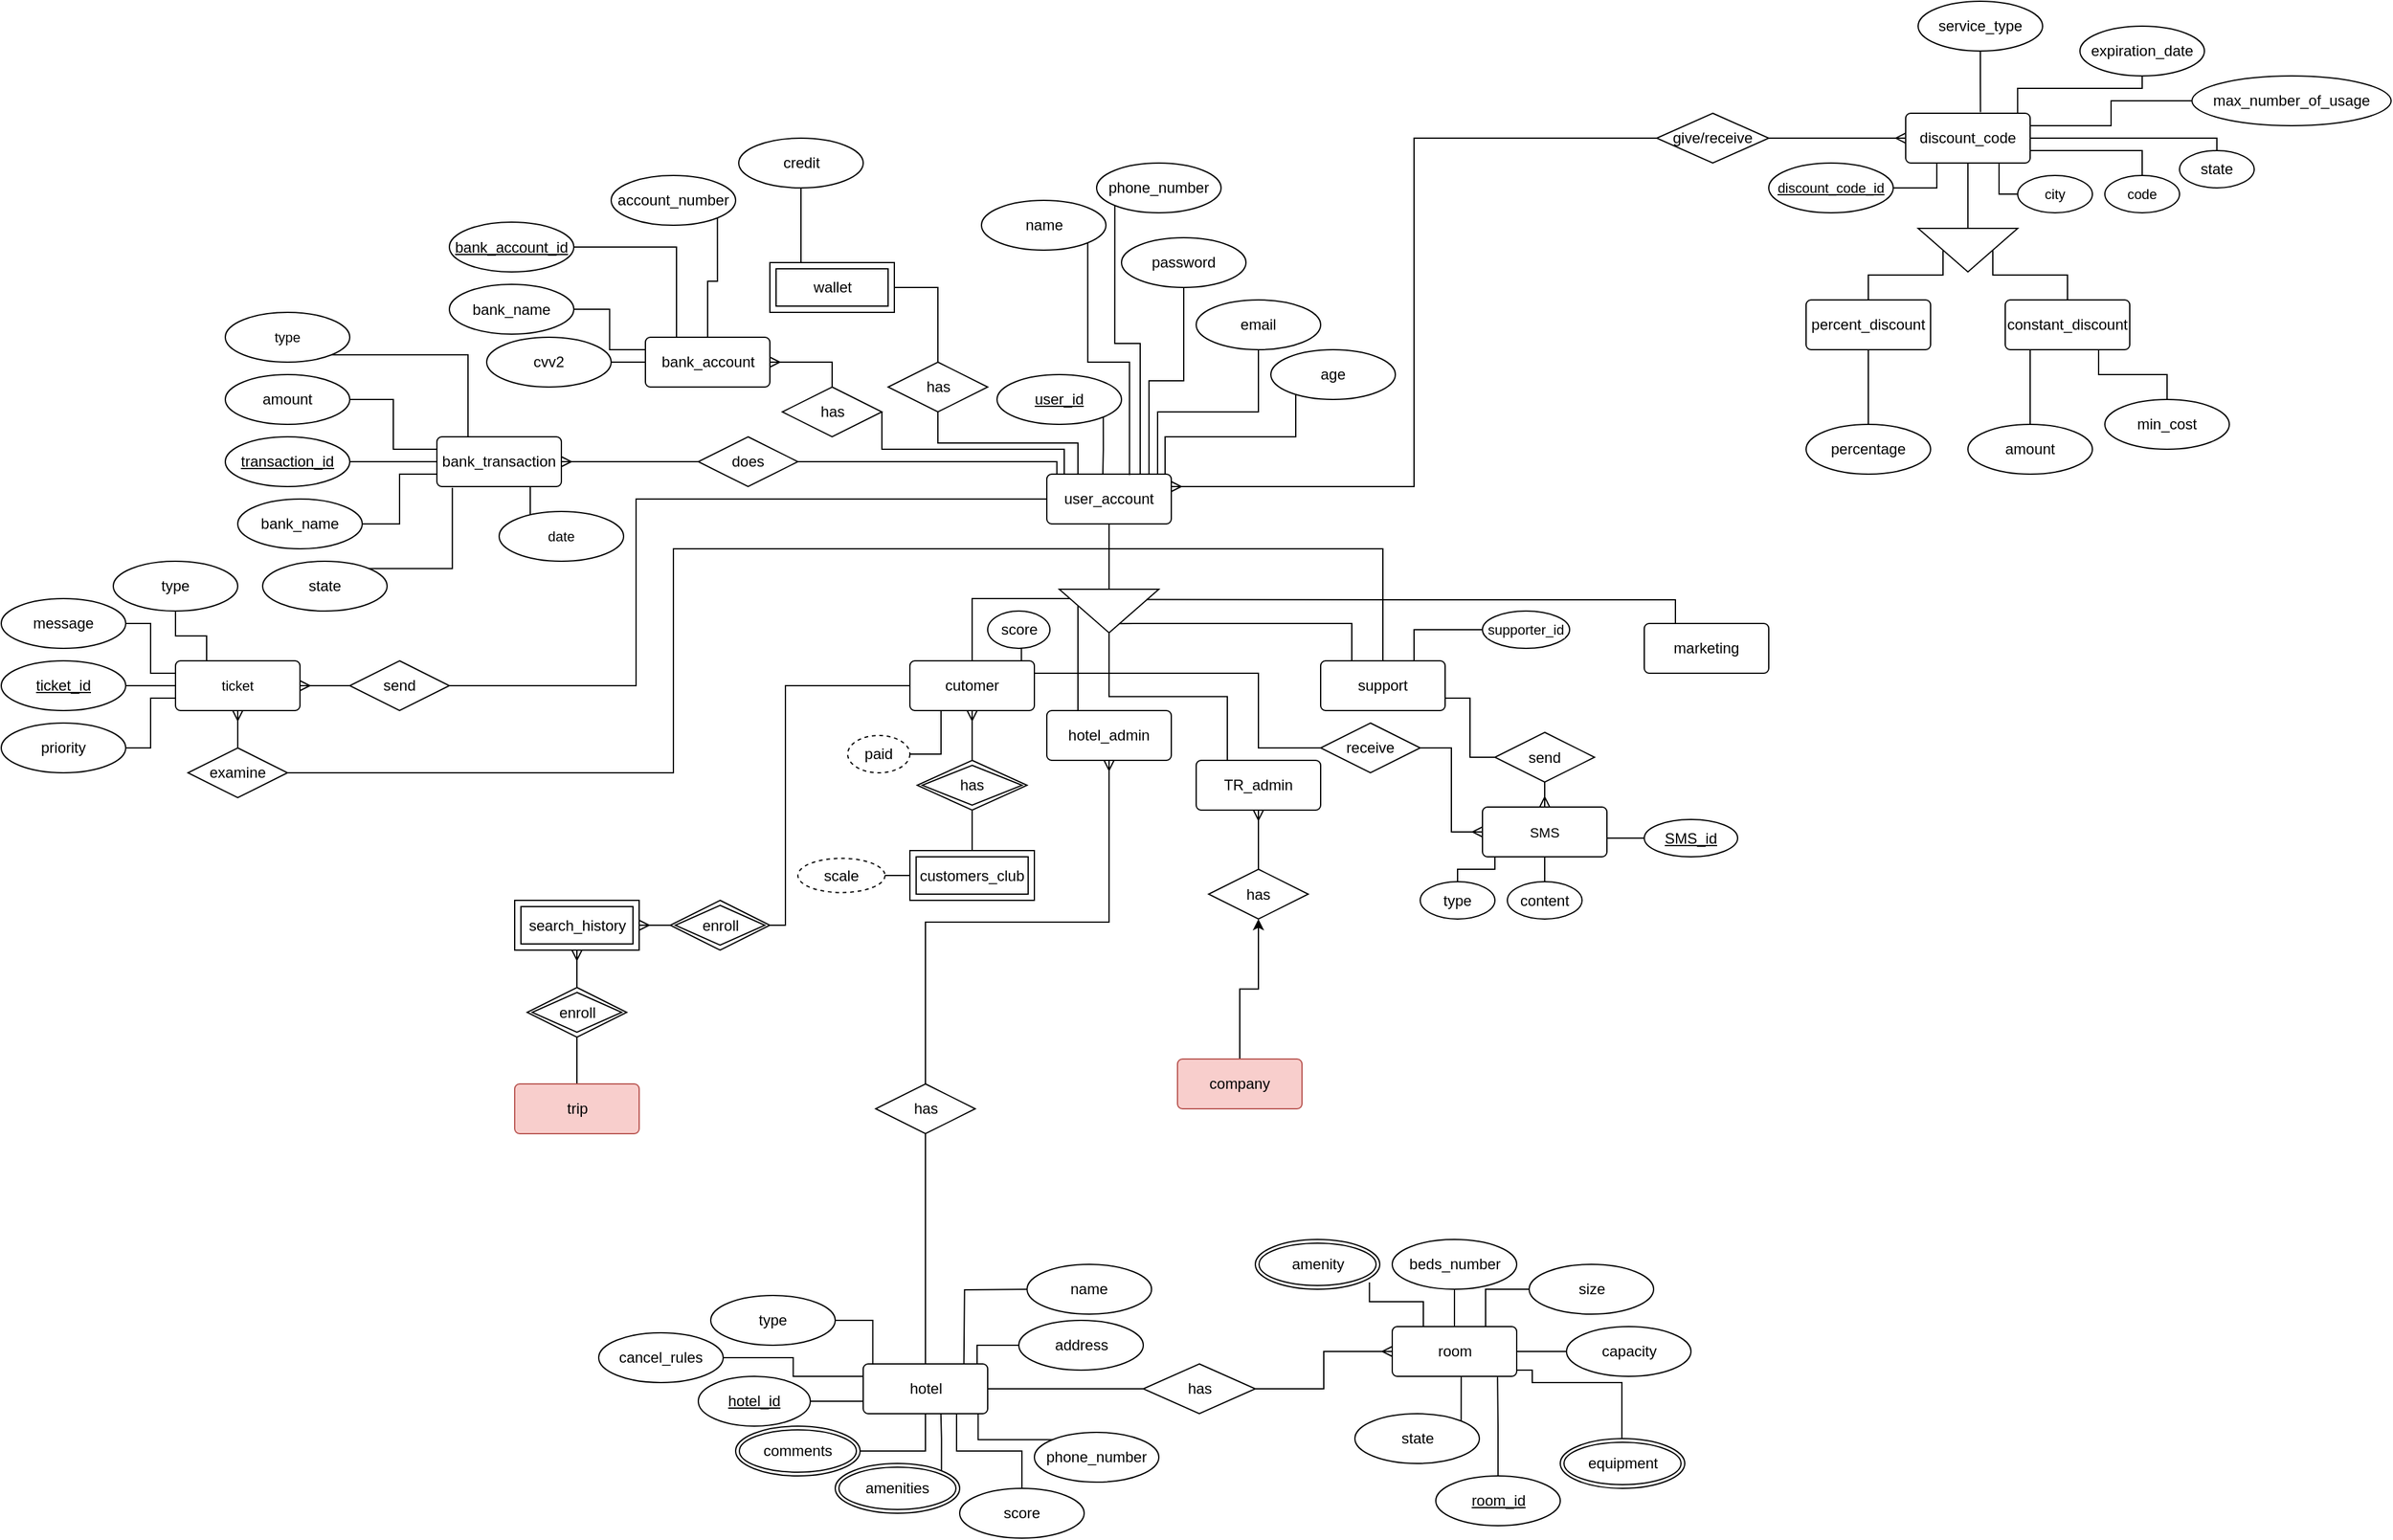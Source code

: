<mxfile version="24.4.4" type="device" pages="2">
  <diagram name="2.2" id="6uA1fQvNX1fIbqmeOwzg">
    <mxGraphModel dx="1967" dy="1428" grid="1" gridSize="10" guides="1" tooltips="1" connect="1" arrows="1" fold="1" page="0" pageScale="1" pageWidth="827" pageHeight="1169" math="0" shadow="0">
      <root>
        <mxCell id="0" />
        <mxCell id="1" parent="0" />
        <mxCell id="oqmiWPjRUzapbf_sIHo5-95" value="user_account" style="rounded=1;arcSize=10;whiteSpace=wrap;html=1;align=center;" vertex="1" parent="1">
          <mxGeometry x="220" y="-160" width="100" height="40" as="geometry" />
        </mxCell>
        <mxCell id="oqmiWPjRUzapbf_sIHo5-96" value="password" style="ellipse;whiteSpace=wrap;html=1;align=center;" vertex="1" parent="1">
          <mxGeometry x="280" y="-350" width="100" height="40" as="geometry" />
        </mxCell>
        <mxCell id="oqmiWPjRUzapbf_sIHo5-99" value="email" style="ellipse;whiteSpace=wrap;html=1;align=center;" vertex="1" parent="1">
          <mxGeometry x="340" y="-300" width="100" height="40" as="geometry" />
        </mxCell>
        <mxCell id="oqmiWPjRUzapbf_sIHo5-101" style="edgeStyle=orthogonalEdgeStyle;rounded=0;orthogonalLoop=1;jettySize=auto;html=1;exitX=0.5;exitY=1;exitDx=0;exitDy=0;entryX=0.89;entryY=0.007;entryDx=0;entryDy=0;entryPerimeter=0;endArrow=none;endFill=0;" edge="1" parent="1" source="oqmiWPjRUzapbf_sIHo5-99" target="oqmiWPjRUzapbf_sIHo5-95">
          <mxGeometry relative="1" as="geometry" />
        </mxCell>
        <mxCell id="oqmiWPjRUzapbf_sIHo5-102" style="edgeStyle=orthogonalEdgeStyle;rounded=0;orthogonalLoop=1;jettySize=auto;html=1;exitX=0.5;exitY=1;exitDx=0;exitDy=0;entryX=0.821;entryY=0.007;entryDx=0;entryDy=0;entryPerimeter=0;endArrow=none;endFill=0;" edge="1" parent="1" source="oqmiWPjRUzapbf_sIHo5-96" target="oqmiWPjRUzapbf_sIHo5-95">
          <mxGeometry relative="1" as="geometry" />
        </mxCell>
        <mxCell id="oqmiWPjRUzapbf_sIHo5-104" style="edgeStyle=orthogonalEdgeStyle;rounded=0;orthogonalLoop=1;jettySize=auto;html=1;exitX=0;exitY=1;exitDx=0;exitDy=0;entryX=0.75;entryY=0;entryDx=0;entryDy=0;endArrow=none;endFill=0;" edge="1" parent="1" source="oqmiWPjRUzapbf_sIHo5-103" target="oqmiWPjRUzapbf_sIHo5-95">
          <mxGeometry relative="1" as="geometry" />
        </mxCell>
        <mxCell id="oqmiWPjRUzapbf_sIHo5-103" value="phone_number" style="ellipse;whiteSpace=wrap;html=1;align=center;" vertex="1" parent="1">
          <mxGeometry x="260" y="-410" width="100" height="40" as="geometry" />
        </mxCell>
        <mxCell id="oqmiWPjRUzapbf_sIHo5-106" style="edgeStyle=orthogonalEdgeStyle;rounded=0;orthogonalLoop=1;jettySize=auto;html=1;exitX=0.2;exitY=0.896;exitDx=0;exitDy=0;entryX=0.947;entryY=0.001;entryDx=0;entryDy=0;exitPerimeter=0;endArrow=none;endFill=0;entryPerimeter=0;" edge="1" parent="1" source="oqmiWPjRUzapbf_sIHo5-105" target="oqmiWPjRUzapbf_sIHo5-95">
          <mxGeometry relative="1" as="geometry">
            <Array as="points">
              <mxPoint x="420" y="-190" />
              <mxPoint x="315" y="-190" />
              <mxPoint x="315" y="-160" />
            </Array>
          </mxGeometry>
        </mxCell>
        <mxCell id="oqmiWPjRUzapbf_sIHo5-105" value="age" style="ellipse;whiteSpace=wrap;html=1;align=center;" vertex="1" parent="1">
          <mxGeometry x="400" y="-260" width="100" height="40" as="geometry" />
        </mxCell>
        <mxCell id="oqmiWPjRUzapbf_sIHo5-107" value="name" style="ellipse;whiteSpace=wrap;html=1;align=center;" vertex="1" parent="1">
          <mxGeometry x="167.5" y="-380" width="100" height="40" as="geometry" />
        </mxCell>
        <mxCell id="oqmiWPjRUzapbf_sIHo5-108" style="edgeStyle=orthogonalEdgeStyle;rounded=0;orthogonalLoop=1;jettySize=auto;html=1;exitX=1;exitY=1;exitDx=0;exitDy=0;entryX=0.664;entryY=0.02;entryDx=0;entryDy=0;entryPerimeter=0;endArrow=none;endFill=0;" edge="1" parent="1" source="oqmiWPjRUzapbf_sIHo5-107" target="oqmiWPjRUzapbf_sIHo5-95">
          <mxGeometry relative="1" as="geometry" />
        </mxCell>
        <mxCell id="oqmiWPjRUzapbf_sIHo5-113" style="edgeStyle=orthogonalEdgeStyle;rounded=0;orthogonalLoop=1;jettySize=auto;html=1;exitX=1;exitY=1;exitDx=0;exitDy=0;entryX=0.5;entryY=0;entryDx=0;entryDy=0;endArrow=none;endFill=0;" edge="1" parent="1" source="oqmiWPjRUzapbf_sIHo5-109" target="oqmiWPjRUzapbf_sIHo5-95">
          <mxGeometry relative="1" as="geometry">
            <Array as="points">
              <mxPoint x="265" y="-180" />
              <mxPoint x="265" y="-160" />
            </Array>
          </mxGeometry>
        </mxCell>
        <mxCell id="oqmiWPjRUzapbf_sIHo5-109" value="user_id" style="ellipse;whiteSpace=wrap;html=1;align=center;fontStyle=4;" vertex="1" parent="1">
          <mxGeometry x="180" y="-240" width="100" height="40" as="geometry" />
        </mxCell>
        <mxCell id="oqmiWPjRUzapbf_sIHo5-115" style="edgeStyle=orthogonalEdgeStyle;rounded=0;orthogonalLoop=1;jettySize=auto;html=1;exitX=0;exitY=0.5;exitDx=0;exitDy=0;entryX=0.5;entryY=1;entryDx=0;entryDy=0;endArrow=none;endFill=0;" edge="1" parent="1" source="oqmiWPjRUzapbf_sIHo5-114" target="oqmiWPjRUzapbf_sIHo5-95">
          <mxGeometry relative="1" as="geometry" />
        </mxCell>
        <mxCell id="oqmiWPjRUzapbf_sIHo5-114" value="" style="triangle;whiteSpace=wrap;html=1;rotation=90;" vertex="1" parent="1">
          <mxGeometry x="252.5" y="-90" width="35" height="80" as="geometry" />
        </mxCell>
        <mxCell id="oqmiWPjRUzapbf_sIHo5-117" value="score" style="ellipse;whiteSpace=wrap;html=1;align=center;" vertex="1" parent="1">
          <mxGeometry x="172.5" y="-50" width="50" height="30" as="geometry" />
        </mxCell>
        <mxCell id="oqmiWPjRUzapbf_sIHo5-297" style="edgeStyle=orthogonalEdgeStyle;rounded=0;orthogonalLoop=1;jettySize=auto;html=1;exitX=0.25;exitY=0;exitDx=0;exitDy=0;strokeColor=default;align=center;verticalAlign=middle;fontFamily=Helvetica;fontSize=11;fontColor=default;labelBackgroundColor=default;endArrow=none;endFill=0;entryX=0.375;entryY=0.813;entryDx=0;entryDy=0;entryPerimeter=0;" edge="1" parent="1" source="oqmiWPjRUzapbf_sIHo5-118" target="oqmiWPjRUzapbf_sIHo5-114">
          <mxGeometry relative="1" as="geometry">
            <Array as="points">
              <mxPoint x="245" y="-50" />
            </Array>
          </mxGeometry>
        </mxCell>
        <mxCell id="oqmiWPjRUzapbf_sIHo5-118" value="hotel_admin" style="rounded=1;arcSize=10;whiteSpace=wrap;html=1;align=center;" vertex="1" parent="1">
          <mxGeometry x="220" y="30" width="100" height="40" as="geometry" />
        </mxCell>
        <mxCell id="oqmiWPjRUzapbf_sIHo5-119" value="cutomer" style="rounded=1;arcSize=10;whiteSpace=wrap;html=1;align=center;" vertex="1" parent="1">
          <mxGeometry x="110" y="-10" width="100" height="40" as="geometry" />
        </mxCell>
        <mxCell id="oqmiWPjRUzapbf_sIHo5-120" value="marketing" style="rounded=1;arcSize=10;whiteSpace=wrap;html=1;align=center;" vertex="1" parent="1">
          <mxGeometry x="700" y="-40" width="100" height="40" as="geometry" />
        </mxCell>
        <mxCell id="oqmiWPjRUzapbf_sIHo5-299" style="edgeStyle=orthogonalEdgeStyle;rounded=0;orthogonalLoop=1;jettySize=auto;html=1;exitX=0.25;exitY=0;exitDx=0;exitDy=0;entryX=0.791;entryY=0.397;entryDx=0;entryDy=0;strokeColor=default;align=center;verticalAlign=middle;fontFamily=Helvetica;fontSize=11;fontColor=default;labelBackgroundColor=default;endArrow=none;endFill=0;entryPerimeter=0;" edge="1" parent="1" source="oqmiWPjRUzapbf_sIHo5-121" target="oqmiWPjRUzapbf_sIHo5-114">
          <mxGeometry relative="1" as="geometry">
            <Array as="points">
              <mxPoint x="465" y="-40" />
              <mxPoint x="290" y="-40" />
            </Array>
          </mxGeometry>
        </mxCell>
        <mxCell id="oqmiWPjRUzapbf_sIHo5-121" value="support" style="rounded=1;arcSize=10;whiteSpace=wrap;html=1;align=center;" vertex="1" parent="1">
          <mxGeometry x="440" y="-10" width="100" height="40" as="geometry" />
        </mxCell>
        <mxCell id="oqmiWPjRUzapbf_sIHo5-298" style="edgeStyle=orthogonalEdgeStyle;rounded=0;orthogonalLoop=1;jettySize=auto;html=1;exitX=0.25;exitY=0;exitDx=0;exitDy=0;entryX=1;entryY=0.5;entryDx=0;entryDy=0;strokeColor=default;align=center;verticalAlign=middle;fontFamily=Helvetica;fontSize=11;fontColor=default;labelBackgroundColor=default;endArrow=none;endFill=0;" edge="1" parent="1" source="oqmiWPjRUzapbf_sIHo5-122" target="oqmiWPjRUzapbf_sIHo5-114">
          <mxGeometry relative="1" as="geometry" />
        </mxCell>
        <mxCell id="oqmiWPjRUzapbf_sIHo5-122" value="TR_admin" style="rounded=1;arcSize=10;whiteSpace=wrap;html=1;align=center;" vertex="1" parent="1">
          <mxGeometry x="340" y="70" width="100" height="40" as="geometry" />
        </mxCell>
        <mxCell id="oqmiWPjRUzapbf_sIHo5-145" style="edgeStyle=orthogonalEdgeStyle;rounded=0;orthogonalLoop=1;jettySize=auto;html=1;exitX=0.5;exitY=0;exitDx=0;exitDy=0;entryX=0.5;entryY=1;entryDx=0;entryDy=0;endArrow=none;endFill=0;" edge="1" parent="1" source="oqmiWPjRUzapbf_sIHo5-124" target="oqmiWPjRUzapbf_sIHo5-128">
          <mxGeometry relative="1" as="geometry" />
        </mxCell>
        <mxCell id="oqmiWPjRUzapbf_sIHo5-124" value="customers_club" style="shape=ext;margin=3;double=1;whiteSpace=wrap;html=1;align=center;" vertex="1" parent="1">
          <mxGeometry x="110" y="142.5" width="100" height="40" as="geometry" />
        </mxCell>
        <mxCell id="oqmiWPjRUzapbf_sIHo5-125" value="" style="edgeStyle=orthogonalEdgeStyle;rounded=0;orthogonalLoop=1;jettySize=auto;html=1;endArrow=none;endFill=0;" edge="1" parent="1" source="oqmiWPjRUzapbf_sIHo5-126" target="oqmiWPjRUzapbf_sIHo5-124">
          <mxGeometry relative="1" as="geometry" />
        </mxCell>
        <mxCell id="oqmiWPjRUzapbf_sIHo5-126" value="scale" style="ellipse;whiteSpace=wrap;html=1;align=center;dashed=1;" vertex="1" parent="1">
          <mxGeometry x="20" y="148.75" width="70" height="27.5" as="geometry" />
        </mxCell>
        <mxCell id="oqmiWPjRUzapbf_sIHo5-144" style="edgeStyle=orthogonalEdgeStyle;rounded=0;orthogonalLoop=1;jettySize=auto;html=1;exitX=0.5;exitY=0;exitDx=0;exitDy=0;entryX=0.5;entryY=1;entryDx=0;entryDy=0;endArrow=ERmany;endFill=0;" edge="1" parent="1" source="oqmiWPjRUzapbf_sIHo5-128" target="oqmiWPjRUzapbf_sIHo5-119">
          <mxGeometry relative="1" as="geometry" />
        </mxCell>
        <mxCell id="oqmiWPjRUzapbf_sIHo5-128" value="has" style="shape=rhombus;double=1;perimeter=rhombusPerimeter;whiteSpace=wrap;html=1;align=center;aspect=fixed;" vertex="1" parent="1">
          <mxGeometry x="115.86" y="70" width="88.28" height="40" as="geometry" />
        </mxCell>
        <mxCell id="oqmiWPjRUzapbf_sIHo5-319" style="edgeStyle=orthogonalEdgeStyle;rounded=0;orthogonalLoop=1;jettySize=auto;html=1;exitX=1;exitY=0.5;exitDx=0;exitDy=0;entryX=0.25;entryY=1;entryDx=0;entryDy=0;strokeColor=default;align=center;verticalAlign=middle;fontFamily=Helvetica;fontSize=11;fontColor=default;labelBackgroundColor=default;endArrow=none;endFill=0;" edge="1" parent="1" source="oqmiWPjRUzapbf_sIHo5-130" target="oqmiWPjRUzapbf_sIHo5-119">
          <mxGeometry relative="1" as="geometry" />
        </mxCell>
        <mxCell id="oqmiWPjRUzapbf_sIHo5-130" value="paid" style="ellipse;whiteSpace=wrap;html=1;align=center;dashed=1;" vertex="1" parent="1">
          <mxGeometry x="60" y="50" width="50" height="30" as="geometry" />
        </mxCell>
        <mxCell id="oqmiWPjRUzapbf_sIHo5-148" style="edgeStyle=orthogonalEdgeStyle;rounded=0;orthogonalLoop=1;jettySize=auto;html=1;exitX=0.5;exitY=0;exitDx=0;exitDy=0;entryX=0.5;entryY=1;entryDx=0;entryDy=0;endArrow=ERmany;endFill=0;" edge="1" parent="1" source="oqmiWPjRUzapbf_sIHo5-133" target="oqmiWPjRUzapbf_sIHo5-118">
          <mxGeometry relative="1" as="geometry" />
        </mxCell>
        <mxCell id="oqmiWPjRUzapbf_sIHo5-133" value="has" style="shape=rhombus;perimeter=rhombusPerimeter;whiteSpace=wrap;html=1;align=center;" vertex="1" parent="1">
          <mxGeometry x="82.5" y="330" width="80" height="40" as="geometry" />
        </mxCell>
        <mxCell id="oqmiWPjRUzapbf_sIHo5-135" style="edgeStyle=orthogonalEdgeStyle;rounded=0;orthogonalLoop=1;jettySize=auto;html=1;exitX=0.5;exitY=0;exitDx=0;exitDy=0;entryX=0.5;entryY=1;entryDx=0;entryDy=0;" edge="1" parent="1" source="oqmiWPjRUzapbf_sIHo5-136" target="oqmiWPjRUzapbf_sIHo5-137">
          <mxGeometry relative="1" as="geometry" />
        </mxCell>
        <mxCell id="oqmiWPjRUzapbf_sIHo5-136" value="company" style="rounded=1;arcSize=10;whiteSpace=wrap;html=1;align=center;fillColor=#f8cecc;strokeColor=#b85450;" vertex="1" parent="1">
          <mxGeometry x="325" y="310" width="100" height="40" as="geometry" />
        </mxCell>
        <mxCell id="oqmiWPjRUzapbf_sIHo5-149" style="edgeStyle=orthogonalEdgeStyle;rounded=0;orthogonalLoop=1;jettySize=auto;html=1;exitX=0.5;exitY=0;exitDx=0;exitDy=0;entryX=0.5;entryY=1;entryDx=0;entryDy=0;endArrow=ERmany;endFill=0;" edge="1" parent="1" source="oqmiWPjRUzapbf_sIHo5-137" target="oqmiWPjRUzapbf_sIHo5-122">
          <mxGeometry relative="1" as="geometry" />
        </mxCell>
        <mxCell id="oqmiWPjRUzapbf_sIHo5-137" value="has" style="shape=rhombus;perimeter=rhombusPerimeter;whiteSpace=wrap;html=1;align=center;" vertex="1" parent="1">
          <mxGeometry x="350" y="157.5" width="80" height="40" as="geometry" />
        </mxCell>
        <mxCell id="oqmiWPjRUzapbf_sIHo5-227" style="edgeStyle=orthogonalEdgeStyle;rounded=0;orthogonalLoop=1;jettySize=auto;html=1;exitX=1;exitY=0.5;exitDx=0;exitDy=0;entryX=0;entryY=0.75;entryDx=0;entryDy=0;endArrow=none;endFill=0;" edge="1" parent="1" source="oqmiWPjRUzapbf_sIHo5-188" target="oqmiWPjRUzapbf_sIHo5-191">
          <mxGeometry relative="1" as="geometry" />
        </mxCell>
        <mxCell id="oqmiWPjRUzapbf_sIHo5-188" value="&lt;u&gt;hotel_id&lt;/u&gt;" style="ellipse;whiteSpace=wrap;html=1;" vertex="1" parent="1">
          <mxGeometry x="-60" y="565" width="90" height="40" as="geometry" />
        </mxCell>
        <mxCell id="oqmiWPjRUzapbf_sIHo5-190" style="edgeStyle=orthogonalEdgeStyle;rounded=0;orthogonalLoop=1;jettySize=auto;html=1;exitX=1;exitY=0.5;exitDx=0;exitDy=0;entryX=0;entryY=0.5;entryDx=0;entryDy=0;endArrow=none;endFill=0;" edge="1" parent="1" source="oqmiWPjRUzapbf_sIHo5-191" target="oqmiWPjRUzapbf_sIHo5-221">
          <mxGeometry relative="1" as="geometry" />
        </mxCell>
        <mxCell id="oqmiWPjRUzapbf_sIHo5-232" style="edgeStyle=orthogonalEdgeStyle;rounded=0;orthogonalLoop=1;jettySize=auto;html=1;exitX=0.5;exitY=0;exitDx=0;exitDy=0;entryX=0.5;entryY=1;entryDx=0;entryDy=0;endArrow=none;endFill=0;" edge="1" parent="1" source="oqmiWPjRUzapbf_sIHo5-191" target="oqmiWPjRUzapbf_sIHo5-133">
          <mxGeometry relative="1" as="geometry" />
        </mxCell>
        <mxCell id="oqmiWPjRUzapbf_sIHo5-191" value="hotel" style="rounded=1;arcSize=10;whiteSpace=wrap;html=1;align=center;" vertex="1" parent="1">
          <mxGeometry x="72.5" y="555" width="100" height="40" as="geometry" />
        </mxCell>
        <mxCell id="oqmiWPjRUzapbf_sIHo5-193" value="type" style="ellipse;whiteSpace=wrap;html=1;align=center;" vertex="1" parent="1">
          <mxGeometry x="-50" y="500" width="100" height="40" as="geometry" />
        </mxCell>
        <mxCell id="oqmiWPjRUzapbf_sIHo5-228" style="edgeStyle=orthogonalEdgeStyle;rounded=0;orthogonalLoop=1;jettySize=auto;html=1;exitX=1;exitY=0.5;exitDx=0;exitDy=0;entryX=0;entryY=0.25;entryDx=0;entryDy=0;endArrow=none;endFill=0;" edge="1" parent="1" source="oqmiWPjRUzapbf_sIHo5-194" target="oqmiWPjRUzapbf_sIHo5-191">
          <mxGeometry relative="1" as="geometry" />
        </mxCell>
        <mxCell id="oqmiWPjRUzapbf_sIHo5-194" value="cancel_rules" style="ellipse;whiteSpace=wrap;html=1;align=center;" vertex="1" parent="1">
          <mxGeometry x="-140" y="530" width="100" height="40" as="geometry" />
        </mxCell>
        <mxCell id="oqmiWPjRUzapbf_sIHo5-196" style="edgeStyle=orthogonalEdgeStyle;rounded=0;orthogonalLoop=1;jettySize=auto;html=1;exitX=0;exitY=0.5;exitDx=0;exitDy=0;entryX=0.75;entryY=0;entryDx=0;entryDy=0;endArrow=none;endFill=0;" edge="1" parent="1">
          <mxGeometry relative="1" as="geometry">
            <mxPoint x="210.0" y="495" as="sourcePoint" />
            <mxPoint x="153.36" y="555" as="targetPoint" />
          </mxGeometry>
        </mxCell>
        <mxCell id="oqmiWPjRUzapbf_sIHo5-197" value="name" style="ellipse;whiteSpace=wrap;html=1;align=center;" vertex="1" parent="1">
          <mxGeometry x="204.14" y="475" width="100" height="40" as="geometry" />
        </mxCell>
        <mxCell id="oqmiWPjRUzapbf_sIHo5-199" value="address" style="ellipse;whiteSpace=wrap;html=1;align=center;" vertex="1" parent="1">
          <mxGeometry x="197.5" y="520" width="100" height="40" as="geometry" />
        </mxCell>
        <mxCell id="oqmiWPjRUzapbf_sIHo5-200" style="edgeStyle=orthogonalEdgeStyle;rounded=0;orthogonalLoop=1;jettySize=auto;html=1;exitX=0;exitY=0;exitDx=0;exitDy=0;entryX=0.923;entryY=1.004;entryDx=0;entryDy=0;endArrow=none;endFill=0;entryPerimeter=0;" edge="1" parent="1" source="oqmiWPjRUzapbf_sIHo5-201" target="oqmiWPjRUzapbf_sIHo5-191">
          <mxGeometry relative="1" as="geometry" />
        </mxCell>
        <mxCell id="oqmiWPjRUzapbf_sIHo5-201" value="phone_number" style="ellipse;whiteSpace=wrap;html=1;align=center;" vertex="1" parent="1">
          <mxGeometry x="210" y="610" width="100" height="40" as="geometry" />
        </mxCell>
        <mxCell id="oqmiWPjRUzapbf_sIHo5-202" value="score" style="ellipse;whiteSpace=wrap;html=1;align=center;" vertex="1" parent="1">
          <mxGeometry x="150" y="655" width="100" height="40" as="geometry" />
        </mxCell>
        <mxCell id="oqmiWPjRUzapbf_sIHo5-203" style="edgeStyle=orthogonalEdgeStyle;rounded=0;orthogonalLoop=1;jettySize=auto;html=1;exitX=0.75;exitY=1;exitDx=0;exitDy=0;endArrow=none;endFill=0;entryX=0.5;entryY=0;entryDx=0;entryDy=0;" edge="1" parent="1" source="oqmiWPjRUzapbf_sIHo5-191" target="oqmiWPjRUzapbf_sIHo5-202">
          <mxGeometry relative="1" as="geometry">
            <mxPoint x="200" y="650" as="targetPoint" />
          </mxGeometry>
        </mxCell>
        <mxCell id="oqmiWPjRUzapbf_sIHo5-204" value="amenities" style="ellipse;shape=doubleEllipse;margin=3;whiteSpace=wrap;html=1;align=center;" vertex="1" parent="1">
          <mxGeometry x="50" y="635" width="100" height="40" as="geometry" />
        </mxCell>
        <mxCell id="oqmiWPjRUzapbf_sIHo5-226" style="edgeStyle=orthogonalEdgeStyle;rounded=0;orthogonalLoop=1;jettySize=auto;html=1;exitX=1;exitY=0.5;exitDx=0;exitDy=0;entryX=0.5;entryY=1;entryDx=0;entryDy=0;endArrow=none;endFill=0;" edge="1" parent="1" source="oqmiWPjRUzapbf_sIHo5-206" target="oqmiWPjRUzapbf_sIHo5-191">
          <mxGeometry relative="1" as="geometry" />
        </mxCell>
        <mxCell id="oqmiWPjRUzapbf_sIHo5-206" value="comments" style="ellipse;shape=doubleEllipse;margin=3;whiteSpace=wrap;html=1;align=center;" vertex="1" parent="1">
          <mxGeometry x="-30" y="605" width="100" height="40" as="geometry" />
        </mxCell>
        <mxCell id="oqmiWPjRUzapbf_sIHo5-207" style="edgeStyle=orthogonalEdgeStyle;rounded=0;orthogonalLoop=1;jettySize=auto;html=1;exitX=0.75;exitY=0;exitDx=0;exitDy=0;entryX=0;entryY=0.5;entryDx=0;entryDy=0;endArrow=none;endFill=0;strokeColor=default;" edge="1" parent="1" source="oqmiWPjRUzapbf_sIHo5-210" target="oqmiWPjRUzapbf_sIHo5-213">
          <mxGeometry relative="1" as="geometry" />
        </mxCell>
        <mxCell id="oqmiWPjRUzapbf_sIHo5-208" style="edgeStyle=orthogonalEdgeStyle;rounded=0;orthogonalLoop=1;jettySize=auto;html=1;endArrow=none;endFill=0;exitX=0.999;exitY=0.876;exitDx=0;exitDy=0;exitPerimeter=0;" edge="1" parent="1" source="oqmiWPjRUzapbf_sIHo5-210" target="oqmiWPjRUzapbf_sIHo5-216">
          <mxGeometry relative="1" as="geometry">
            <mxPoint x="600" y="560" as="sourcePoint" />
            <Array as="points">
              <mxPoint x="610" y="560" />
              <mxPoint x="610" y="570" />
              <mxPoint x="682" y="570" />
            </Array>
          </mxGeometry>
        </mxCell>
        <mxCell id="oqmiWPjRUzapbf_sIHo5-209" style="edgeStyle=orthogonalEdgeStyle;rounded=0;orthogonalLoop=1;jettySize=auto;html=1;exitX=0.5;exitY=1;exitDx=0;exitDy=0;entryX=1;entryY=0;entryDx=0;entryDy=0;endArrow=none;endFill=0;" edge="1" parent="1" source="oqmiWPjRUzapbf_sIHo5-210" target="oqmiWPjRUzapbf_sIHo5-219">
          <mxGeometry relative="1" as="geometry" />
        </mxCell>
        <mxCell id="oqmiWPjRUzapbf_sIHo5-210" value="room" style="rounded=1;arcSize=10;whiteSpace=wrap;html=1;align=center;" vertex="1" parent="1">
          <mxGeometry x="497.5" y="525" width="100" height="40" as="geometry" />
        </mxCell>
        <mxCell id="oqmiWPjRUzapbf_sIHo5-211" value="" style="edgeStyle=orthogonalEdgeStyle;rounded=0;orthogonalLoop=1;jettySize=auto;html=1;endArrow=none;endFill=0;" edge="1" parent="1" source="oqmiWPjRUzapbf_sIHo5-212" target="oqmiWPjRUzapbf_sIHo5-210">
          <mxGeometry relative="1" as="geometry" />
        </mxCell>
        <mxCell id="oqmiWPjRUzapbf_sIHo5-212" value="beds_number" style="ellipse;whiteSpace=wrap;html=1;align=center;" vertex="1" parent="1">
          <mxGeometry x="497.5" y="455" width="100" height="40" as="geometry" />
        </mxCell>
        <mxCell id="oqmiWPjRUzapbf_sIHo5-213" value="size" style="ellipse;whiteSpace=wrap;html=1;align=center;" vertex="1" parent="1">
          <mxGeometry x="607.5" y="475" width="100" height="40" as="geometry" />
        </mxCell>
        <mxCell id="oqmiWPjRUzapbf_sIHo5-214" value="" style="edgeStyle=orthogonalEdgeStyle;rounded=0;orthogonalLoop=1;jettySize=auto;html=1;endArrow=none;endFill=0;" edge="1" parent="1" source="oqmiWPjRUzapbf_sIHo5-215" target="oqmiWPjRUzapbf_sIHo5-210">
          <mxGeometry relative="1" as="geometry" />
        </mxCell>
        <mxCell id="oqmiWPjRUzapbf_sIHo5-215" value="capacity" style="ellipse;whiteSpace=wrap;html=1;align=center;" vertex="1" parent="1">
          <mxGeometry x="637.5" y="525" width="100" height="40" as="geometry" />
        </mxCell>
        <mxCell id="oqmiWPjRUzapbf_sIHo5-216" value="equipment" style="ellipse;shape=doubleEllipse;margin=3;whiteSpace=wrap;html=1;align=center;" vertex="1" parent="1">
          <mxGeometry x="632.5" y="615" width="100" height="40" as="geometry" />
        </mxCell>
        <mxCell id="oqmiWPjRUzapbf_sIHo5-217" value="amenity" style="ellipse;shape=doubleEllipse;margin=3;whiteSpace=wrap;html=1;align=center;" vertex="1" parent="1">
          <mxGeometry x="387.5" y="455" width="100" height="40" as="geometry" />
        </mxCell>
        <mxCell id="oqmiWPjRUzapbf_sIHo5-218" style="edgeStyle=orthogonalEdgeStyle;rounded=0;orthogonalLoop=1;jettySize=auto;html=1;exitX=0.25;exitY=0;exitDx=0;exitDy=0;entryX=0.917;entryY=0.862;entryDx=0;entryDy=0;entryPerimeter=0;endArrow=none;endFill=0;" edge="1" parent="1" source="oqmiWPjRUzapbf_sIHo5-210" target="oqmiWPjRUzapbf_sIHo5-217">
          <mxGeometry relative="1" as="geometry" />
        </mxCell>
        <mxCell id="oqmiWPjRUzapbf_sIHo5-219" value="state" style="ellipse;whiteSpace=wrap;html=1;align=center;" vertex="1" parent="1">
          <mxGeometry x="467.5" y="595" width="100" height="40" as="geometry" />
        </mxCell>
        <mxCell id="oqmiWPjRUzapbf_sIHo5-220" style="edgeStyle=orthogonalEdgeStyle;rounded=0;orthogonalLoop=1;jettySize=auto;html=1;exitX=1;exitY=0.5;exitDx=0;exitDy=0;entryX=0;entryY=0.5;entryDx=0;entryDy=0;endArrow=ERmany;endFill=0;" edge="1" parent="1" source="oqmiWPjRUzapbf_sIHo5-221" target="oqmiWPjRUzapbf_sIHo5-210">
          <mxGeometry relative="1" as="geometry" />
        </mxCell>
        <mxCell id="oqmiWPjRUzapbf_sIHo5-221" value="has" style="shape=rhombus;perimeter=rhombusPerimeter;whiteSpace=wrap;html=1;align=center;" vertex="1" parent="1">
          <mxGeometry x="297.5" y="555" width="90" height="40" as="geometry" />
        </mxCell>
        <mxCell id="oqmiWPjRUzapbf_sIHo5-222" value="room_id" style="ellipse;whiteSpace=wrap;html=1;align=center;fontStyle=4" vertex="1" parent="1">
          <mxGeometry x="532.5" y="645" width="100" height="40" as="geometry" />
        </mxCell>
        <mxCell id="oqmiWPjRUzapbf_sIHo5-223" style="edgeStyle=orthogonalEdgeStyle;rounded=0;orthogonalLoop=1;jettySize=auto;html=1;exitX=0.5;exitY=0;exitDx=0;exitDy=0;entryX=0.846;entryY=1.014;entryDx=0;entryDy=0;entryPerimeter=0;endArrow=none;endFill=0;" edge="1" parent="1" source="oqmiWPjRUzapbf_sIHo5-222" target="oqmiWPjRUzapbf_sIHo5-210">
          <mxGeometry relative="1" as="geometry" />
        </mxCell>
        <mxCell id="oqmiWPjRUzapbf_sIHo5-225" style="edgeStyle=orthogonalEdgeStyle;rounded=0;orthogonalLoop=1;jettySize=auto;html=1;exitX=1;exitY=0;exitDx=0;exitDy=0;endArrow=none;endFill=0;entryX=0.624;entryY=1.004;entryDx=0;entryDy=0;entryPerimeter=0;" edge="1" parent="1" source="oqmiWPjRUzapbf_sIHo5-204" target="oqmiWPjRUzapbf_sIHo5-191">
          <mxGeometry relative="1" as="geometry">
            <mxPoint x="140" y="600" as="targetPoint" />
          </mxGeometry>
        </mxCell>
        <mxCell id="oqmiWPjRUzapbf_sIHo5-229" style="edgeStyle=orthogonalEdgeStyle;rounded=0;orthogonalLoop=1;jettySize=auto;html=1;exitX=1;exitY=0.5;exitDx=0;exitDy=0;entryX=0.077;entryY=0.016;entryDx=0;entryDy=0;entryPerimeter=0;endArrow=none;endFill=0;" edge="1" parent="1" source="oqmiWPjRUzapbf_sIHo5-193" target="oqmiWPjRUzapbf_sIHo5-191">
          <mxGeometry relative="1" as="geometry" />
        </mxCell>
        <mxCell id="oqmiWPjRUzapbf_sIHo5-231" style="edgeStyle=orthogonalEdgeStyle;rounded=0;orthogonalLoop=1;jettySize=auto;html=1;exitX=0;exitY=0.5;exitDx=0;exitDy=0;entryX=0.915;entryY=-0.003;entryDx=0;entryDy=0;entryPerimeter=0;endArrow=none;endFill=0;" edge="1" parent="1" source="oqmiWPjRUzapbf_sIHo5-199" target="oqmiWPjRUzapbf_sIHo5-191">
          <mxGeometry relative="1" as="geometry" />
        </mxCell>
        <mxCell id="oqmiWPjRUzapbf_sIHo5-243" style="edgeStyle=orthogonalEdgeStyle;rounded=0;orthogonalLoop=1;jettySize=auto;html=1;exitX=1;exitY=0.5;exitDx=0;exitDy=0;entryX=0.5;entryY=0;entryDx=0;entryDy=0;endArrow=none;endFill=0;" edge="1" parent="1" source="oqmiWPjRUzapbf_sIHo5-234" target="oqmiWPjRUzapbf_sIHo5-239">
          <mxGeometry relative="1" as="geometry" />
        </mxCell>
        <mxCell id="oqmiWPjRUzapbf_sIHo5-234" value="wallet" style="shape=ext;margin=3;double=1;whiteSpace=wrap;html=1;align=center;" vertex="1" parent="1">
          <mxGeometry x="-2.5" y="-330" width="100" height="40" as="geometry" />
        </mxCell>
        <mxCell id="oqmiWPjRUzapbf_sIHo5-237" style="edgeStyle=orthogonalEdgeStyle;rounded=0;orthogonalLoop=1;jettySize=auto;html=1;exitX=0.5;exitY=1;exitDx=0;exitDy=0;entryX=0.25;entryY=0;entryDx=0;entryDy=0;endArrow=none;endFill=0;" edge="1" parent="1" source="oqmiWPjRUzapbf_sIHo5-235" target="oqmiWPjRUzapbf_sIHo5-234">
          <mxGeometry relative="1" as="geometry" />
        </mxCell>
        <mxCell id="oqmiWPjRUzapbf_sIHo5-235" value="credit" style="ellipse;whiteSpace=wrap;html=1;align=center;" vertex="1" parent="1">
          <mxGeometry x="-27.5" y="-430" width="100" height="40" as="geometry" />
        </mxCell>
        <mxCell id="oqmiWPjRUzapbf_sIHo5-244" style="edgeStyle=orthogonalEdgeStyle;rounded=0;orthogonalLoop=1;jettySize=auto;html=1;exitX=0.5;exitY=1;exitDx=0;exitDy=0;entryX=0.25;entryY=0;entryDx=0;entryDy=0;endArrow=none;endFill=0;" edge="1" parent="1" source="oqmiWPjRUzapbf_sIHo5-239" target="oqmiWPjRUzapbf_sIHo5-95">
          <mxGeometry relative="1" as="geometry" />
        </mxCell>
        <mxCell id="oqmiWPjRUzapbf_sIHo5-239" value="has" style="shape=rhombus;perimeter=rhombusPerimeter;whiteSpace=wrap;html=1;align=center;" vertex="1" parent="1">
          <mxGeometry x="92.5" y="-250" width="80" height="40" as="geometry" />
        </mxCell>
        <mxCell id="oqmiWPjRUzapbf_sIHo5-447" style="edgeStyle=orthogonalEdgeStyle;rounded=0;orthogonalLoop=1;jettySize=auto;html=1;exitX=0.5;exitY=0;exitDx=0;exitDy=0;entryX=1;entryY=1;entryDx=0;entryDy=0;strokeColor=default;align=center;verticalAlign=middle;fontFamily=Helvetica;fontSize=11;fontColor=default;labelBackgroundColor=default;endArrow=none;endFill=0;" edge="1" parent="1" source="oqmiWPjRUzapbf_sIHo5-245" target="oqmiWPjRUzapbf_sIHo5-248">
          <mxGeometry relative="1" as="geometry" />
        </mxCell>
        <mxCell id="oqmiWPjRUzapbf_sIHo5-245" value="bank_account" style="rounded=1;arcSize=10;whiteSpace=wrap;html=1;align=center;" vertex="1" parent="1">
          <mxGeometry x="-102.5" y="-270" width="100" height="40" as="geometry" />
        </mxCell>
        <mxCell id="oqmiWPjRUzapbf_sIHo5-251" style="edgeStyle=orthogonalEdgeStyle;rounded=0;orthogonalLoop=1;jettySize=auto;html=1;exitX=1;exitY=0.5;exitDx=0;exitDy=0;entryX=0;entryY=0.25;entryDx=0;entryDy=0;endArrow=none;endFill=0;" edge="1" parent="1" source="oqmiWPjRUzapbf_sIHo5-246" target="oqmiWPjRUzapbf_sIHo5-245">
          <mxGeometry relative="1" as="geometry" />
        </mxCell>
        <mxCell id="oqmiWPjRUzapbf_sIHo5-246" value="bank_name" style="ellipse;whiteSpace=wrap;html=1;align=center;" vertex="1" parent="1">
          <mxGeometry x="-260" y="-312.5" width="100" height="40" as="geometry" />
        </mxCell>
        <mxCell id="oqmiWPjRUzapbf_sIHo5-252" style="edgeStyle=orthogonalEdgeStyle;rounded=0;orthogonalLoop=1;jettySize=auto;html=1;exitX=1;exitY=0.5;exitDx=0;exitDy=0;entryX=0.25;entryY=0;entryDx=0;entryDy=0;strokeColor=default;align=center;verticalAlign=middle;fontFamily=Helvetica;fontSize=11;fontColor=default;labelBackgroundColor=default;endArrow=none;endFill=0;" edge="1" parent="1" source="oqmiWPjRUzapbf_sIHo5-247" target="oqmiWPjRUzapbf_sIHo5-245">
          <mxGeometry relative="1" as="geometry" />
        </mxCell>
        <mxCell id="oqmiWPjRUzapbf_sIHo5-247" value="&lt;u&gt;bank_account_id&lt;/u&gt;" style="ellipse;whiteSpace=wrap;html=1;align=center;" vertex="1" parent="1">
          <mxGeometry x="-260" y="-362.5" width="100" height="40" as="geometry" />
        </mxCell>
        <mxCell id="oqmiWPjRUzapbf_sIHo5-248" value="account_number" style="ellipse;whiteSpace=wrap;html=1;align=center;" vertex="1" parent="1">
          <mxGeometry x="-130" y="-400" width="100" height="40" as="geometry" />
        </mxCell>
        <mxCell id="oqmiWPjRUzapbf_sIHo5-250" style="edgeStyle=orthogonalEdgeStyle;rounded=0;orthogonalLoop=1;jettySize=auto;html=1;exitX=1;exitY=0.5;exitDx=0;exitDy=0;entryX=0;entryY=0.5;entryDx=0;entryDy=0;endArrow=none;endFill=0;" edge="1" parent="1" source="oqmiWPjRUzapbf_sIHo5-249" target="oqmiWPjRUzapbf_sIHo5-245">
          <mxGeometry relative="1" as="geometry" />
        </mxCell>
        <mxCell id="oqmiWPjRUzapbf_sIHo5-249" value="cvv2" style="ellipse;whiteSpace=wrap;html=1;align=center;" vertex="1" parent="1">
          <mxGeometry x="-230" y="-270" width="100" height="40" as="geometry" />
        </mxCell>
        <mxCell id="oqmiWPjRUzapbf_sIHo5-257" style="edgeStyle=orthogonalEdgeStyle;rounded=0;orthogonalLoop=1;jettySize=auto;html=1;exitX=0.5;exitY=0;exitDx=0;exitDy=0;entryX=1;entryY=0.5;entryDx=0;entryDy=0;strokeColor=default;align=center;verticalAlign=middle;fontFamily=Helvetica;fontSize=11;fontColor=default;labelBackgroundColor=default;endArrow=ERmany;endFill=0;" edge="1" parent="1" source="oqmiWPjRUzapbf_sIHo5-254" target="oqmiWPjRUzapbf_sIHo5-245">
          <mxGeometry relative="1" as="geometry" />
        </mxCell>
        <mxCell id="oqmiWPjRUzapbf_sIHo5-260" style="edgeStyle=orthogonalEdgeStyle;rounded=0;orthogonalLoop=1;jettySize=auto;html=1;exitX=1;exitY=0.5;exitDx=0;exitDy=0;strokeColor=default;align=center;verticalAlign=middle;fontFamily=Helvetica;fontSize=11;fontColor=default;labelBackgroundColor=default;endArrow=none;endFill=0;" edge="1" parent="1" source="oqmiWPjRUzapbf_sIHo5-254">
          <mxGeometry relative="1" as="geometry">
            <mxPoint x="234" y="-160" as="targetPoint" />
            <Array as="points">
              <mxPoint x="234" y="-180" />
            </Array>
          </mxGeometry>
        </mxCell>
        <mxCell id="oqmiWPjRUzapbf_sIHo5-254" value="has" style="shape=rhombus;perimeter=rhombusPerimeter;whiteSpace=wrap;html=1;align=center;" vertex="1" parent="1">
          <mxGeometry x="7.5" y="-230" width="80" height="40" as="geometry" />
        </mxCell>
        <mxCell id="oqmiWPjRUzapbf_sIHo5-277" value="&lt;span style=&quot;font-size: 12px;&quot;&gt;bank_transaction&lt;/span&gt;" style="rounded=1;arcSize=10;whiteSpace=wrap;html=1;align=center;fontFamily=Helvetica;fontSize=11;fontColor=default;labelBackgroundColor=default;" vertex="1" parent="1">
          <mxGeometry x="-270" y="-190" width="100" height="40" as="geometry" />
        </mxCell>
        <mxCell id="oqmiWPjRUzapbf_sIHo5-278" style="edgeStyle=orthogonalEdgeStyle;rounded=0;orthogonalLoop=1;jettySize=auto;html=1;exitX=1;exitY=0.5;exitDx=0;exitDy=0;entryX=0;entryY=0.5;entryDx=0;entryDy=0;strokeColor=default;align=center;verticalAlign=middle;fontFamily=Helvetica;fontSize=11;fontColor=default;labelBackgroundColor=default;endArrow=none;endFill=0;" edge="1" parent="1" source="oqmiWPjRUzapbf_sIHo5-279" target="oqmiWPjRUzapbf_sIHo5-277">
          <mxGeometry relative="1" as="geometry" />
        </mxCell>
        <mxCell id="oqmiWPjRUzapbf_sIHo5-279" value="&lt;u style=&quot;font-size: 12px;&quot;&gt;transaction_id&lt;/u&gt;" style="ellipse;whiteSpace=wrap;html=1;align=center;fontStyle=4;fontFamily=Helvetica;fontSize=11;fontColor=default;labelBackgroundColor=default;" vertex="1" parent="1">
          <mxGeometry x="-440" y="-190" width="100" height="40" as="geometry" />
        </mxCell>
        <mxCell id="oqmiWPjRUzapbf_sIHo5-280" style="edgeStyle=orthogonalEdgeStyle;rounded=0;orthogonalLoop=1;jettySize=auto;html=1;exitX=1;exitY=0.5;exitDx=0;exitDy=0;entryX=0;entryY=0.25;entryDx=0;entryDy=0;strokeColor=default;align=center;verticalAlign=middle;fontFamily=Helvetica;fontSize=11;fontColor=default;labelBackgroundColor=default;endArrow=none;endFill=0;" edge="1" parent="1" source="oqmiWPjRUzapbf_sIHo5-281" target="oqmiWPjRUzapbf_sIHo5-277">
          <mxGeometry relative="1" as="geometry" />
        </mxCell>
        <mxCell id="oqmiWPjRUzapbf_sIHo5-281" value="&lt;span style=&quot;font-size: 12px;&quot;&gt;amount&lt;/span&gt;" style="ellipse;whiteSpace=wrap;html=1;align=center;fontFamily=Helvetica;fontSize=11;fontColor=default;labelBackgroundColor=default;" vertex="1" parent="1">
          <mxGeometry x="-440" y="-240" width="100" height="40" as="geometry" />
        </mxCell>
        <mxCell id="oqmiWPjRUzapbf_sIHo5-284" style="edgeStyle=orthogonalEdgeStyle;rounded=0;orthogonalLoop=1;jettySize=auto;html=1;exitX=1;exitY=0.5;exitDx=0;exitDy=0;entryX=0;entryY=0.75;entryDx=0;entryDy=0;strokeColor=default;align=center;verticalAlign=middle;fontFamily=Helvetica;fontSize=11;fontColor=default;labelBackgroundColor=default;endArrow=none;endFill=0;" edge="1" parent="1" source="oqmiWPjRUzapbf_sIHo5-285" target="oqmiWPjRUzapbf_sIHo5-277">
          <mxGeometry relative="1" as="geometry" />
        </mxCell>
        <mxCell id="oqmiWPjRUzapbf_sIHo5-285" value="&lt;span style=&quot;font-size: 12px;&quot;&gt;bank_name&lt;/span&gt;" style="ellipse;whiteSpace=wrap;html=1;align=center;fontFamily=Helvetica;fontSize=11;fontColor=default;labelBackgroundColor=default;" vertex="1" parent="1">
          <mxGeometry x="-430" y="-140" width="100" height="40" as="geometry" />
        </mxCell>
        <mxCell id="oqmiWPjRUzapbf_sIHo5-286" value="&lt;span style=&quot;font-size: 12px;&quot;&gt;state&lt;/span&gt;" style="ellipse;whiteSpace=wrap;html=1;align=center;fontFamily=Helvetica;fontSize=11;fontColor=default;labelBackgroundColor=default;" vertex="1" parent="1">
          <mxGeometry x="-410" y="-90" width="100" height="40" as="geometry" />
        </mxCell>
        <mxCell id="oqmiWPjRUzapbf_sIHo5-287" style="edgeStyle=orthogonalEdgeStyle;rounded=0;orthogonalLoop=1;jettySize=auto;html=1;exitX=1;exitY=0;exitDx=0;exitDy=0;entryX=0.124;entryY=1.026;entryDx=0;entryDy=0;entryPerimeter=0;strokeColor=default;align=center;verticalAlign=middle;fontFamily=Helvetica;fontSize=11;fontColor=default;labelBackgroundColor=default;endArrow=none;endFill=0;" edge="1" parent="1" source="oqmiWPjRUzapbf_sIHo5-286" target="oqmiWPjRUzapbf_sIHo5-277">
          <mxGeometry relative="1" as="geometry" />
        </mxCell>
        <mxCell id="oqmiWPjRUzapbf_sIHo5-448" style="edgeStyle=orthogonalEdgeStyle;rounded=0;orthogonalLoop=1;jettySize=auto;html=1;exitX=1;exitY=1;exitDx=0;exitDy=0;entryX=0.25;entryY=0;entryDx=0;entryDy=0;strokeColor=default;align=center;verticalAlign=middle;fontFamily=Helvetica;fontSize=11;fontColor=default;labelBackgroundColor=default;endArrow=none;endFill=0;" edge="1" parent="1" source="oqmiWPjRUzapbf_sIHo5-289" target="oqmiWPjRUzapbf_sIHo5-277">
          <mxGeometry relative="1" as="geometry" />
        </mxCell>
        <mxCell id="oqmiWPjRUzapbf_sIHo5-289" value="type" style="ellipse;whiteSpace=wrap;html=1;align=center;fontFamily=Helvetica;fontSize=11;fontColor=default;labelBackgroundColor=default;" vertex="1" parent="1">
          <mxGeometry x="-440" y="-290" width="100" height="40" as="geometry" />
        </mxCell>
        <mxCell id="oqmiWPjRUzapbf_sIHo5-290" style="edgeStyle=orthogonalEdgeStyle;rounded=0;orthogonalLoop=1;jettySize=auto;html=1;exitX=0;exitY=0;exitDx=0;exitDy=0;entryX=0.75;entryY=1;entryDx=0;entryDy=0;strokeColor=default;align=center;verticalAlign=middle;fontFamily=Helvetica;fontSize=11;fontColor=default;labelBackgroundColor=default;endArrow=none;endFill=0;" edge="1" parent="1" source="oqmiWPjRUzapbf_sIHo5-291" target="oqmiWPjRUzapbf_sIHo5-277">
          <mxGeometry relative="1" as="geometry" />
        </mxCell>
        <mxCell id="oqmiWPjRUzapbf_sIHo5-291" value="date" style="ellipse;whiteSpace=wrap;html=1;align=center;fontFamily=Helvetica;fontSize=11;fontColor=default;labelBackgroundColor=default;" vertex="1" parent="1">
          <mxGeometry x="-220" y="-130" width="100" height="40" as="geometry" />
        </mxCell>
        <mxCell id="oqmiWPjRUzapbf_sIHo5-293" style="edgeStyle=orthogonalEdgeStyle;rounded=0;orthogonalLoop=1;jettySize=auto;html=1;exitX=1;exitY=0.5;exitDx=0;exitDy=0;strokeColor=default;align=center;verticalAlign=middle;fontFamily=Helvetica;fontSize=11;fontColor=default;labelBackgroundColor=default;endArrow=none;endFill=0;entryX=0.081;entryY=-0.012;entryDx=0;entryDy=0;entryPerimeter=0;" edge="1" parent="1" source="oqmiWPjRUzapbf_sIHo5-292" target="oqmiWPjRUzapbf_sIHo5-95">
          <mxGeometry relative="1" as="geometry">
            <mxPoint x="220" y="-170" as="targetPoint" />
            <Array as="points">
              <mxPoint x="25" y="-170" />
              <mxPoint x="228" y="-170" />
            </Array>
          </mxGeometry>
        </mxCell>
        <mxCell id="oqmiWPjRUzapbf_sIHo5-294" style="edgeStyle=orthogonalEdgeStyle;rounded=0;orthogonalLoop=1;jettySize=auto;html=1;exitX=0;exitY=0.5;exitDx=0;exitDy=0;entryX=1;entryY=0.5;entryDx=0;entryDy=0;strokeColor=default;align=center;verticalAlign=middle;fontFamily=Helvetica;fontSize=11;fontColor=default;labelBackgroundColor=default;endArrow=ERmany;endFill=0;" edge="1" parent="1" source="oqmiWPjRUzapbf_sIHo5-292" target="oqmiWPjRUzapbf_sIHo5-277">
          <mxGeometry relative="1" as="geometry" />
        </mxCell>
        <mxCell id="oqmiWPjRUzapbf_sIHo5-292" value="does" style="shape=rhombus;perimeter=rhombusPerimeter;whiteSpace=wrap;html=1;align=center;" vertex="1" parent="1">
          <mxGeometry x="-60" y="-190" width="80" height="40" as="geometry" />
        </mxCell>
        <mxCell id="oqmiWPjRUzapbf_sIHo5-296" style="edgeStyle=orthogonalEdgeStyle;rounded=0;orthogonalLoop=1;jettySize=auto;html=1;exitX=0.5;exitY=0;exitDx=0;exitDy=0;entryX=0.216;entryY=0.895;entryDx=0;entryDy=0;entryPerimeter=0;strokeColor=default;align=center;verticalAlign=middle;fontFamily=Helvetica;fontSize=11;fontColor=default;labelBackgroundColor=default;endArrow=none;endFill=0;" edge="1" parent="1" source="oqmiWPjRUzapbf_sIHo5-119" target="oqmiWPjRUzapbf_sIHo5-114">
          <mxGeometry relative="1" as="geometry">
            <Array as="points">
              <mxPoint x="160" y="-60" />
              <mxPoint x="232" y="-60" />
            </Array>
          </mxGeometry>
        </mxCell>
        <mxCell id="oqmiWPjRUzapbf_sIHo5-300" style="edgeStyle=orthogonalEdgeStyle;rounded=0;orthogonalLoop=1;jettySize=auto;html=1;exitX=0.25;exitY=0;exitDx=0;exitDy=0;entryX=0.237;entryY=0.125;entryDx=0;entryDy=0;entryPerimeter=0;strokeColor=default;align=center;verticalAlign=middle;fontFamily=Helvetica;fontSize=11;fontColor=default;labelBackgroundColor=default;endArrow=none;endFill=0;" edge="1" parent="1" source="oqmiWPjRUzapbf_sIHo5-120" target="oqmiWPjRUzapbf_sIHo5-114">
          <mxGeometry relative="1" as="geometry">
            <Array as="points">
              <mxPoint x="575" y="-59" />
              <mxPoint x="301" y="-59" />
            </Array>
          </mxGeometry>
        </mxCell>
        <mxCell id="oqmiWPjRUzapbf_sIHo5-318" value="ticket" style="rounded=1;arcSize=10;whiteSpace=wrap;html=1;align=center;fontFamily=Helvetica;fontSize=11;fontColor=default;labelBackgroundColor=default;" vertex="1" parent="1">
          <mxGeometry x="-480" y="-10" width="100" height="40" as="geometry" />
        </mxCell>
        <mxCell id="oqmiWPjRUzapbf_sIHo5-322" style="edgeStyle=orthogonalEdgeStyle;rounded=0;orthogonalLoop=1;jettySize=auto;html=1;exitX=0.5;exitY=1;exitDx=0;exitDy=0;entryX=0.896;entryY=-0.004;entryDx=0;entryDy=0;entryPerimeter=0;strokeColor=default;align=center;verticalAlign=middle;fontFamily=Helvetica;fontSize=11;fontColor=default;labelBackgroundColor=default;endArrow=none;endFill=0;" edge="1" parent="1" source="oqmiWPjRUzapbf_sIHo5-117" target="oqmiWPjRUzapbf_sIHo5-119">
          <mxGeometry relative="1" as="geometry" />
        </mxCell>
        <mxCell id="oqmiWPjRUzapbf_sIHo5-326" style="edgeStyle=orthogonalEdgeStyle;rounded=0;orthogonalLoop=1;jettySize=auto;html=1;exitX=1;exitY=0.5;exitDx=0;exitDy=0;entryX=0;entryY=0.5;entryDx=0;entryDy=0;strokeColor=default;align=center;verticalAlign=middle;fontFamily=Helvetica;fontSize=11;fontColor=default;labelBackgroundColor=default;endArrow=none;endFill=0;" edge="1" parent="1" source="oqmiWPjRUzapbf_sIHo5-325" target="oqmiWPjRUzapbf_sIHo5-318">
          <mxGeometry relative="1" as="geometry" />
        </mxCell>
        <mxCell id="oqmiWPjRUzapbf_sIHo5-325" value="&lt;u style=&quot;font-size: 12px;&quot;&gt;ticket_id&lt;/u&gt;" style="ellipse;whiteSpace=wrap;html=1;align=center;fontStyle=4;fontFamily=Helvetica;fontSize=11;fontColor=default;labelBackgroundColor=default;" vertex="1" parent="1">
          <mxGeometry x="-620" y="-10" width="100" height="40" as="geometry" />
        </mxCell>
        <mxCell id="oqmiWPjRUzapbf_sIHo5-328" style="edgeStyle=orthogonalEdgeStyle;rounded=0;orthogonalLoop=1;jettySize=auto;html=1;exitX=1;exitY=0.5;exitDx=0;exitDy=0;entryX=0;entryY=0.25;entryDx=0;entryDy=0;strokeColor=default;align=center;verticalAlign=middle;fontFamily=Helvetica;fontSize=11;fontColor=default;labelBackgroundColor=default;endArrow=none;endFill=0;" edge="1" parent="1" source="oqmiWPjRUzapbf_sIHo5-327" target="oqmiWPjRUzapbf_sIHo5-318">
          <mxGeometry relative="1" as="geometry" />
        </mxCell>
        <mxCell id="oqmiWPjRUzapbf_sIHo5-327" value="&lt;span style=&quot;font-size: 12px;&quot;&gt;message&lt;/span&gt;" style="ellipse;whiteSpace=wrap;html=1;align=center;fontFamily=Helvetica;fontSize=11;fontColor=default;labelBackgroundColor=default;" vertex="1" parent="1">
          <mxGeometry x="-620" y="-60" width="100" height="40" as="geometry" />
        </mxCell>
        <mxCell id="oqmiWPjRUzapbf_sIHo5-330" style="edgeStyle=orthogonalEdgeStyle;rounded=0;orthogonalLoop=1;jettySize=auto;html=1;exitX=1;exitY=0.5;exitDx=0;exitDy=0;entryX=0;entryY=0.75;entryDx=0;entryDy=0;strokeColor=default;align=center;verticalAlign=middle;fontFamily=Helvetica;fontSize=11;fontColor=default;labelBackgroundColor=default;endArrow=none;endFill=0;" edge="1" parent="1" source="oqmiWPjRUzapbf_sIHo5-329" target="oqmiWPjRUzapbf_sIHo5-318">
          <mxGeometry relative="1" as="geometry" />
        </mxCell>
        <mxCell id="oqmiWPjRUzapbf_sIHo5-329" value="&lt;span style=&quot;font-size: 12px;&quot;&gt;priority&lt;/span&gt;" style="ellipse;whiteSpace=wrap;html=1;align=center;fontFamily=Helvetica;fontSize=11;fontColor=default;labelBackgroundColor=default;" vertex="1" parent="1">
          <mxGeometry x="-620" y="40" width="100" height="40" as="geometry" />
        </mxCell>
        <mxCell id="oqmiWPjRUzapbf_sIHo5-332" style="edgeStyle=orthogonalEdgeStyle;rounded=0;orthogonalLoop=1;jettySize=auto;html=1;exitX=0.5;exitY=1;exitDx=0;exitDy=0;entryX=0.25;entryY=0;entryDx=0;entryDy=0;strokeColor=default;align=center;verticalAlign=middle;fontFamily=Helvetica;fontSize=11;fontColor=default;labelBackgroundColor=default;endArrow=none;endFill=0;" edge="1" parent="1" source="oqmiWPjRUzapbf_sIHo5-331" target="oqmiWPjRUzapbf_sIHo5-318">
          <mxGeometry relative="1" as="geometry" />
        </mxCell>
        <mxCell id="oqmiWPjRUzapbf_sIHo5-331" value="&lt;span style=&quot;font-size: 12px;&quot;&gt;type&lt;/span&gt;" style="ellipse;whiteSpace=wrap;html=1;align=center;fontFamily=Helvetica;fontSize=11;fontColor=default;labelBackgroundColor=default;" vertex="1" parent="1">
          <mxGeometry x="-530" y="-90" width="100" height="40" as="geometry" />
        </mxCell>
        <mxCell id="oqmiWPjRUzapbf_sIHo5-336" style="edgeStyle=orthogonalEdgeStyle;rounded=0;orthogonalLoop=1;jettySize=auto;html=1;exitX=1;exitY=0.5;exitDx=0;exitDy=0;strokeColor=default;align=center;verticalAlign=middle;fontFamily=Helvetica;fontSize=11;fontColor=default;labelBackgroundColor=default;endArrow=none;endFill=0;" edge="1" parent="1" source="oqmiWPjRUzapbf_sIHo5-333">
          <mxGeometry relative="1" as="geometry">
            <mxPoint x="220" y="-140" as="targetPoint" />
            <Array as="points">
              <mxPoint x="-110" y="10" />
              <mxPoint x="-110" y="-140" />
            </Array>
          </mxGeometry>
        </mxCell>
        <mxCell id="oqmiWPjRUzapbf_sIHo5-339" style="edgeStyle=orthogonalEdgeStyle;rounded=0;orthogonalLoop=1;jettySize=auto;html=1;exitX=0;exitY=0.5;exitDx=0;exitDy=0;entryX=1;entryY=0.5;entryDx=0;entryDy=0;strokeColor=default;align=center;verticalAlign=middle;fontFamily=Helvetica;fontSize=11;fontColor=default;labelBackgroundColor=default;endArrow=ERmany;endFill=0;" edge="1" parent="1" source="oqmiWPjRUzapbf_sIHo5-333" target="oqmiWPjRUzapbf_sIHo5-318">
          <mxGeometry relative="1" as="geometry" />
        </mxCell>
        <mxCell id="oqmiWPjRUzapbf_sIHo5-333" value="send" style="shape=rhombus;perimeter=rhombusPerimeter;whiteSpace=wrap;html=1;align=center;" vertex="1" parent="1">
          <mxGeometry x="-340" y="-10" width="80" height="40" as="geometry" />
        </mxCell>
        <mxCell id="oqmiWPjRUzapbf_sIHo5-338" style="edgeStyle=orthogonalEdgeStyle;rounded=0;orthogonalLoop=1;jettySize=auto;html=1;exitX=0.5;exitY=0;exitDx=0;exitDy=0;entryX=0.5;entryY=1;entryDx=0;entryDy=0;strokeColor=default;align=center;verticalAlign=middle;fontFamily=Helvetica;fontSize=11;fontColor=default;labelBackgroundColor=default;endArrow=ERmany;endFill=0;" edge="1" parent="1" source="oqmiWPjRUzapbf_sIHo5-334" target="oqmiWPjRUzapbf_sIHo5-318">
          <mxGeometry relative="1" as="geometry" />
        </mxCell>
        <mxCell id="oqmiWPjRUzapbf_sIHo5-341" style="edgeStyle=orthogonalEdgeStyle;rounded=0;orthogonalLoop=1;jettySize=auto;html=1;exitX=1;exitY=0.5;exitDx=0;exitDy=0;strokeColor=default;align=center;verticalAlign=middle;fontFamily=Helvetica;fontSize=11;fontColor=default;labelBackgroundColor=default;endArrow=none;endFill=0;entryX=0.5;entryY=0;entryDx=0;entryDy=0;" edge="1" parent="1" source="oqmiWPjRUzapbf_sIHo5-334" target="oqmiWPjRUzapbf_sIHo5-121">
          <mxGeometry relative="1" as="geometry">
            <mxPoint x="490" y="30" as="targetPoint" />
            <Array as="points">
              <mxPoint x="-80" y="80" />
              <mxPoint x="-80" y="-100" />
              <mxPoint x="490" y="-100" />
            </Array>
          </mxGeometry>
        </mxCell>
        <mxCell id="oqmiWPjRUzapbf_sIHo5-334" value="examine" style="shape=rhombus;perimeter=rhombusPerimeter;whiteSpace=wrap;html=1;align=center;" vertex="1" parent="1">
          <mxGeometry x="-470" y="60" width="80" height="40" as="geometry" />
        </mxCell>
        <mxCell id="oqmiWPjRUzapbf_sIHo5-358" style="edgeStyle=orthogonalEdgeStyle;rounded=0;orthogonalLoop=1;jettySize=auto;html=1;exitX=1;exitY=0.5;exitDx=0;exitDy=0;entryX=0;entryY=0.5;entryDx=0;entryDy=0;strokeColor=default;align=center;verticalAlign=middle;fontFamily=Helvetica;fontSize=11;fontColor=default;labelBackgroundColor=default;endArrow=ERmany;endFill=0;" edge="1" parent="1" source="oqmiWPjRUzapbf_sIHo5-355" target="oqmiWPjRUzapbf_sIHo5-357">
          <mxGeometry relative="1" as="geometry" />
        </mxCell>
        <mxCell id="oqmiWPjRUzapbf_sIHo5-369" style="edgeStyle=orthogonalEdgeStyle;rounded=0;orthogonalLoop=1;jettySize=auto;html=1;exitX=0;exitY=0.5;exitDx=0;exitDy=0;entryX=1;entryY=0.5;entryDx=0;entryDy=0;strokeColor=default;align=center;verticalAlign=middle;fontFamily=Helvetica;fontSize=11;fontColor=default;labelBackgroundColor=default;endArrow=none;endFill=0;" edge="1" parent="1" source="oqmiWPjRUzapbf_sIHo5-355" target="oqmiWPjRUzapbf_sIHo5-119">
          <mxGeometry relative="1" as="geometry">
            <Array as="points">
              <mxPoint x="390" y="60" />
              <mxPoint x="390" />
              <mxPoint x="210" />
            </Array>
          </mxGeometry>
        </mxCell>
        <mxCell id="oqmiWPjRUzapbf_sIHo5-355" value="receive" style="shape=rhombus;perimeter=rhombusPerimeter;whiteSpace=wrap;html=1;align=center;" vertex="1" parent="1">
          <mxGeometry x="440" y="40" width="80" height="40" as="geometry" />
        </mxCell>
        <mxCell id="oqmiWPjRUzapbf_sIHo5-357" value="SMS" style="rounded=1;arcSize=10;whiteSpace=wrap;html=1;align=center;fontFamily=Helvetica;fontSize=11;fontColor=default;labelBackgroundColor=default;" vertex="1" parent="1">
          <mxGeometry x="570" y="107.5" width="100" height="40" as="geometry" />
        </mxCell>
        <mxCell id="oqmiWPjRUzapbf_sIHo5-359" value="&lt;span style=&quot;font-size: 12px;&quot;&gt;type&lt;/span&gt;" style="ellipse;whiteSpace=wrap;html=1;align=center;fontFamily=Helvetica;fontSize=11;fontColor=default;labelBackgroundColor=default;" vertex="1" parent="1">
          <mxGeometry x="520" y="167.5" width="60" height="30" as="geometry" />
        </mxCell>
        <mxCell id="oqmiWPjRUzapbf_sIHo5-360" style="edgeStyle=orthogonalEdgeStyle;rounded=0;orthogonalLoop=1;jettySize=auto;html=1;exitX=0.5;exitY=0;exitDx=0;exitDy=0;strokeColor=default;align=center;verticalAlign=middle;fontFamily=Helvetica;fontSize=11;fontColor=default;labelBackgroundColor=default;endArrow=none;endFill=0;entryX=0.098;entryY=0.991;entryDx=0;entryDy=0;entryPerimeter=0;" edge="1" parent="1" source="oqmiWPjRUzapbf_sIHo5-359" target="oqmiWPjRUzapbf_sIHo5-357">
          <mxGeometry relative="1" as="geometry">
            <mxPoint x="580" y="148.5" as="targetPoint" />
            <Array as="points">
              <mxPoint x="550" y="157.5" />
              <mxPoint x="580" y="157.5" />
              <mxPoint x="580" y="148.5" />
              <mxPoint x="580" y="148.5" />
            </Array>
          </mxGeometry>
        </mxCell>
        <mxCell id="oqmiWPjRUzapbf_sIHo5-362" style="edgeStyle=orthogonalEdgeStyle;rounded=0;orthogonalLoop=1;jettySize=auto;html=1;exitX=0.5;exitY=0;exitDx=0;exitDy=0;entryX=0.5;entryY=1;entryDx=0;entryDy=0;strokeColor=default;align=center;verticalAlign=middle;fontFamily=Helvetica;fontSize=11;fontColor=default;labelBackgroundColor=default;endArrow=none;endFill=0;" edge="1" parent="1" source="oqmiWPjRUzapbf_sIHo5-361" target="oqmiWPjRUzapbf_sIHo5-357">
          <mxGeometry relative="1" as="geometry" />
        </mxCell>
        <mxCell id="oqmiWPjRUzapbf_sIHo5-361" value="&lt;span style=&quot;font-size: 12px;&quot;&gt;content&lt;/span&gt;" style="ellipse;whiteSpace=wrap;html=1;align=center;fontFamily=Helvetica;fontSize=11;fontColor=default;labelBackgroundColor=default;" vertex="1" parent="1">
          <mxGeometry x="590" y="167.5" width="60" height="30" as="geometry" />
        </mxCell>
        <mxCell id="oqmiWPjRUzapbf_sIHo5-364" style="edgeStyle=orthogonalEdgeStyle;rounded=0;orthogonalLoop=1;jettySize=auto;html=1;exitX=0;exitY=0.5;exitDx=0;exitDy=0;entryX=1;entryY=0.75;entryDx=0;entryDy=0;strokeColor=default;align=center;verticalAlign=middle;fontFamily=Helvetica;fontSize=11;fontColor=default;labelBackgroundColor=default;endArrow=none;endFill=0;" edge="1" parent="1" source="oqmiWPjRUzapbf_sIHo5-363" target="oqmiWPjRUzapbf_sIHo5-357">
          <mxGeometry relative="1" as="geometry" />
        </mxCell>
        <mxCell id="oqmiWPjRUzapbf_sIHo5-363" value="&lt;u style=&quot;font-size: 12px;&quot;&gt;SMS_id&lt;/u&gt;" style="ellipse;whiteSpace=wrap;html=1;align=center;fontStyle=4;fontFamily=Helvetica;fontSize=11;fontColor=default;labelBackgroundColor=default;" vertex="1" parent="1">
          <mxGeometry x="700" y="117.5" width="75" height="30" as="geometry" />
        </mxCell>
        <mxCell id="oqmiWPjRUzapbf_sIHo5-366" style="edgeStyle=orthogonalEdgeStyle;rounded=0;orthogonalLoop=1;jettySize=auto;html=1;exitX=0.5;exitY=1;exitDx=0;exitDy=0;entryX=0.5;entryY=0;entryDx=0;entryDy=0;strokeColor=default;align=center;verticalAlign=middle;fontFamily=Helvetica;fontSize=11;fontColor=default;labelBackgroundColor=default;endArrow=ERmany;endFill=0;" edge="1" parent="1" source="oqmiWPjRUzapbf_sIHo5-365" target="oqmiWPjRUzapbf_sIHo5-357">
          <mxGeometry relative="1" as="geometry" />
        </mxCell>
        <mxCell id="oqmiWPjRUzapbf_sIHo5-370" style="edgeStyle=orthogonalEdgeStyle;rounded=0;orthogonalLoop=1;jettySize=auto;html=1;entryX=1;entryY=0.75;entryDx=0;entryDy=0;strokeColor=default;align=center;verticalAlign=middle;fontFamily=Helvetica;fontSize=11;fontColor=default;labelBackgroundColor=default;endArrow=none;endFill=0;" edge="1" parent="1" source="oqmiWPjRUzapbf_sIHo5-365" target="oqmiWPjRUzapbf_sIHo5-121">
          <mxGeometry relative="1" as="geometry" />
        </mxCell>
        <mxCell id="oqmiWPjRUzapbf_sIHo5-365" value="send" style="shape=rhombus;perimeter=rhombusPerimeter;whiteSpace=wrap;html=1;align=center;" vertex="1" parent="1">
          <mxGeometry x="580" y="47.5" width="80" height="40" as="geometry" />
        </mxCell>
        <mxCell id="oqmiWPjRUzapbf_sIHo5-376" style="edgeStyle=orthogonalEdgeStyle;rounded=0;orthogonalLoop=1;jettySize=auto;html=1;exitX=0.5;exitY=0;exitDx=0;exitDy=0;entryX=0.5;entryY=1;entryDx=0;entryDy=0;endArrow=ERmany;endFill=0;" edge="1" parent="1" source="oqmiWPjRUzapbf_sIHo5-377" target="oqmiWPjRUzapbf_sIHo5-378">
          <mxGeometry relative="1" as="geometry" />
        </mxCell>
        <mxCell id="oqmiWPjRUzapbf_sIHo5-384" style="edgeStyle=orthogonalEdgeStyle;rounded=0;orthogonalLoop=1;jettySize=auto;html=1;exitX=0.5;exitY=1;exitDx=0;exitDy=0;entryX=0.5;entryY=0;entryDx=0;entryDy=0;strokeColor=default;align=center;verticalAlign=middle;fontFamily=Helvetica;fontSize=11;fontColor=default;labelBackgroundColor=default;endArrow=none;endFill=0;" edge="1" parent="1" source="oqmiWPjRUzapbf_sIHo5-377" target="oqmiWPjRUzapbf_sIHo5-383">
          <mxGeometry relative="1" as="geometry" />
        </mxCell>
        <mxCell id="oqmiWPjRUzapbf_sIHo5-377" value="enroll" style="shape=rhombus;double=1;perimeter=rhombusPerimeter;whiteSpace=wrap;html=1;align=center;" vertex="1" parent="1">
          <mxGeometry x="-197.5" y="252.5" width="80" height="40" as="geometry" />
        </mxCell>
        <mxCell id="oqmiWPjRUzapbf_sIHo5-378" value="search_history" style="shape=ext;margin=3;double=1;whiteSpace=wrap;html=1;align=center;" vertex="1" parent="1">
          <mxGeometry x="-207.5" y="182.5" width="100" height="40" as="geometry" />
        </mxCell>
        <mxCell id="oqmiWPjRUzapbf_sIHo5-379" style="edgeStyle=orthogonalEdgeStyle;rounded=0;orthogonalLoop=1;jettySize=auto;html=1;exitX=0;exitY=0.5;exitDx=0;exitDy=0;entryX=1;entryY=0.5;entryDx=0;entryDy=0;endArrow=ERmany;endFill=0;" edge="1" parent="1" source="oqmiWPjRUzapbf_sIHo5-380" target="oqmiWPjRUzapbf_sIHo5-378">
          <mxGeometry relative="1" as="geometry" />
        </mxCell>
        <mxCell id="oqmiWPjRUzapbf_sIHo5-382" style="edgeStyle=orthogonalEdgeStyle;rounded=0;orthogonalLoop=1;jettySize=auto;html=1;exitX=1;exitY=0.5;exitDx=0;exitDy=0;entryX=0;entryY=0.5;entryDx=0;entryDy=0;strokeColor=default;align=center;verticalAlign=middle;fontFamily=Helvetica;fontSize=11;fontColor=default;labelBackgroundColor=default;endArrow=none;endFill=0;" edge="1" parent="1" source="oqmiWPjRUzapbf_sIHo5-380" target="oqmiWPjRUzapbf_sIHo5-119">
          <mxGeometry relative="1" as="geometry">
            <Array as="points">
              <mxPoint x="10" y="203" />
              <mxPoint x="10" y="10" />
            </Array>
          </mxGeometry>
        </mxCell>
        <mxCell id="oqmiWPjRUzapbf_sIHo5-380" value="enroll" style="shape=rhombus;double=1;perimeter=rhombusPerimeter;whiteSpace=wrap;html=1;align=center;" vertex="1" parent="1">
          <mxGeometry x="-82.5" y="182.5" width="80" height="40" as="geometry" />
        </mxCell>
        <mxCell id="oqmiWPjRUzapbf_sIHo5-383" value="trip" style="rounded=1;arcSize=10;whiteSpace=wrap;html=1;align=center;fillColor=#f8cecc;strokeColor=#b85450;" vertex="1" parent="1">
          <mxGeometry x="-207.5" y="330" width="100" height="40" as="geometry" />
        </mxCell>
        <mxCell id="oqmiWPjRUzapbf_sIHo5-412" style="edgeStyle=orthogonalEdgeStyle;rounded=0;orthogonalLoop=1;jettySize=auto;html=1;exitX=0;exitY=0.5;exitDx=0;exitDy=0;endArrow=ERmany;endFill=0;entryX=1;entryY=0.25;entryDx=0;entryDy=0;" edge="1" parent="1" source="oqmiWPjRUzapbf_sIHo5-413" target="oqmiWPjRUzapbf_sIHo5-95">
          <mxGeometry relative="1" as="geometry">
            <mxPoint x="560" y="-180" as="targetPoint" />
          </mxGeometry>
        </mxCell>
        <mxCell id="oqmiWPjRUzapbf_sIHo5-413" value="give/receive" style="shape=rhombus;perimeter=rhombusPerimeter;whiteSpace=wrap;html=1;align=center;" vertex="1" parent="1">
          <mxGeometry x="710" y="-450" width="90" height="40" as="geometry" />
        </mxCell>
        <mxCell id="oqmiWPjRUzapbf_sIHo5-414" style="edgeStyle=orthogonalEdgeStyle;rounded=0;orthogonalLoop=1;jettySize=auto;html=1;exitX=1;exitY=0.5;exitDx=0;exitDy=0;entryX=0;entryY=0.5;entryDx=0;entryDy=0;endArrow=ERmany;endFill=0;" edge="1" parent="1" source="oqmiWPjRUzapbf_sIHo5-413" target="oqmiWPjRUzapbf_sIHo5-416">
          <mxGeometry relative="1" as="geometry">
            <mxPoint x="383.8" y="-481.08" as="targetPoint" />
          </mxGeometry>
        </mxCell>
        <mxCell id="oqmiWPjRUzapbf_sIHo5-416" value="&lt;span style=&quot;font-size: 12px;&quot;&gt;discount_code&lt;/span&gt;" style="rounded=1;arcSize=10;whiteSpace=wrap;html=1;align=center;fontFamily=Helvetica;fontSize=11;fontColor=default;labelBackgroundColor=default;" vertex="1" parent="1">
          <mxGeometry x="910" y="-450" width="100" height="40" as="geometry" />
        </mxCell>
        <mxCell id="oqmiWPjRUzapbf_sIHo5-418" style="edgeStyle=orthogonalEdgeStyle;rounded=0;orthogonalLoop=1;jettySize=auto;html=1;exitX=0;exitY=0.5;exitDx=0;exitDy=0;entryX=0.5;entryY=1;entryDx=0;entryDy=0;strokeColor=default;align=center;verticalAlign=middle;fontFamily=Helvetica;fontSize=11;fontColor=default;labelBackgroundColor=default;endArrow=none;endFill=0;" edge="1" parent="1" source="oqmiWPjRUzapbf_sIHo5-417" target="oqmiWPjRUzapbf_sIHo5-416">
          <mxGeometry relative="1" as="geometry" />
        </mxCell>
        <mxCell id="oqmiWPjRUzapbf_sIHo5-417" value="" style="triangle;whiteSpace=wrap;html=1;rotation=90;" vertex="1" parent="1">
          <mxGeometry x="942.5" y="-380" width="35" height="80" as="geometry" />
        </mxCell>
        <mxCell id="oqmiWPjRUzapbf_sIHo5-421" style="edgeStyle=orthogonalEdgeStyle;rounded=0;orthogonalLoop=1;jettySize=auto;html=1;exitX=1;exitY=0.5;exitDx=0;exitDy=0;entryX=0.25;entryY=1;entryDx=0;entryDy=0;strokeColor=default;align=center;verticalAlign=middle;fontFamily=Helvetica;fontSize=11;fontColor=default;labelBackgroundColor=default;endArrow=none;endFill=0;" edge="1" parent="1" source="oqmiWPjRUzapbf_sIHo5-420" target="oqmiWPjRUzapbf_sIHo5-416">
          <mxGeometry relative="1" as="geometry" />
        </mxCell>
        <mxCell id="oqmiWPjRUzapbf_sIHo5-420" value="&lt;u&gt;discount_code_id&lt;/u&gt;" style="ellipse;whiteSpace=wrap;html=1;align=center;fontStyle=4;fontFamily=Helvetica;fontSize=11;fontColor=default;labelBackgroundColor=default;" vertex="1" parent="1">
          <mxGeometry x="800" y="-410" width="100" height="40" as="geometry" />
        </mxCell>
        <mxCell id="oqmiWPjRUzapbf_sIHo5-425" style="edgeStyle=orthogonalEdgeStyle;rounded=0;orthogonalLoop=1;jettySize=auto;html=1;exitX=0;exitY=0.5;exitDx=0;exitDy=0;entryX=1;entryY=0.75;entryDx=0;entryDy=0;strokeColor=default;align=center;verticalAlign=middle;fontFamily=Helvetica;fontSize=11;fontColor=default;labelBackgroundColor=default;endArrow=none;endFill=0;" edge="1" parent="1" source="oqmiWPjRUzapbf_sIHo5-422" target="oqmiWPjRUzapbf_sIHo5-416">
          <mxGeometry relative="1" as="geometry">
            <Array as="points">
              <mxPoint x="1100" y="-420" />
            </Array>
          </mxGeometry>
        </mxCell>
        <mxCell id="oqmiWPjRUzapbf_sIHo5-422" value="code" style="ellipse;whiteSpace=wrap;html=1;align=center;fontFamily=Helvetica;fontSize=11;fontColor=default;labelBackgroundColor=default;" vertex="1" parent="1">
          <mxGeometry x="1070" y="-400" width="60" height="30" as="geometry" />
        </mxCell>
        <mxCell id="oqmiWPjRUzapbf_sIHo5-424" style="edgeStyle=orthogonalEdgeStyle;rounded=0;orthogonalLoop=1;jettySize=auto;html=1;exitX=0;exitY=0.5;exitDx=0;exitDy=0;entryX=0.75;entryY=1;entryDx=0;entryDy=0;strokeColor=default;align=center;verticalAlign=middle;fontFamily=Helvetica;fontSize=11;fontColor=default;labelBackgroundColor=default;endArrow=none;endFill=0;" edge="1" parent="1" source="oqmiWPjRUzapbf_sIHo5-423" target="oqmiWPjRUzapbf_sIHo5-416">
          <mxGeometry relative="1" as="geometry" />
        </mxCell>
        <mxCell id="oqmiWPjRUzapbf_sIHo5-423" value="city" style="ellipse;whiteSpace=wrap;html=1;align=center;fontFamily=Helvetica;fontSize=11;fontColor=default;labelBackgroundColor=default;" vertex="1" parent="1">
          <mxGeometry x="1000" y="-400" width="60" height="30" as="geometry" />
        </mxCell>
        <mxCell id="oqmiWPjRUzapbf_sIHo5-426" value="&lt;span style=&quot;font-size: 12px;&quot;&gt;expiration_date&lt;/span&gt;" style="ellipse;whiteSpace=wrap;html=1;align=center;fontFamily=Helvetica;fontSize=11;fontColor=default;labelBackgroundColor=default;" vertex="1" parent="1">
          <mxGeometry x="1050" y="-520" width="100" height="40" as="geometry" />
        </mxCell>
        <mxCell id="oqmiWPjRUzapbf_sIHo5-431" style="edgeStyle=orthogonalEdgeStyle;rounded=0;orthogonalLoop=1;jettySize=auto;html=1;exitX=0;exitY=0.5;exitDx=0;exitDy=0;entryX=1;entryY=0.25;entryDx=0;entryDy=0;strokeColor=default;align=center;verticalAlign=middle;fontFamily=Helvetica;fontSize=11;fontColor=default;labelBackgroundColor=default;endArrow=none;endFill=0;" edge="1" parent="1" source="oqmiWPjRUzapbf_sIHo5-427" target="oqmiWPjRUzapbf_sIHo5-416">
          <mxGeometry relative="1" as="geometry" />
        </mxCell>
        <mxCell id="oqmiWPjRUzapbf_sIHo5-427" value="&lt;span style=&quot;font-size: 12px;&quot;&gt;max_number_of_usage&lt;/span&gt;" style="ellipse;whiteSpace=wrap;html=1;align=center;fontFamily=Helvetica;fontSize=11;fontColor=default;labelBackgroundColor=default;" vertex="1" parent="1">
          <mxGeometry x="1140" y="-480" width="160" height="40" as="geometry" />
        </mxCell>
        <mxCell id="oqmiWPjRUzapbf_sIHo5-428" value="&lt;span style=&quot;font-size: 12px;&quot;&gt;service_type&lt;/span&gt;" style="ellipse;whiteSpace=wrap;html=1;align=center;fontFamily=Helvetica;fontSize=11;fontColor=default;labelBackgroundColor=default;" vertex="1" parent="1">
          <mxGeometry x="920" y="-540" width="100" height="40" as="geometry" />
        </mxCell>
        <mxCell id="oqmiWPjRUzapbf_sIHo5-430" style="edgeStyle=orthogonalEdgeStyle;rounded=0;orthogonalLoop=1;jettySize=auto;html=1;exitX=0.5;exitY=0;exitDx=0;exitDy=0;entryX=1;entryY=0.5;entryDx=0;entryDy=0;strokeColor=default;align=center;verticalAlign=middle;fontFamily=Helvetica;fontSize=11;fontColor=default;labelBackgroundColor=default;endArrow=none;endFill=0;" edge="1" parent="1" source="oqmiWPjRUzapbf_sIHo5-429" target="oqmiWPjRUzapbf_sIHo5-416">
          <mxGeometry relative="1" as="geometry">
            <Array as="points">
              <mxPoint x="1120" y="-430" />
              <mxPoint x="1120" y="-430" />
            </Array>
          </mxGeometry>
        </mxCell>
        <mxCell id="oqmiWPjRUzapbf_sIHo5-429" value="&lt;span style=&quot;font-size: 12px;&quot;&gt;state&lt;/span&gt;" style="ellipse;whiteSpace=wrap;html=1;align=center;fontFamily=Helvetica;fontSize=11;fontColor=default;labelBackgroundColor=default;" vertex="1" parent="1">
          <mxGeometry x="1130" y="-420" width="60" height="30" as="geometry" />
        </mxCell>
        <mxCell id="oqmiWPjRUzapbf_sIHo5-432" style="edgeStyle=orthogonalEdgeStyle;rounded=0;orthogonalLoop=1;jettySize=auto;html=1;exitX=0.5;exitY=1;exitDx=0;exitDy=0;entryX=0.899;entryY=-0.001;entryDx=0;entryDy=0;entryPerimeter=0;strokeColor=default;align=center;verticalAlign=middle;fontFamily=Helvetica;fontSize=11;fontColor=default;labelBackgroundColor=default;endArrow=none;endFill=0;" edge="1" parent="1" source="oqmiWPjRUzapbf_sIHo5-426" target="oqmiWPjRUzapbf_sIHo5-416">
          <mxGeometry relative="1" as="geometry">
            <Array as="points">
              <mxPoint x="1100" y="-470" />
              <mxPoint x="1000" y="-470" />
            </Array>
          </mxGeometry>
        </mxCell>
        <mxCell id="oqmiWPjRUzapbf_sIHo5-433" style="edgeStyle=orthogonalEdgeStyle;rounded=0;orthogonalLoop=1;jettySize=auto;html=1;exitX=0.5;exitY=1;exitDx=0;exitDy=0;entryX=0.601;entryY=-0.023;entryDx=0;entryDy=0;entryPerimeter=0;strokeColor=default;align=center;verticalAlign=middle;fontFamily=Helvetica;fontSize=11;fontColor=default;labelBackgroundColor=default;endArrow=none;endFill=0;" edge="1" parent="1" source="oqmiWPjRUzapbf_sIHo5-428" target="oqmiWPjRUzapbf_sIHo5-416">
          <mxGeometry relative="1" as="geometry" />
        </mxCell>
        <mxCell id="oqmiWPjRUzapbf_sIHo5-439" style="edgeStyle=orthogonalEdgeStyle;rounded=0;orthogonalLoop=1;jettySize=auto;html=1;exitX=0.5;exitY=0;exitDx=0;exitDy=0;entryX=0.5;entryY=1;entryDx=0;entryDy=0;strokeColor=default;align=center;verticalAlign=middle;fontFamily=Helvetica;fontSize=11;fontColor=default;labelBackgroundColor=default;endArrow=none;endFill=0;" edge="1" parent="1" source="oqmiWPjRUzapbf_sIHo5-436" target="oqmiWPjRUzapbf_sIHo5-417">
          <mxGeometry relative="1" as="geometry" />
        </mxCell>
        <mxCell id="oqmiWPjRUzapbf_sIHo5-436" value="&lt;span style=&quot;font-size: 12px;&quot;&gt;percent_discount&lt;/span&gt;" style="rounded=1;arcSize=10;whiteSpace=wrap;html=1;align=center;fontFamily=Helvetica;fontSize=11;fontColor=default;labelBackgroundColor=default;" vertex="1" parent="1">
          <mxGeometry x="830" y="-300" width="100" height="40" as="geometry" />
        </mxCell>
        <mxCell id="oqmiWPjRUzapbf_sIHo5-438" style="edgeStyle=orthogonalEdgeStyle;rounded=0;orthogonalLoop=1;jettySize=auto;html=1;exitX=0.5;exitY=0;exitDx=0;exitDy=0;entryX=0.5;entryY=0;entryDx=0;entryDy=0;strokeColor=default;align=center;verticalAlign=middle;fontFamily=Helvetica;fontSize=11;fontColor=default;labelBackgroundColor=default;endArrow=none;endFill=0;" edge="1" parent="1" source="oqmiWPjRUzapbf_sIHo5-437" target="oqmiWPjRUzapbf_sIHo5-417">
          <mxGeometry relative="1" as="geometry" />
        </mxCell>
        <mxCell id="oqmiWPjRUzapbf_sIHo5-437" value="&lt;span style=&quot;font-size: 12px;&quot;&gt;constant_discount&lt;/span&gt;" style="rounded=1;arcSize=10;whiteSpace=wrap;html=1;align=center;fontFamily=Helvetica;fontSize=11;fontColor=default;labelBackgroundColor=default;" vertex="1" parent="1">
          <mxGeometry x="990" y="-300" width="100" height="40" as="geometry" />
        </mxCell>
        <mxCell id="oqmiWPjRUzapbf_sIHo5-443" style="edgeStyle=orthogonalEdgeStyle;rounded=0;orthogonalLoop=1;jettySize=auto;html=1;exitX=0.5;exitY=0;exitDx=0;exitDy=0;entryX=0.5;entryY=1;entryDx=0;entryDy=0;strokeColor=default;align=center;verticalAlign=middle;fontFamily=Helvetica;fontSize=11;fontColor=default;labelBackgroundColor=default;endArrow=none;endFill=0;" edge="1" parent="1" source="oqmiWPjRUzapbf_sIHo5-440" target="oqmiWPjRUzapbf_sIHo5-436">
          <mxGeometry relative="1" as="geometry" />
        </mxCell>
        <mxCell id="oqmiWPjRUzapbf_sIHo5-440" value="&lt;span style=&quot;font-size: 12px;&quot;&gt;percentage&lt;/span&gt;" style="ellipse;whiteSpace=wrap;html=1;align=center;fontFamily=Helvetica;fontSize=11;fontColor=default;labelBackgroundColor=default;" vertex="1" parent="1">
          <mxGeometry x="830" y="-200" width="100" height="40" as="geometry" />
        </mxCell>
        <mxCell id="oqmiWPjRUzapbf_sIHo5-441" value="&lt;span style=&quot;font-size: 12px;&quot;&gt;amount&lt;/span&gt;" style="ellipse;whiteSpace=wrap;html=1;align=center;fontFamily=Helvetica;fontSize=11;fontColor=default;labelBackgroundColor=default;" vertex="1" parent="1">
          <mxGeometry x="960" y="-200" width="100" height="40" as="geometry" />
        </mxCell>
        <mxCell id="oqmiWPjRUzapbf_sIHo5-446" style="edgeStyle=orthogonalEdgeStyle;rounded=0;orthogonalLoop=1;jettySize=auto;html=1;exitX=0.5;exitY=0;exitDx=0;exitDy=0;entryX=0.75;entryY=1;entryDx=0;entryDy=0;strokeColor=default;align=center;verticalAlign=middle;fontFamily=Helvetica;fontSize=11;fontColor=default;labelBackgroundColor=default;endArrow=none;endFill=0;" edge="1" parent="1" source="oqmiWPjRUzapbf_sIHo5-442" target="oqmiWPjRUzapbf_sIHo5-437">
          <mxGeometry relative="1" as="geometry" />
        </mxCell>
        <mxCell id="oqmiWPjRUzapbf_sIHo5-442" value="&lt;span style=&quot;font-size: 12px;&quot;&gt;min_cost&lt;/span&gt;" style="ellipse;whiteSpace=wrap;html=1;align=center;fontFamily=Helvetica;fontSize=11;fontColor=default;labelBackgroundColor=default;" vertex="1" parent="1">
          <mxGeometry x="1070" y="-220" width="100" height="40" as="geometry" />
        </mxCell>
        <mxCell id="oqmiWPjRUzapbf_sIHo5-445" style="edgeStyle=orthogonalEdgeStyle;rounded=0;orthogonalLoop=1;jettySize=auto;html=1;exitX=0.5;exitY=0;exitDx=0;exitDy=0;strokeColor=default;align=center;verticalAlign=middle;fontFamily=Helvetica;fontSize=11;fontColor=default;labelBackgroundColor=default;endArrow=none;endFill=0;" edge="1" parent="1" source="oqmiWPjRUzapbf_sIHo5-441">
          <mxGeometry relative="1" as="geometry">
            <mxPoint x="1010" y="-260" as="targetPoint" />
          </mxGeometry>
        </mxCell>
        <mxCell id="oqmiWPjRUzapbf_sIHo5-451" style="edgeStyle=orthogonalEdgeStyle;rounded=0;orthogonalLoop=1;jettySize=auto;html=1;entryX=0.75;entryY=0;entryDx=0;entryDy=0;strokeColor=default;align=center;verticalAlign=middle;fontFamily=Helvetica;fontSize=11;fontColor=default;labelBackgroundColor=default;endArrow=none;endFill=0;" edge="1" parent="1" source="oqmiWPjRUzapbf_sIHo5-450" target="oqmiWPjRUzapbf_sIHo5-121">
          <mxGeometry relative="1" as="geometry" />
        </mxCell>
        <mxCell id="oqmiWPjRUzapbf_sIHo5-450" value="supporter_id" style="ellipse;whiteSpace=wrap;html=1;align=center;fontFamily=Helvetica;fontSize=11;fontColor=default;labelBackgroundColor=default;" vertex="1" parent="1">
          <mxGeometry x="570" y="-50" width="70" height="30" as="geometry" />
        </mxCell>
      </root>
    </mxGraphModel>
  </diagram>
  <diagram id="BFu8gxiRVt7DG3R1-FFP" name="Page-2">
    <mxGraphModel dx="3300" dy="1930" grid="1" gridSize="10" guides="1" tooltips="1" connect="1" arrows="1" fold="1" page="0" pageScale="1" pageWidth="850" pageHeight="1100" math="0" shadow="0">
      <root>
        <mxCell id="0" />
        <mxCell id="1" parent="0" />
        <mxCell id="xbVE17RI5nuYnqPjMe04-196" value="" style="rounded=1;whiteSpace=wrap;html=1;fontFamily=Helvetica;fontSize=11;fontColor=#333333;labelBackgroundColor=default;fillColor=#f5f5f5;strokeColor=#666666;" parent="1" vertex="1">
          <mxGeometry x="-90" y="-290" width="750" height="290" as="geometry" />
        </mxCell>
        <mxCell id="fSgItrsYXUynlxDG4JgB-7" style="edgeStyle=orthogonalEdgeStyle;rounded=0;orthogonalLoop=1;jettySize=auto;html=1;exitX=1;exitY=0.5;exitDx=0;exitDy=0;strokeColor=default;align=center;verticalAlign=middle;fontFamily=Helvetica;fontSize=11;fontColor=default;labelBackgroundColor=default;endArrow=none;endFill=0;entryX=0;entryY=0.5;entryDx=0;entryDy=0;" parent="1" source="xbVE17RI5nuYnqPjMe04-1" target="fSgItrsYXUynlxDG4JgB-5" edge="1">
          <mxGeometry relative="1" as="geometry" />
        </mxCell>
        <mxCell id="xbVE17RI5nuYnqPjMe04-1" value="user" style="rounded=1;arcSize=10;whiteSpace=wrap;html=1;align=center;fillColor=#f8cecc;strokeColor=#b85450;" parent="1" vertex="1">
          <mxGeometry x="42.5" y="-80" width="100" height="40" as="geometry" />
        </mxCell>
        <mxCell id="xbVE17RI5nuYnqPjMe04-190" style="edgeStyle=orthogonalEdgeStyle;rounded=0;orthogonalLoop=1;jettySize=auto;html=1;exitX=0.5;exitY=1;exitDx=0;exitDy=0;entryX=0.75;entryY=0;entryDx=0;entryDy=0;strokeColor=default;align=center;verticalAlign=middle;fontFamily=Helvetica;fontSize=11;fontColor=default;labelBackgroundColor=default;endArrow=none;endFill=0;" parent="1" source="xbVE17RI5nuYnqPjMe04-2" target="xbVE17RI5nuYnqPjMe04-188" edge="1">
          <mxGeometry relative="1" as="geometry" />
        </mxCell>
        <mxCell id="xbVE17RI5nuYnqPjMe04-2" value="password" style="ellipse;whiteSpace=wrap;html=1;align=center;fillColor=#fff2cc;strokeColor=#d6b656;" parent="1" vertex="1">
          <mxGeometry x="440" y="-180" width="100" height="40" as="geometry" />
        </mxCell>
        <mxCell id="xbVE17RI5nuYnqPjMe04-3" value="email" style="ellipse;whiteSpace=wrap;html=1;align=center;fillColor=#fff2cc;strokeColor=#d6b656;" parent="1" vertex="1">
          <mxGeometry x="162.5" y="-230" width="100" height="40" as="geometry" />
        </mxCell>
        <mxCell id="xbVE17RI5nuYnqPjMe04-4" style="edgeStyle=orthogonalEdgeStyle;rounded=0;orthogonalLoop=1;jettySize=auto;html=1;exitX=0.5;exitY=1;exitDx=0;exitDy=0;entryX=0.89;entryY=0.007;entryDx=0;entryDy=0;entryPerimeter=0;endArrow=none;endFill=0;" parent="1" source="xbVE17RI5nuYnqPjMe04-3" target="xbVE17RI5nuYnqPjMe04-1" edge="1">
          <mxGeometry relative="1" as="geometry" />
        </mxCell>
        <mxCell id="xbVE17RI5nuYnqPjMe04-6" style="edgeStyle=orthogonalEdgeStyle;rounded=0;orthogonalLoop=1;jettySize=auto;html=1;exitX=0;exitY=1;exitDx=0;exitDy=0;entryX=0.75;entryY=0;entryDx=0;entryDy=0;endArrow=none;endFill=0;" parent="1" source="xbVE17RI5nuYnqPjMe04-7" target="xbVE17RI5nuYnqPjMe04-1" edge="1">
          <mxGeometry relative="1" as="geometry" />
        </mxCell>
        <mxCell id="xbVE17RI5nuYnqPjMe04-7" value="phone_number" style="ellipse;whiteSpace=wrap;html=1;align=center;fillColor=#fff2cc;strokeColor=#d6b656;" parent="1" vertex="1">
          <mxGeometry x="130" y="-280" width="100" height="40" as="geometry" />
        </mxCell>
        <mxCell id="xbVE17RI5nuYnqPjMe04-8" style="edgeStyle=orthogonalEdgeStyle;rounded=0;orthogonalLoop=1;jettySize=auto;html=1;exitX=0.2;exitY=0.896;exitDx=0;exitDy=0;entryX=0.947;entryY=0.001;entryDx=0;entryDy=0;exitPerimeter=0;endArrow=none;endFill=0;entryPerimeter=0;" parent="1" source="xbVE17RI5nuYnqPjMe04-9" target="xbVE17RI5nuYnqPjMe04-1" edge="1">
          <mxGeometry relative="1" as="geometry">
            <Array as="points">
              <mxPoint x="242.5" y="-120" />
              <mxPoint x="137.5" y="-120" />
              <mxPoint x="137.5" y="-90" />
            </Array>
          </mxGeometry>
        </mxCell>
        <mxCell id="xbVE17RI5nuYnqPjMe04-9" value="age" style="ellipse;whiteSpace=wrap;html=1;align=center;fillColor=#fff2cc;strokeColor=#d6b656;" parent="1" vertex="1">
          <mxGeometry x="222.5" y="-190" width="100" height="40" as="geometry" />
        </mxCell>
        <mxCell id="xbVE17RI5nuYnqPjMe04-10" value="name" style="ellipse;whiteSpace=wrap;html=1;align=center;fillColor=#fff2cc;strokeColor=#d6b656;" parent="1" vertex="1">
          <mxGeometry x="2.5" y="-250" width="100" height="40" as="geometry" />
        </mxCell>
        <mxCell id="xbVE17RI5nuYnqPjMe04-11" style="edgeStyle=orthogonalEdgeStyle;rounded=0;orthogonalLoop=1;jettySize=auto;html=1;exitX=1;exitY=1;exitDx=0;exitDy=0;entryX=0.664;entryY=0.02;entryDx=0;entryDy=0;entryPerimeter=0;endArrow=none;endFill=0;" parent="1" source="xbVE17RI5nuYnqPjMe04-10" target="xbVE17RI5nuYnqPjMe04-1" edge="1">
          <mxGeometry relative="1" as="geometry" />
        </mxCell>
        <mxCell id="xbVE17RI5nuYnqPjMe04-12" style="edgeStyle=orthogonalEdgeStyle;rounded=0;orthogonalLoop=1;jettySize=auto;html=1;exitX=1;exitY=1;exitDx=0;exitDy=0;entryX=0.5;entryY=0;entryDx=0;entryDy=0;endArrow=none;endFill=0;" parent="1" source="xbVE17RI5nuYnqPjMe04-13" target="xbVE17RI5nuYnqPjMe04-1" edge="1">
          <mxGeometry relative="1" as="geometry">
            <Array as="points">
              <mxPoint x="85" y="-110" />
              <mxPoint x="88" y="-110" />
              <mxPoint x="88" y="-90" />
              <mxPoint x="93" y="-90" />
            </Array>
          </mxGeometry>
        </mxCell>
        <mxCell id="xbVE17RI5nuYnqPjMe04-13" value="user_id" style="ellipse;whiteSpace=wrap;html=1;align=center;fontStyle=4;fillColor=#fff2cc;strokeColor=#d6b656;" parent="1" vertex="1">
          <mxGeometry y="-140" width="100" height="40" as="geometry" />
        </mxCell>
        <mxCell id="xbVE17RI5nuYnqPjMe04-198" style="edgeStyle=orthogonalEdgeStyle;rounded=0;orthogonalLoop=1;jettySize=auto;html=1;exitX=0;exitY=0.5;exitDx=0;exitDy=0;entryX=0.5;entryY=1;entryDx=0;entryDy=0;strokeColor=default;align=center;verticalAlign=middle;fontFamily=Helvetica;fontSize=11;fontColor=default;labelBackgroundColor=default;endArrow=none;endFill=0;" parent="1" source="xbVE17RI5nuYnqPjMe04-15" target="xbVE17RI5nuYnqPjMe04-188" edge="1">
          <mxGeometry relative="1" as="geometry" />
        </mxCell>
        <mxCell id="xbVE17RI5nuYnqPjMe04-15" value="" style="triangle;whiteSpace=wrap;html=1;rotation=90;fillColor=#d5e8d4;strokeColor=#82b366;" parent="1" vertex="1">
          <mxGeometry x="430" y="110" width="35" height="80" as="geometry" />
        </mxCell>
        <mxCell id="xbVE17RI5nuYnqPjMe04-16" value="score" style="ellipse;whiteSpace=wrap;html=1;align=center;fillColor=#fff2cc;strokeColor=#d6b656;labelBackgroundColor=none;" parent="1" vertex="1">
          <mxGeometry x="350" y="150" width="50" height="30" as="geometry" />
        </mxCell>
        <mxCell id="xbVE17RI5nuYnqPjMe04-17" style="edgeStyle=orthogonalEdgeStyle;rounded=0;orthogonalLoop=1;jettySize=auto;html=1;exitX=0.25;exitY=0;exitDx=0;exitDy=0;strokeColor=default;align=center;verticalAlign=middle;fontFamily=Helvetica;fontSize=11;fontColor=default;labelBackgroundColor=default;endArrow=none;endFill=0;entryX=0.375;entryY=0.813;entryDx=0;entryDy=0;entryPerimeter=0;" parent="1" source="xbVE17RI5nuYnqPjMe04-18" target="xbVE17RI5nuYnqPjMe04-15" edge="1">
          <mxGeometry relative="1" as="geometry">
            <Array as="points">
              <mxPoint x="422.5" y="150" />
            </Array>
          </mxGeometry>
        </mxCell>
        <mxCell id="xbVE17RI5nuYnqPjMe04-18" value="hotel_admin" style="rounded=1;arcSize=10;whiteSpace=wrap;html=1;align=center;fillColor=#f8cecc;strokeColor=#b85450;" parent="1" vertex="1">
          <mxGeometry x="397.5" y="230" width="100" height="40" as="geometry" />
        </mxCell>
        <mxCell id="xbVE17RI5nuYnqPjMe04-19" value="cutomer" style="rounded=1;arcSize=10;whiteSpace=wrap;html=1;align=center;fillColor=#f8cecc;strokeColor=#b85450;" parent="1" vertex="1">
          <mxGeometry x="287.5" y="190" width="100" height="40" as="geometry" />
        </mxCell>
        <mxCell id="xbVE17RI5nuYnqPjMe04-20" value="marketing" style="rounded=1;arcSize=10;whiteSpace=wrap;html=1;align=center;fillColor=#f8cecc;strokeColor=#b85450;" parent="1" vertex="1">
          <mxGeometry x="877.5" y="160" width="100" height="40" as="geometry" />
        </mxCell>
        <mxCell id="xbVE17RI5nuYnqPjMe04-21" style="edgeStyle=orthogonalEdgeStyle;rounded=0;orthogonalLoop=1;jettySize=auto;html=1;exitX=0.25;exitY=0;exitDx=0;exitDy=0;entryX=0.791;entryY=0.397;entryDx=0;entryDy=0;strokeColor=default;align=center;verticalAlign=middle;fontFamily=Helvetica;fontSize=11;fontColor=default;labelBackgroundColor=default;endArrow=none;endFill=0;entryPerimeter=0;" parent="1" source="xbVE17RI5nuYnqPjMe04-22" target="xbVE17RI5nuYnqPjMe04-15" edge="1">
          <mxGeometry relative="1" as="geometry">
            <Array as="points">
              <mxPoint x="642.5" y="160" />
              <mxPoint x="467.5" y="160" />
            </Array>
          </mxGeometry>
        </mxCell>
        <mxCell id="xbVE17RI5nuYnqPjMe04-22" value="support" style="rounded=1;arcSize=10;whiteSpace=wrap;html=1;align=center;fillColor=#f8cecc;strokeColor=#b85450;" parent="1" vertex="1">
          <mxGeometry x="617.5" y="190" width="100" height="40" as="geometry" />
        </mxCell>
        <mxCell id="xbVE17RI5nuYnqPjMe04-23" style="edgeStyle=orthogonalEdgeStyle;rounded=0;orthogonalLoop=1;jettySize=auto;html=1;exitX=0.25;exitY=0;exitDx=0;exitDy=0;entryX=1;entryY=0.5;entryDx=0;entryDy=0;strokeColor=default;align=center;verticalAlign=middle;fontFamily=Helvetica;fontSize=11;fontColor=default;labelBackgroundColor=default;endArrow=none;endFill=0;" parent="1" source="xbVE17RI5nuYnqPjMe04-24" target="xbVE17RI5nuYnqPjMe04-15" edge="1">
          <mxGeometry relative="1" as="geometry" />
        </mxCell>
        <mxCell id="xbVE17RI5nuYnqPjMe04-24" value="TR_admin" style="rounded=1;arcSize=10;whiteSpace=wrap;html=1;align=center;fillColor=#f8cecc;strokeColor=#b85450;" parent="1" vertex="1">
          <mxGeometry x="517.5" y="270" width="100" height="40" as="geometry" />
        </mxCell>
        <mxCell id="xbVE17RI5nuYnqPjMe04-25" style="edgeStyle=orthogonalEdgeStyle;rounded=0;orthogonalLoop=1;jettySize=auto;html=1;exitX=0.5;exitY=0;exitDx=0;exitDy=0;entryX=0.5;entryY=1;entryDx=0;entryDy=0;endArrow=none;endFill=0;" parent="1" source="xbVE17RI5nuYnqPjMe04-26" target="xbVE17RI5nuYnqPjMe04-30" edge="1">
          <mxGeometry relative="1" as="geometry" />
        </mxCell>
        <mxCell id="xbVE17RI5nuYnqPjMe04-26" value="customers_club" style="shape=ext;margin=3;double=1;whiteSpace=wrap;html=1;align=center;fillColor=#f8cecc;strokeColor=#b85450;" parent="1" vertex="1">
          <mxGeometry x="287.5" y="342.5" width="100" height="40" as="geometry" />
        </mxCell>
        <mxCell id="xbVE17RI5nuYnqPjMe04-27" value="" style="edgeStyle=orthogonalEdgeStyle;rounded=0;orthogonalLoop=1;jettySize=auto;html=1;endArrow=none;endFill=0;" parent="1" source="xbVE17RI5nuYnqPjMe04-28" target="xbVE17RI5nuYnqPjMe04-26" edge="1">
          <mxGeometry relative="1" as="geometry" />
        </mxCell>
        <mxCell id="xbVE17RI5nuYnqPjMe04-28" value="scale" style="ellipse;whiteSpace=wrap;html=1;align=center;dashed=1;fillColor=#fff2cc;strokeColor=#d6b656;" parent="1" vertex="1">
          <mxGeometry x="197.5" y="348.75" width="70" height="27.5" as="geometry" />
        </mxCell>
        <mxCell id="xbVE17RI5nuYnqPjMe04-29" style="edgeStyle=orthogonalEdgeStyle;rounded=0;orthogonalLoop=1;jettySize=auto;html=1;exitX=0.5;exitY=0;exitDx=0;exitDy=0;entryX=0.5;entryY=1;entryDx=0;entryDy=0;endArrow=ERmany;endFill=0;" parent="1" source="xbVE17RI5nuYnqPjMe04-30" target="xbVE17RI5nuYnqPjMe04-19" edge="1">
          <mxGeometry relative="1" as="geometry" />
        </mxCell>
        <mxCell id="xbVE17RI5nuYnqPjMe04-30" value="has" style="shape=rhombus;double=1;perimeter=rhombusPerimeter;whiteSpace=wrap;html=1;align=center;aspect=fixed;fillColor=#e1d5e7;strokeColor=#9673a6;" parent="1" vertex="1">
          <mxGeometry x="297.5" y="271.25" width="80" height="36.25" as="geometry" />
        </mxCell>
        <mxCell id="xbVE17RI5nuYnqPjMe04-31" style="edgeStyle=orthogonalEdgeStyle;rounded=0;orthogonalLoop=1;jettySize=auto;html=1;exitX=1;exitY=0.5;exitDx=0;exitDy=0;entryX=0.25;entryY=1;entryDx=0;entryDy=0;strokeColor=default;align=center;verticalAlign=middle;fontFamily=Helvetica;fontSize=11;fontColor=default;labelBackgroundColor=default;endArrow=none;endFill=0;" parent="1" source="xbVE17RI5nuYnqPjMe04-32" target="xbVE17RI5nuYnqPjMe04-19" edge="1">
          <mxGeometry relative="1" as="geometry" />
        </mxCell>
        <mxCell id="xbVE17RI5nuYnqPjMe04-32" value="paid" style="ellipse;whiteSpace=wrap;html=1;align=center;dashed=1;fillColor=#fff2cc;strokeColor=#d6b656;" parent="1" vertex="1">
          <mxGeometry x="237.5" y="250" width="50" height="30" as="geometry" />
        </mxCell>
        <mxCell id="xbVE17RI5nuYnqPjMe04-33" style="edgeStyle=orthogonalEdgeStyle;rounded=0;orthogonalLoop=1;jettySize=auto;html=1;exitX=0.5;exitY=0;exitDx=0;exitDy=0;entryX=0.5;entryY=1;entryDx=0;entryDy=0;endArrow=ERmany;endFill=0;" parent="1" source="xbVE17RI5nuYnqPjMe04-34" target="xbVE17RI5nuYnqPjMe04-18" edge="1">
          <mxGeometry relative="1" as="geometry">
            <Array as="points">
              <mxPoint x="310" y="530" />
              <mxPoint x="310" y="400" />
              <mxPoint x="448" y="400" />
            </Array>
          </mxGeometry>
        </mxCell>
        <mxCell id="xbVE17RI5nuYnqPjMe04-34" value="has" style="shape=rhombus;perimeter=rhombusPerimeter;whiteSpace=wrap;html=1;align=center;fillColor=#e1d5e7;strokeColor=#9673a6;" parent="1" vertex="1">
          <mxGeometry x="270" y="530" width="80" height="40" as="geometry" />
        </mxCell>
        <mxCell id="xbVE17RI5nuYnqPjMe04-37" style="edgeStyle=orthogonalEdgeStyle;rounded=0;orthogonalLoop=1;jettySize=auto;html=1;exitX=0.5;exitY=0;exitDx=0;exitDy=0;entryX=0.5;entryY=1;entryDx=0;entryDy=0;endArrow=ERmany;endFill=0;" parent="1" source="xbVE17RI5nuYnqPjMe04-38" target="xbVE17RI5nuYnqPjMe04-24" edge="1">
          <mxGeometry relative="1" as="geometry" />
        </mxCell>
        <mxCell id="xbVE17RI5nuYnqPjMe04-368" style="edgeStyle=orthogonalEdgeStyle;rounded=0;orthogonalLoop=1;jettySize=auto;html=1;exitX=0.5;exitY=1;exitDx=0;exitDy=0;entryX=0.5;entryY=0;entryDx=0;entryDy=0;strokeColor=default;align=center;verticalAlign=middle;fontFamily=Helvetica;fontSize=11;fontColor=default;labelBackgroundColor=default;endArrow=none;endFill=0;" parent="1" source="xbVE17RI5nuYnqPjMe04-38" target="xbVE17RI5nuYnqPjMe04-343" edge="1">
          <mxGeometry relative="1" as="geometry">
            <Array as="points">
              <mxPoint x="568" y="520" />
              <mxPoint x="1030" y="520" />
              <mxPoint x="1030" y="1080" />
              <mxPoint x="745" y="1080" />
            </Array>
          </mxGeometry>
        </mxCell>
        <mxCell id="xbVE17RI5nuYnqPjMe04-38" value="has" style="shape=rhombus;perimeter=rhombusPerimeter;whiteSpace=wrap;html=1;align=center;fillColor=#e1d5e7;strokeColor=#9673a6;" parent="1" vertex="1">
          <mxGeometry x="527.5" y="500" width="80" height="40" as="geometry" />
        </mxCell>
        <mxCell id="xbVE17RI5nuYnqPjMe04-39" style="edgeStyle=orthogonalEdgeStyle;rounded=0;orthogonalLoop=1;jettySize=auto;html=1;exitX=1;exitY=0.5;exitDx=0;exitDy=0;entryX=0;entryY=0.75;entryDx=0;entryDy=0;endArrow=none;endFill=0;" parent="1" source="xbVE17RI5nuYnqPjMe04-40" target="xbVE17RI5nuYnqPjMe04-43" edge="1">
          <mxGeometry relative="1" as="geometry" />
        </mxCell>
        <mxCell id="xbVE17RI5nuYnqPjMe04-40" value="&lt;u&gt;hotel_id&lt;/u&gt;" style="ellipse;whiteSpace=wrap;html=1;fillColor=#fff2cc;strokeColor=#d6b656;" parent="1" vertex="1">
          <mxGeometry x="117.5" y="765" width="90" height="40" as="geometry" />
        </mxCell>
        <mxCell id="xbVE17RI5nuYnqPjMe04-42" style="edgeStyle=orthogonalEdgeStyle;rounded=0;orthogonalLoop=1;jettySize=auto;html=1;exitX=0.5;exitY=0;exitDx=0;exitDy=0;entryX=0.5;entryY=1;entryDx=0;entryDy=0;endArrow=none;endFill=0;" parent="1" source="xbVE17RI5nuYnqPjMe04-43" target="xbVE17RI5nuYnqPjMe04-34" edge="1">
          <mxGeometry relative="1" as="geometry">
            <Array as="points">
              <mxPoint x="310" y="755" />
            </Array>
          </mxGeometry>
        </mxCell>
        <mxCell id="xbVE17RI5nuYnqPjMe04-43" value="hotel" style="rounded=1;arcSize=10;whiteSpace=wrap;html=1;align=center;fillColor=#f8cecc;strokeColor=#b85450;" parent="1" vertex="1">
          <mxGeometry x="250" y="755" width="100" height="40" as="geometry" />
        </mxCell>
        <mxCell id="xbVE17RI5nuYnqPjMe04-44" value="type" style="ellipse;whiteSpace=wrap;html=1;align=center;fillColor=#fff2cc;strokeColor=#d6b656;" parent="1" vertex="1">
          <mxGeometry x="127.5" y="700" width="100" height="40" as="geometry" />
        </mxCell>
        <mxCell id="xbVE17RI5nuYnqPjMe04-45" style="edgeStyle=orthogonalEdgeStyle;rounded=0;orthogonalLoop=1;jettySize=auto;html=1;exitX=1;exitY=0.5;exitDx=0;exitDy=0;entryX=0;entryY=0.25;entryDx=0;entryDy=0;endArrow=none;endFill=0;" parent="1" source="xbVE17RI5nuYnqPjMe04-46" target="xbVE17RI5nuYnqPjMe04-43" edge="1">
          <mxGeometry relative="1" as="geometry" />
        </mxCell>
        <mxCell id="xbVE17RI5nuYnqPjMe04-46" value="cancel_rules" style="ellipse;whiteSpace=wrap;html=1;align=center;fillColor=#fff2cc;strokeColor=#d6b656;" parent="1" vertex="1">
          <mxGeometry x="37.5" y="730" width="100" height="40" as="geometry" />
        </mxCell>
        <mxCell id="xbVE17RI5nuYnqPjMe04-47" style="edgeStyle=orthogonalEdgeStyle;rounded=0;orthogonalLoop=1;jettySize=auto;html=1;exitX=0;exitY=0.5;exitDx=0;exitDy=0;entryX=0.75;entryY=0;entryDx=0;entryDy=0;endArrow=none;endFill=0;" parent="1" edge="1">
          <mxGeometry relative="1" as="geometry">
            <mxPoint x="387.5" y="695" as="sourcePoint" />
            <mxPoint x="330.86" y="755" as="targetPoint" />
          </mxGeometry>
        </mxCell>
        <mxCell id="xbVE17RI5nuYnqPjMe04-48" value="name" style="ellipse;whiteSpace=wrap;html=1;align=center;fillColor=#fff2cc;strokeColor=#d6b656;" parent="1" vertex="1">
          <mxGeometry x="381.64" y="675" width="100" height="40" as="geometry" />
        </mxCell>
        <mxCell id="xbVE17RI5nuYnqPjMe04-49" value="address" style="ellipse;whiteSpace=wrap;html=1;align=center;fillColor=#fff2cc;strokeColor=#d6b656;" parent="1" vertex="1">
          <mxGeometry x="375" y="720" width="100" height="40" as="geometry" />
        </mxCell>
        <mxCell id="xbVE17RI5nuYnqPjMe04-272" style="edgeStyle=orthogonalEdgeStyle;rounded=0;orthogonalLoop=1;jettySize=auto;html=1;exitX=0;exitY=0;exitDx=0;exitDy=0;entryX=1;entryY=0.75;entryDx=0;entryDy=0;strokeColor=default;align=center;verticalAlign=middle;fontFamily=Helvetica;fontSize=11;fontColor=default;labelBackgroundColor=default;endArrow=none;endFill=0;" parent="1" source="xbVE17RI5nuYnqPjMe04-51" target="xbVE17RI5nuYnqPjMe04-43" edge="1">
          <mxGeometry relative="1" as="geometry">
            <Array as="points">
              <mxPoint x="465" y="790" />
              <mxPoint x="400" y="790" />
              <mxPoint x="400" y="785" />
            </Array>
          </mxGeometry>
        </mxCell>
        <mxCell id="xbVE17RI5nuYnqPjMe04-51" value="phone_number" style="ellipse;whiteSpace=wrap;html=1;align=center;fillColor=#fff2cc;strokeColor=#d6b656;" parent="1" vertex="1">
          <mxGeometry x="450" y="805" width="100" height="40" as="geometry" />
        </mxCell>
        <mxCell id="xbVE17RI5nuYnqPjMe04-52" value="score" style="ellipse;whiteSpace=wrap;html=1;align=center;fillColor=#fff2cc;strokeColor=#d6b656;" parent="1" vertex="1">
          <mxGeometry x="387.5" y="845" width="100" height="40" as="geometry" />
        </mxCell>
        <mxCell id="xbVE17RI5nuYnqPjMe04-53" style="edgeStyle=orthogonalEdgeStyle;rounded=0;orthogonalLoop=1;jettySize=auto;html=1;exitX=0.932;exitY=1.015;exitDx=0;exitDy=0;endArrow=none;endFill=0;entryX=0.5;entryY=0;entryDx=0;entryDy=0;exitPerimeter=0;" parent="1" source="xbVE17RI5nuYnqPjMe04-43" target="xbVE17RI5nuYnqPjMe04-52" edge="1">
          <mxGeometry relative="1" as="geometry">
            <mxPoint x="377.5" y="850" as="targetPoint" />
          </mxGeometry>
        </mxCell>
        <mxCell id="xbVE17RI5nuYnqPjMe04-54" value="amenities" style="ellipse;shape=doubleEllipse;margin=3;whiteSpace=wrap;html=1;align=center;fillColor=#fff2cc;strokeColor=#d6b656;" parent="1" vertex="1">
          <mxGeometry x="310" y="865" width="77.5" height="35" as="geometry" />
        </mxCell>
        <mxCell id="xbVE17RI5nuYnqPjMe04-55" style="edgeStyle=orthogonalEdgeStyle;rounded=0;orthogonalLoop=1;jettySize=auto;html=1;exitX=1;exitY=0.5;exitDx=0;exitDy=0;entryX=0.25;entryY=1;entryDx=0;entryDy=0;endArrow=none;endFill=0;" parent="1" source="xbVE17RI5nuYnqPjMe04-56" target="xbVE17RI5nuYnqPjMe04-43" edge="1">
          <mxGeometry relative="1" as="geometry" />
        </mxCell>
        <mxCell id="xbVE17RI5nuYnqPjMe04-56" value="comments" style="ellipse;shape=doubleEllipse;margin=3;whiteSpace=wrap;html=1;align=center;fillColor=#fff2cc;strokeColor=#d6b656;" parent="1" vertex="1">
          <mxGeometry x="147.5" y="805" width="100" height="40" as="geometry" />
        </mxCell>
        <mxCell id="xbVE17RI5nuYnqPjMe04-57" style="edgeStyle=orthogonalEdgeStyle;rounded=0;orthogonalLoop=1;jettySize=auto;html=1;exitX=0.75;exitY=0;exitDx=0;exitDy=0;entryX=0;entryY=0.5;entryDx=0;entryDy=0;endArrow=none;endFill=0;strokeColor=default;" parent="1" source="xbVE17RI5nuYnqPjMe04-60" target="xbVE17RI5nuYnqPjMe04-63" edge="1">
          <mxGeometry relative="1" as="geometry" />
        </mxCell>
        <mxCell id="xbVE17RI5nuYnqPjMe04-58" style="edgeStyle=orthogonalEdgeStyle;rounded=0;orthogonalLoop=1;jettySize=auto;html=1;endArrow=none;endFill=0;exitX=0.999;exitY=0.876;exitDx=0;exitDy=0;exitPerimeter=0;" parent="1" source="xbVE17RI5nuYnqPjMe04-60" target="xbVE17RI5nuYnqPjMe04-66" edge="1">
          <mxGeometry relative="1" as="geometry">
            <mxPoint x="777.5" y="760" as="sourcePoint" />
            <Array as="points">
              <mxPoint x="787.5" y="760" />
              <mxPoint x="787.5" y="770" />
              <mxPoint x="859.5" y="770" />
            </Array>
          </mxGeometry>
        </mxCell>
        <mxCell id="xbVE17RI5nuYnqPjMe04-59" style="edgeStyle=orthogonalEdgeStyle;rounded=0;orthogonalLoop=1;jettySize=auto;html=1;exitX=0.5;exitY=1;exitDx=0;exitDy=0;entryX=1;entryY=0;entryDx=0;entryDy=0;endArrow=none;endFill=0;" parent="1" source="xbVE17RI5nuYnqPjMe04-60" target="xbVE17RI5nuYnqPjMe04-69" edge="1">
          <mxGeometry relative="1" as="geometry" />
        </mxCell>
        <mxCell id="VxW6sivGhNYwmX-Hj3ee-8" style="edgeStyle=orthogonalEdgeStyle;rounded=0;orthogonalLoop=1;jettySize=auto;html=1;exitX=0;exitY=0.5;exitDx=0;exitDy=0;entryX=0.5;entryY=0;entryDx=0;entryDy=0;endArrow=none;endFill=0;strokeColor=#0D8EFF;" edge="1" parent="1" source="xbVE17RI5nuYnqPjMe04-60" target="xbVE17RI5nuYnqPjMe04-225">
          <mxGeometry relative="1" as="geometry">
            <mxPoint x="510" y="580" as="targetPoint" />
            <Array as="points">
              <mxPoint x="520" y="745" />
              <mxPoint x="520" y="590" />
              <mxPoint x="210" y="590" />
            </Array>
          </mxGeometry>
        </mxCell>
        <mxCell id="xbVE17RI5nuYnqPjMe04-60" value="room" style="rounded=1;arcSize=10;whiteSpace=wrap;html=1;align=center;fillColor=#f8cecc;strokeColor=#b85450;" parent="1" vertex="1">
          <mxGeometry x="675" y="725" width="100" height="40" as="geometry" />
        </mxCell>
        <mxCell id="xbVE17RI5nuYnqPjMe04-61" value="" style="edgeStyle=orthogonalEdgeStyle;rounded=0;orthogonalLoop=1;jettySize=auto;html=1;endArrow=none;endFill=0;" parent="1" source="xbVE17RI5nuYnqPjMe04-62" target="xbVE17RI5nuYnqPjMe04-60" edge="1">
          <mxGeometry relative="1" as="geometry" />
        </mxCell>
        <mxCell id="xbVE17RI5nuYnqPjMe04-62" value="beds_number" style="ellipse;whiteSpace=wrap;html=1;align=center;fillColor=#fff2cc;strokeColor=#d6b656;" parent="1" vertex="1">
          <mxGeometry x="675" y="655" width="100" height="40" as="geometry" />
        </mxCell>
        <mxCell id="xbVE17RI5nuYnqPjMe04-63" value="size" style="ellipse;whiteSpace=wrap;html=1;align=center;fillColor=#fff2cc;strokeColor=#d6b656;" parent="1" vertex="1">
          <mxGeometry x="785" y="675" width="100" height="40" as="geometry" />
        </mxCell>
        <mxCell id="xbVE17RI5nuYnqPjMe04-64" value="" style="edgeStyle=orthogonalEdgeStyle;rounded=0;orthogonalLoop=1;jettySize=auto;html=1;endArrow=none;endFill=0;" parent="1" source="xbVE17RI5nuYnqPjMe04-65" target="xbVE17RI5nuYnqPjMe04-60" edge="1">
          <mxGeometry relative="1" as="geometry" />
        </mxCell>
        <mxCell id="xbVE17RI5nuYnqPjMe04-65" value="capacity" style="ellipse;whiteSpace=wrap;html=1;align=center;fillColor=#fff2cc;strokeColor=#d6b656;" parent="1" vertex="1">
          <mxGeometry x="815" y="725" width="100" height="40" as="geometry" />
        </mxCell>
        <mxCell id="xbVE17RI5nuYnqPjMe04-66" value="equipment" style="ellipse;shape=doubleEllipse;margin=3;whiteSpace=wrap;html=1;align=center;fillColor=#fff2cc;strokeColor=#d6b656;" parent="1" vertex="1">
          <mxGeometry x="810" y="815" width="100" height="40" as="geometry" />
        </mxCell>
        <mxCell id="xbVE17RI5nuYnqPjMe04-67" value="amenity" style="ellipse;shape=doubleEllipse;margin=3;whiteSpace=wrap;html=1;align=center;fillColor=#fff2cc;strokeColor=#d6b656;" parent="1" vertex="1">
          <mxGeometry x="565" y="655" width="100" height="40" as="geometry" />
        </mxCell>
        <mxCell id="xbVE17RI5nuYnqPjMe04-68" style="edgeStyle=orthogonalEdgeStyle;rounded=0;orthogonalLoop=1;jettySize=auto;html=1;exitX=0.25;exitY=0;exitDx=0;exitDy=0;entryX=0.917;entryY=0.862;entryDx=0;entryDy=0;entryPerimeter=0;endArrow=none;endFill=0;" parent="1" source="xbVE17RI5nuYnqPjMe04-60" target="xbVE17RI5nuYnqPjMe04-67" edge="1">
          <mxGeometry relative="1" as="geometry" />
        </mxCell>
        <mxCell id="xbVE17RI5nuYnqPjMe04-69" value="state" style="ellipse;whiteSpace=wrap;html=1;align=center;fillColor=#fff2cc;strokeColor=#d6b656;" parent="1" vertex="1">
          <mxGeometry x="645" y="795" width="100" height="40" as="geometry" />
        </mxCell>
        <mxCell id="xbVE17RI5nuYnqPjMe04-72" value="room_id" style="ellipse;whiteSpace=wrap;html=1;align=center;fontStyle=4;fillColor=#fff2cc;strokeColor=#d6b656;" parent="1" vertex="1">
          <mxGeometry x="710" y="845" width="100" height="40" as="geometry" />
        </mxCell>
        <mxCell id="xbVE17RI5nuYnqPjMe04-73" style="edgeStyle=orthogonalEdgeStyle;rounded=0;orthogonalLoop=1;jettySize=auto;html=1;exitX=0.5;exitY=0;exitDx=0;exitDy=0;entryX=0.846;entryY=1.014;entryDx=0;entryDy=0;entryPerimeter=0;endArrow=none;endFill=0;" parent="1" source="xbVE17RI5nuYnqPjMe04-72" target="xbVE17RI5nuYnqPjMe04-60" edge="1">
          <mxGeometry relative="1" as="geometry" />
        </mxCell>
        <mxCell id="xbVE17RI5nuYnqPjMe04-74" style="edgeStyle=orthogonalEdgeStyle;rounded=0;orthogonalLoop=1;jettySize=auto;html=1;exitX=1;exitY=0;exitDx=0;exitDy=0;endArrow=none;endFill=0;entryX=0.75;entryY=1;entryDx=0;entryDy=0;" parent="1" source="xbVE17RI5nuYnqPjMe04-54" target="xbVE17RI5nuYnqPjMe04-43" edge="1">
          <mxGeometry relative="1" as="geometry">
            <mxPoint x="317.5" y="800" as="targetPoint" />
          </mxGeometry>
        </mxCell>
        <mxCell id="xbVE17RI5nuYnqPjMe04-75" style="edgeStyle=orthogonalEdgeStyle;rounded=0;orthogonalLoop=1;jettySize=auto;html=1;exitX=1;exitY=0.5;exitDx=0;exitDy=0;entryX=0.077;entryY=0.016;entryDx=0;entryDy=0;entryPerimeter=0;endArrow=none;endFill=0;" parent="1" source="xbVE17RI5nuYnqPjMe04-44" target="xbVE17RI5nuYnqPjMe04-43" edge="1">
          <mxGeometry relative="1" as="geometry" />
        </mxCell>
        <mxCell id="xbVE17RI5nuYnqPjMe04-76" style="edgeStyle=orthogonalEdgeStyle;rounded=0;orthogonalLoop=1;jettySize=auto;html=1;exitX=0;exitY=0.5;exitDx=0;exitDy=0;entryX=0.915;entryY=-0.003;entryDx=0;entryDy=0;entryPerimeter=0;endArrow=none;endFill=0;" parent="1" source="xbVE17RI5nuYnqPjMe04-49" target="xbVE17RI5nuYnqPjMe04-43" edge="1">
          <mxGeometry relative="1" as="geometry" />
        </mxCell>
        <mxCell id="xbVE17RI5nuYnqPjMe04-77" style="edgeStyle=orthogonalEdgeStyle;rounded=0;orthogonalLoop=1;jettySize=auto;html=1;exitX=1;exitY=0.5;exitDx=0;exitDy=0;entryX=0.5;entryY=0;entryDx=0;entryDy=0;endArrow=none;endFill=0;" parent="1" source="xbVE17RI5nuYnqPjMe04-78" target="xbVE17RI5nuYnqPjMe04-82" edge="1">
          <mxGeometry relative="1" as="geometry" />
        </mxCell>
        <mxCell id="xbVE17RI5nuYnqPjMe04-78" value="wallet" style="shape=ext;margin=3;double=1;whiteSpace=wrap;html=1;align=center;fillColor=#f8cecc;strokeColor=#b85450;" parent="1" vertex="1">
          <mxGeometry x="7.5" y="-450" width="100" height="40" as="geometry" />
        </mxCell>
        <mxCell id="xbVE17RI5nuYnqPjMe04-79" style="edgeStyle=orthogonalEdgeStyle;rounded=0;orthogonalLoop=1;jettySize=auto;html=1;exitX=0.5;exitY=1;exitDx=0;exitDy=0;entryX=0.25;entryY=0;entryDx=0;entryDy=0;endArrow=none;endFill=0;" parent="1" source="xbVE17RI5nuYnqPjMe04-80" target="xbVE17RI5nuYnqPjMe04-78" edge="1">
          <mxGeometry relative="1" as="geometry" />
        </mxCell>
        <mxCell id="xbVE17RI5nuYnqPjMe04-80" value="credit" style="ellipse;whiteSpace=wrap;html=1;align=center;fillColor=#fff2cc;strokeColor=#d6b656;" parent="1" vertex="1">
          <mxGeometry x="-110" y="-540" width="100" height="40" as="geometry" />
        </mxCell>
        <mxCell id="xbVE17RI5nuYnqPjMe04-82" value="has" style="shape=rhombus;perimeter=rhombusPerimeter;whiteSpace=wrap;html=1;align=center;fillColor=#e1d5e7;strokeColor=#9673a6;" parent="1" vertex="1">
          <mxGeometry x="107.5" y="-390" width="80" height="40" as="geometry" />
        </mxCell>
        <mxCell id="xbVE17RI5nuYnqPjMe04-83" style="edgeStyle=orthogonalEdgeStyle;rounded=0;orthogonalLoop=1;jettySize=auto;html=1;exitX=0.5;exitY=0;exitDx=0;exitDy=0;entryX=1;entryY=1;entryDx=0;entryDy=0;strokeColor=default;align=center;verticalAlign=middle;fontFamily=Helvetica;fontSize=11;fontColor=default;labelBackgroundColor=default;endArrow=none;endFill=0;" parent="1" source="xbVE17RI5nuYnqPjMe04-84" target="xbVE17RI5nuYnqPjMe04-89" edge="1">
          <mxGeometry relative="1" as="geometry" />
        </mxCell>
        <mxCell id="xbVE17RI5nuYnqPjMe04-84" value="bank_account" style="rounded=1;arcSize=10;whiteSpace=wrap;html=1;align=center;fillColor=#f8cecc;strokeColor=#b85450;" parent="1" vertex="1">
          <mxGeometry x="160" y="-560" width="100" height="40" as="geometry" />
        </mxCell>
        <mxCell id="xbVE17RI5nuYnqPjMe04-85" style="edgeStyle=orthogonalEdgeStyle;rounded=0;orthogonalLoop=1;jettySize=auto;html=1;exitX=1;exitY=0.5;exitDx=0;exitDy=0;entryX=0;entryY=0.25;entryDx=0;entryDy=0;endArrow=none;endFill=0;" parent="1" source="xbVE17RI5nuYnqPjMe04-86" target="xbVE17RI5nuYnqPjMe04-84" edge="1">
          <mxGeometry relative="1" as="geometry" />
        </mxCell>
        <mxCell id="xbVE17RI5nuYnqPjMe04-86" value="bank_name" style="ellipse;whiteSpace=wrap;html=1;align=center;fillColor=#fff2cc;strokeColor=#d6b656;" parent="1" vertex="1">
          <mxGeometry x="2.5" y="-602.5" width="100" height="40" as="geometry" />
        </mxCell>
        <mxCell id="xbVE17RI5nuYnqPjMe04-87" style="edgeStyle=orthogonalEdgeStyle;rounded=0;orthogonalLoop=1;jettySize=auto;html=1;exitX=1;exitY=0.5;exitDx=0;exitDy=0;entryX=0.25;entryY=0;entryDx=0;entryDy=0;strokeColor=default;align=center;verticalAlign=middle;fontFamily=Helvetica;fontSize=11;fontColor=default;labelBackgroundColor=default;endArrow=none;endFill=0;" parent="1" source="xbVE17RI5nuYnqPjMe04-88" target="xbVE17RI5nuYnqPjMe04-84" edge="1">
          <mxGeometry relative="1" as="geometry" />
        </mxCell>
        <mxCell id="xbVE17RI5nuYnqPjMe04-88" value="&lt;u&gt;bank_account_id&lt;/u&gt;" style="ellipse;whiteSpace=wrap;html=1;align=center;fillColor=#fff2cc;strokeColor=#d6b656;" parent="1" vertex="1">
          <mxGeometry x="2.5" y="-652.5" width="100" height="40" as="geometry" />
        </mxCell>
        <mxCell id="xbVE17RI5nuYnqPjMe04-89" value="account_number" style="ellipse;whiteSpace=wrap;html=1;align=center;fillColor=#fff2cc;strokeColor=#d6b656;" parent="1" vertex="1">
          <mxGeometry x="132.5" y="-690" width="100" height="40" as="geometry" />
        </mxCell>
        <mxCell id="xbVE17RI5nuYnqPjMe04-90" style="edgeStyle=orthogonalEdgeStyle;rounded=0;orthogonalLoop=1;jettySize=auto;html=1;exitX=1;exitY=0.5;exitDx=0;exitDy=0;entryX=0;entryY=0.5;entryDx=0;entryDy=0;endArrow=none;endFill=0;" parent="1" source="xbVE17RI5nuYnqPjMe04-91" target="xbVE17RI5nuYnqPjMe04-84" edge="1">
          <mxGeometry relative="1" as="geometry" />
        </mxCell>
        <mxCell id="xbVE17RI5nuYnqPjMe04-91" value="cvv2" style="ellipse;whiteSpace=wrap;html=1;align=center;fillColor=#fff2cc;strokeColor=#d6b656;" parent="1" vertex="1">
          <mxGeometry x="32.5" y="-560" width="100" height="40" as="geometry" />
        </mxCell>
        <mxCell id="xbVE17RI5nuYnqPjMe04-92" style="edgeStyle=orthogonalEdgeStyle;rounded=0;orthogonalLoop=1;jettySize=auto;html=1;exitX=0.5;exitY=0;exitDx=0;exitDy=0;entryX=1;entryY=0.5;entryDx=0;entryDy=0;strokeColor=default;align=center;verticalAlign=middle;fontFamily=Helvetica;fontSize=11;fontColor=default;labelBackgroundColor=default;endArrow=ERmany;endFill=0;" parent="1" source="xbVE17RI5nuYnqPjMe04-94" target="xbVE17RI5nuYnqPjMe04-84" edge="1">
          <mxGeometry relative="1" as="geometry" />
        </mxCell>
        <mxCell id="xbVE17RI5nuYnqPjMe04-94" value="has" style="shape=rhombus;perimeter=rhombusPerimeter;whiteSpace=wrap;html=1;align=center;fillColor=#e1d5e7;strokeColor=#9673a6;" parent="1" vertex="1">
          <mxGeometry x="270" y="-520" width="80" height="40" as="geometry" />
        </mxCell>
        <mxCell id="xbVE17RI5nuYnqPjMe04-95" value="&lt;span style=&quot;font-size: 12px;&quot;&gt;bank_transaction&lt;/span&gt;" style="rounded=1;arcSize=10;whiteSpace=wrap;html=1;align=center;fontFamily=Helvetica;fontSize=11;labelBackgroundColor=none;fillColor=#f8cecc;strokeColor=#b85450;" parent="1" vertex="1">
          <mxGeometry x="-325" y="-370" width="100" height="40" as="geometry" />
        </mxCell>
        <mxCell id="xbVE17RI5nuYnqPjMe04-96" style="edgeStyle=orthogonalEdgeStyle;rounded=0;orthogonalLoop=1;jettySize=auto;html=1;exitX=1;exitY=0.5;exitDx=0;exitDy=0;entryX=0;entryY=0.5;entryDx=0;entryDy=0;strokeColor=default;align=center;verticalAlign=middle;fontFamily=Helvetica;fontSize=11;fontColor=default;labelBackgroundColor=default;endArrow=none;endFill=0;" parent="1" source="xbVE17RI5nuYnqPjMe04-97" target="xbVE17RI5nuYnqPjMe04-95" edge="1">
          <mxGeometry relative="1" as="geometry" />
        </mxCell>
        <mxCell id="xbVE17RI5nuYnqPjMe04-97" value="&lt;u style=&quot;font-size: 12px;&quot;&gt;transaction_id&lt;/u&gt;" style="ellipse;whiteSpace=wrap;html=1;align=center;fontStyle=4;fontFamily=Helvetica;fontSize=11;labelBackgroundColor=none;fillColor=#fff2cc;strokeColor=#d6b656;" parent="1" vertex="1">
          <mxGeometry x="-502.5" y="-370" width="100" height="40" as="geometry" />
        </mxCell>
        <mxCell id="xbVE17RI5nuYnqPjMe04-98" style="edgeStyle=orthogonalEdgeStyle;rounded=0;orthogonalLoop=1;jettySize=auto;html=1;exitX=1;exitY=0.5;exitDx=0;exitDy=0;entryX=0;entryY=0.25;entryDx=0;entryDy=0;strokeColor=default;align=center;verticalAlign=middle;fontFamily=Helvetica;fontSize=11;fontColor=default;labelBackgroundColor=default;endArrow=none;endFill=0;" parent="1" source="xbVE17RI5nuYnqPjMe04-99" target="xbVE17RI5nuYnqPjMe04-95" edge="1">
          <mxGeometry relative="1" as="geometry" />
        </mxCell>
        <mxCell id="xbVE17RI5nuYnqPjMe04-99" value="&lt;span style=&quot;font-size: 12px;&quot;&gt;amount&lt;/span&gt;" style="ellipse;whiteSpace=wrap;html=1;align=center;fontFamily=Helvetica;fontSize=11;labelBackgroundColor=none;fillColor=#fff2cc;strokeColor=#d6b656;" parent="1" vertex="1">
          <mxGeometry x="-502.5" y="-420" width="100" height="40" as="geometry" />
        </mxCell>
        <mxCell id="xbVE17RI5nuYnqPjMe04-100" style="edgeStyle=orthogonalEdgeStyle;rounded=0;orthogonalLoop=1;jettySize=auto;html=1;exitX=1;exitY=0.5;exitDx=0;exitDy=0;entryX=0;entryY=0.75;entryDx=0;entryDy=0;strokeColor=default;align=center;verticalAlign=middle;fontFamily=Helvetica;fontSize=11;fontColor=default;labelBackgroundColor=default;endArrow=none;endFill=0;" parent="1" source="xbVE17RI5nuYnqPjMe04-101" target="xbVE17RI5nuYnqPjMe04-95" edge="1">
          <mxGeometry relative="1" as="geometry" />
        </mxCell>
        <mxCell id="xbVE17RI5nuYnqPjMe04-101" value="&lt;span style=&quot;font-size: 12px;&quot;&gt;bank_name&lt;/span&gt;" style="ellipse;whiteSpace=wrap;html=1;align=center;fontFamily=Helvetica;fontSize=11;labelBackgroundColor=none;fillColor=#fff2cc;strokeColor=#d6b656;" parent="1" vertex="1">
          <mxGeometry x="-492.5" y="-320" width="100" height="40" as="geometry" />
        </mxCell>
        <mxCell id="xbVE17RI5nuYnqPjMe04-102" value="&lt;span style=&quot;font-size: 12px;&quot;&gt;state&lt;/span&gt;" style="ellipse;whiteSpace=wrap;html=1;align=center;fontFamily=Helvetica;fontSize=11;labelBackgroundColor=none;fillColor=#fff2cc;strokeColor=#d6b656;" parent="1" vertex="1">
          <mxGeometry x="-472.5" y="-270" width="100" height="40" as="geometry" />
        </mxCell>
        <mxCell id="xbVE17RI5nuYnqPjMe04-103" style="edgeStyle=orthogonalEdgeStyle;rounded=0;orthogonalLoop=1;jettySize=auto;html=1;exitX=1;exitY=0;exitDx=0;exitDy=0;entryX=0.124;entryY=1.026;entryDx=0;entryDy=0;entryPerimeter=0;strokeColor=default;align=center;verticalAlign=middle;fontFamily=Helvetica;fontSize=11;fontColor=default;labelBackgroundColor=default;endArrow=none;endFill=0;" parent="1" source="xbVE17RI5nuYnqPjMe04-102" target="xbVE17RI5nuYnqPjMe04-95" edge="1">
          <mxGeometry relative="1" as="geometry" />
        </mxCell>
        <mxCell id="xbVE17RI5nuYnqPjMe04-104" style="edgeStyle=orthogonalEdgeStyle;rounded=0;orthogonalLoop=1;jettySize=auto;html=1;exitX=1;exitY=1;exitDx=0;exitDy=0;entryX=0.25;entryY=0;entryDx=0;entryDy=0;strokeColor=default;align=center;verticalAlign=middle;fontFamily=Helvetica;fontSize=11;fontColor=default;labelBackgroundColor=default;endArrow=none;endFill=0;" parent="1" source="xbVE17RI5nuYnqPjMe04-105" target="xbVE17RI5nuYnqPjMe04-95" edge="1">
          <mxGeometry relative="1" as="geometry" />
        </mxCell>
        <mxCell id="xbVE17RI5nuYnqPjMe04-105" value="type" style="ellipse;whiteSpace=wrap;html=1;align=center;fontFamily=Helvetica;fontSize=11;labelBackgroundColor=none;fillColor=#fff2cc;strokeColor=#d6b656;" parent="1" vertex="1">
          <mxGeometry x="-502.5" y="-470" width="100" height="40" as="geometry" />
        </mxCell>
        <mxCell id="xbVE17RI5nuYnqPjMe04-106" style="edgeStyle=orthogonalEdgeStyle;rounded=0;orthogonalLoop=1;jettySize=auto;html=1;exitX=0;exitY=0;exitDx=0;exitDy=0;entryX=0.75;entryY=1;entryDx=0;entryDy=0;strokeColor=default;align=center;verticalAlign=middle;fontFamily=Helvetica;fontSize=11;fontColor=default;labelBackgroundColor=default;endArrow=none;endFill=0;" parent="1" source="xbVE17RI5nuYnqPjMe04-107" target="xbVE17RI5nuYnqPjMe04-95" edge="1">
          <mxGeometry relative="1" as="geometry" />
        </mxCell>
        <mxCell id="xbVE17RI5nuYnqPjMe04-107" value="date" style="ellipse;whiteSpace=wrap;html=1;align=center;fontFamily=Helvetica;fontSize=11;labelBackgroundColor=none;fillColor=#fff2cc;strokeColor=#d6b656;" parent="1" vertex="1">
          <mxGeometry x="-282.5" y="-310" width="100" height="40" as="geometry" />
        </mxCell>
        <mxCell id="xbVE17RI5nuYnqPjMe04-109" style="edgeStyle=orthogonalEdgeStyle;rounded=0;orthogonalLoop=1;jettySize=auto;html=1;exitX=0;exitY=0.5;exitDx=0;exitDy=0;entryX=1;entryY=0.5;entryDx=0;entryDy=0;strokeColor=default;align=center;verticalAlign=middle;fontFamily=Helvetica;fontSize=11;fontColor=default;labelBackgroundColor=default;endArrow=ERmany;endFill=0;" parent="1" source="xbVE17RI5nuYnqPjMe04-110" target="xbVE17RI5nuYnqPjMe04-95" edge="1">
          <mxGeometry relative="1" as="geometry" />
        </mxCell>
        <mxCell id="xbVE17RI5nuYnqPjMe04-202" style="edgeStyle=orthogonalEdgeStyle;rounded=0;orthogonalLoop=1;jettySize=auto;html=1;exitX=1;exitY=0.5;exitDx=0;exitDy=0;entryX=0.25;entryY=0;entryDx=0;entryDy=0;strokeColor=default;align=center;verticalAlign=middle;fontFamily=Helvetica;fontSize=11;fontColor=default;labelBackgroundColor=default;endArrow=none;endFill=0;" parent="1" source="xbVE17RI5nuYnqPjMe04-110" target="xbVE17RI5nuYnqPjMe04-196" edge="1">
          <mxGeometry relative="1" as="geometry" />
        </mxCell>
        <mxCell id="xbVE17RI5nuYnqPjMe04-110" value="does" style="shape=rhombus;perimeter=rhombusPerimeter;whiteSpace=wrap;html=1;align=center;fillColor=#e1d5e7;strokeColor=#9673a6;" parent="1" vertex="1">
          <mxGeometry x="-122.5" y="-370" width="80" height="40" as="geometry" />
        </mxCell>
        <mxCell id="xbVE17RI5nuYnqPjMe04-111" style="edgeStyle=orthogonalEdgeStyle;rounded=0;orthogonalLoop=1;jettySize=auto;html=1;exitX=0.5;exitY=0;exitDx=0;exitDy=0;entryX=0.216;entryY=0.895;entryDx=0;entryDy=0;entryPerimeter=0;strokeColor=default;align=center;verticalAlign=middle;fontFamily=Helvetica;fontSize=11;fontColor=default;labelBackgroundColor=default;endArrow=none;endFill=0;" parent="1" source="xbVE17RI5nuYnqPjMe04-19" target="xbVE17RI5nuYnqPjMe04-15" edge="1">
          <mxGeometry relative="1" as="geometry">
            <Array as="points">
              <mxPoint x="337.5" y="140" />
              <mxPoint x="409.5" y="140" />
            </Array>
          </mxGeometry>
        </mxCell>
        <mxCell id="xbVE17RI5nuYnqPjMe04-112" style="edgeStyle=orthogonalEdgeStyle;rounded=0;orthogonalLoop=1;jettySize=auto;html=1;exitX=0.25;exitY=0;exitDx=0;exitDy=0;entryX=0.237;entryY=0.125;entryDx=0;entryDy=0;entryPerimeter=0;strokeColor=default;align=center;verticalAlign=middle;fontFamily=Helvetica;fontSize=11;fontColor=default;labelBackgroundColor=default;endArrow=none;endFill=0;" parent="1" source="xbVE17RI5nuYnqPjMe04-20" target="xbVE17RI5nuYnqPjMe04-15" edge="1">
          <mxGeometry relative="1" as="geometry">
            <Array as="points">
              <mxPoint x="752.5" y="141" />
              <mxPoint x="478.5" y="141" />
            </Array>
          </mxGeometry>
        </mxCell>
        <mxCell id="xbVE17RI5nuYnqPjMe04-113" value="ticket" style="rounded=1;arcSize=10;whiteSpace=wrap;html=1;align=center;fontFamily=Helvetica;fontSize=11;labelBackgroundColor=none;fillColor=#f8cecc;strokeColor=#b85450;" parent="1" vertex="1">
          <mxGeometry x="-430" y="-110" width="100" height="40" as="geometry" />
        </mxCell>
        <mxCell id="xbVE17RI5nuYnqPjMe04-114" style="edgeStyle=orthogonalEdgeStyle;rounded=0;orthogonalLoop=1;jettySize=auto;html=1;exitX=0.5;exitY=1;exitDx=0;exitDy=0;entryX=0.896;entryY=-0.004;entryDx=0;entryDy=0;entryPerimeter=0;strokeColor=default;align=center;verticalAlign=middle;fontFamily=Helvetica;fontSize=11;fontColor=default;labelBackgroundColor=default;endArrow=none;endFill=0;" parent="1" source="xbVE17RI5nuYnqPjMe04-16" target="xbVE17RI5nuYnqPjMe04-19" edge="1">
          <mxGeometry relative="1" as="geometry" />
        </mxCell>
        <mxCell id="xbVE17RI5nuYnqPjMe04-115" style="edgeStyle=orthogonalEdgeStyle;rounded=0;orthogonalLoop=1;jettySize=auto;html=1;exitX=1;exitY=0.5;exitDx=0;exitDy=0;entryX=0;entryY=0.5;entryDx=0;entryDy=0;strokeColor=default;align=center;verticalAlign=middle;fontFamily=Helvetica;fontSize=11;fontColor=default;labelBackgroundColor=default;endArrow=none;endFill=0;" parent="1" source="xbVE17RI5nuYnqPjMe04-116" target="xbVE17RI5nuYnqPjMe04-113" edge="1">
          <mxGeometry relative="1" as="geometry" />
        </mxCell>
        <mxCell id="xbVE17RI5nuYnqPjMe04-116" value="&lt;u style=&quot;font-size: 12px;&quot;&gt;ticket_id&lt;/u&gt;" style="ellipse;whiteSpace=wrap;html=1;align=center;fontStyle=4;fontFamily=Helvetica;fontSize=11;labelBackgroundColor=none;fillColor=#fff2cc;strokeColor=#d6b656;" parent="1" vertex="1">
          <mxGeometry x="-570" y="-110" width="100" height="40" as="geometry" />
        </mxCell>
        <mxCell id="xbVE17RI5nuYnqPjMe04-117" style="edgeStyle=orthogonalEdgeStyle;rounded=0;orthogonalLoop=1;jettySize=auto;html=1;exitX=1;exitY=0.5;exitDx=0;exitDy=0;entryX=0;entryY=0.25;entryDx=0;entryDy=0;strokeColor=default;align=center;verticalAlign=middle;fontFamily=Helvetica;fontSize=11;fontColor=default;labelBackgroundColor=default;endArrow=none;endFill=0;" parent="1" source="xbVE17RI5nuYnqPjMe04-118" target="xbVE17RI5nuYnqPjMe04-113" edge="1">
          <mxGeometry relative="1" as="geometry" />
        </mxCell>
        <mxCell id="xbVE17RI5nuYnqPjMe04-118" value="&lt;span style=&quot;font-size: 12px;&quot;&gt;message&lt;/span&gt;" style="ellipse;whiteSpace=wrap;html=1;align=center;fontFamily=Helvetica;fontSize=11;labelBackgroundColor=none;fillColor=#fff2cc;strokeColor=#d6b656;" parent="1" vertex="1">
          <mxGeometry x="-570" y="-160" width="100" height="40" as="geometry" />
        </mxCell>
        <mxCell id="xbVE17RI5nuYnqPjMe04-119" style="edgeStyle=orthogonalEdgeStyle;rounded=0;orthogonalLoop=1;jettySize=auto;html=1;exitX=1;exitY=0.5;exitDx=0;exitDy=0;entryX=0;entryY=0.75;entryDx=0;entryDy=0;strokeColor=default;align=center;verticalAlign=middle;fontFamily=Helvetica;fontSize=11;fontColor=default;labelBackgroundColor=default;endArrow=none;endFill=0;" parent="1" source="xbVE17RI5nuYnqPjMe04-120" target="xbVE17RI5nuYnqPjMe04-113" edge="1">
          <mxGeometry relative="1" as="geometry" />
        </mxCell>
        <mxCell id="xbVE17RI5nuYnqPjMe04-120" value="&lt;span style=&quot;font-size: 12px;&quot;&gt;priority&lt;/span&gt;" style="ellipse;whiteSpace=wrap;html=1;align=center;fontFamily=Helvetica;fontSize=11;labelBackgroundColor=none;fillColor=#fff2cc;strokeColor=#d6b656;" parent="1" vertex="1">
          <mxGeometry x="-570" y="-60" width="100" height="40" as="geometry" />
        </mxCell>
        <mxCell id="xbVE17RI5nuYnqPjMe04-121" style="edgeStyle=orthogonalEdgeStyle;rounded=0;orthogonalLoop=1;jettySize=auto;html=1;exitX=0.5;exitY=1;exitDx=0;exitDy=0;entryX=0.25;entryY=0;entryDx=0;entryDy=0;strokeColor=default;align=center;verticalAlign=middle;fontFamily=Helvetica;fontSize=11;fontColor=default;labelBackgroundColor=default;endArrow=none;endFill=0;" parent="1" source="xbVE17RI5nuYnqPjMe04-122" target="xbVE17RI5nuYnqPjMe04-113" edge="1">
          <mxGeometry relative="1" as="geometry" />
        </mxCell>
        <mxCell id="xbVE17RI5nuYnqPjMe04-122" value="&lt;span style=&quot;font-size: 12px;&quot;&gt;type&lt;/span&gt;" style="ellipse;whiteSpace=wrap;html=1;align=center;fontFamily=Helvetica;fontSize=11;labelBackgroundColor=none;fillColor=#fff2cc;strokeColor=#d6b656;" parent="1" vertex="1">
          <mxGeometry x="-480" y="-190" width="100" height="40" as="geometry" />
        </mxCell>
        <mxCell id="xbVE17RI5nuYnqPjMe04-124" style="edgeStyle=orthogonalEdgeStyle;rounded=0;orthogonalLoop=1;jettySize=auto;html=1;exitX=0;exitY=0.5;exitDx=0;exitDy=0;entryX=1;entryY=0.5;entryDx=0;entryDy=0;strokeColor=default;align=center;verticalAlign=middle;fontFamily=Helvetica;fontSize=11;fontColor=default;labelBackgroundColor=default;endArrow=ERmany;endFill=0;" parent="1" source="xbVE17RI5nuYnqPjMe04-125" target="xbVE17RI5nuYnqPjMe04-113" edge="1">
          <mxGeometry relative="1" as="geometry" />
        </mxCell>
        <mxCell id="xbVE17RI5nuYnqPjMe04-125" value="send" style="shape=rhombus;perimeter=rhombusPerimeter;whiteSpace=wrap;html=1;align=center;fillColor=#e1d5e7;strokeColor=#9673a6;" parent="1" vertex="1">
          <mxGeometry x="-290" y="-110" width="80" height="40" as="geometry" />
        </mxCell>
        <mxCell id="xbVE17RI5nuYnqPjMe04-126" style="edgeStyle=orthogonalEdgeStyle;rounded=0;orthogonalLoop=1;jettySize=auto;html=1;exitX=0.5;exitY=0;exitDx=0;exitDy=0;entryX=0.5;entryY=1;entryDx=0;entryDy=0;strokeColor=default;align=center;verticalAlign=middle;fontFamily=Helvetica;fontSize=11;fontColor=default;labelBackgroundColor=default;endArrow=ERmany;endFill=0;" parent="1" source="xbVE17RI5nuYnqPjMe04-128" target="xbVE17RI5nuYnqPjMe04-113" edge="1">
          <mxGeometry relative="1" as="geometry" />
        </mxCell>
        <mxCell id="xbVE17RI5nuYnqPjMe04-205" style="edgeStyle=orthogonalEdgeStyle;rounded=0;orthogonalLoop=1;jettySize=auto;html=1;exitX=1;exitY=0.5;exitDx=0;exitDy=0;entryX=0.5;entryY=0;entryDx=0;entryDy=0;strokeColor=#6c8ebf;align=center;verticalAlign=middle;fontFamily=Helvetica;fontSize=11;fontColor=default;labelBackgroundColor=default;endArrow=none;endFill=0;fillColor=#dae8fc;gradientColor=#7ea6e0;" parent="1" source="xbVE17RI5nuYnqPjMe04-128" target="xbVE17RI5nuYnqPjMe04-22" edge="1">
          <mxGeometry relative="1" as="geometry" />
        </mxCell>
        <mxCell id="xbVE17RI5nuYnqPjMe04-128" value="examine" style="shape=rhombus;perimeter=rhombusPerimeter;whiteSpace=wrap;html=1;align=center;fillColor=#e1d5e7;strokeColor=#9673a6;" parent="1" vertex="1">
          <mxGeometry x="-420" y="40" width="80" height="40" as="geometry" />
        </mxCell>
        <mxCell id="xbVE17RI5nuYnqPjMe04-129" style="edgeStyle=orthogonalEdgeStyle;rounded=0;orthogonalLoop=1;jettySize=auto;html=1;exitX=1;exitY=0.5;exitDx=0;exitDy=0;entryX=0;entryY=0.5;entryDx=0;entryDy=0;strokeColor=default;align=center;verticalAlign=middle;fontFamily=Helvetica;fontSize=11;fontColor=default;labelBackgroundColor=default;endArrow=ERmany;endFill=0;" parent="1" source="xbVE17RI5nuYnqPjMe04-131" target="xbVE17RI5nuYnqPjMe04-132" edge="1">
          <mxGeometry relative="1" as="geometry" />
        </mxCell>
        <mxCell id="xbVE17RI5nuYnqPjMe04-130" style="edgeStyle=orthogonalEdgeStyle;rounded=0;orthogonalLoop=1;jettySize=auto;html=1;exitX=0;exitY=0.5;exitDx=0;exitDy=0;strokeColor=#6c8ebf;align=center;verticalAlign=middle;fontFamily=Helvetica;fontSize=11;fontColor=default;labelBackgroundColor=default;endArrow=none;endFill=0;fillColor=#dae8fc;gradientColor=#7ea6e0;" parent="1" source="xbVE17RI5nuYnqPjMe04-131" edge="1">
          <mxGeometry relative="1" as="geometry">
            <Array as="points">
              <mxPoint x="567.5" y="260" />
              <mxPoint x="567.5" y="200" />
              <mxPoint x="387.5" y="200" />
            </Array>
            <mxPoint x="388" y="200" as="targetPoint" />
          </mxGeometry>
        </mxCell>
        <mxCell id="xbVE17RI5nuYnqPjMe04-131" value="receive" style="shape=rhombus;perimeter=rhombusPerimeter;whiteSpace=wrap;html=1;align=center;fillColor=#e1d5e7;strokeColor=#9673a6;" parent="1" vertex="1">
          <mxGeometry x="617.5" y="240" width="80" height="40" as="geometry" />
        </mxCell>
        <mxCell id="xbVE17RI5nuYnqPjMe04-132" value="SMS" style="rounded=1;arcSize=10;whiteSpace=wrap;html=1;align=center;fontFamily=Helvetica;fontSize=11;labelBackgroundColor=none;fillColor=#f8cecc;strokeColor=#b85450;" parent="1" vertex="1">
          <mxGeometry x="747.5" y="307.5" width="100" height="40" as="geometry" />
        </mxCell>
        <mxCell id="xbVE17RI5nuYnqPjMe04-133" value="&lt;span style=&quot;font-size: 12px;&quot;&gt;type&lt;/span&gt;" style="ellipse;whiteSpace=wrap;html=1;align=center;fontFamily=Helvetica;fontSize=11;labelBackgroundColor=none;fillColor=#fff2cc;strokeColor=#d6b656;" parent="1" vertex="1">
          <mxGeometry x="697.5" y="367.5" width="60" height="30" as="geometry" />
        </mxCell>
        <mxCell id="xbVE17RI5nuYnqPjMe04-134" style="edgeStyle=orthogonalEdgeStyle;rounded=0;orthogonalLoop=1;jettySize=auto;html=1;exitX=0.5;exitY=0;exitDx=0;exitDy=0;strokeColor=default;align=center;verticalAlign=middle;fontFamily=Helvetica;fontSize=11;fontColor=default;labelBackgroundColor=default;endArrow=none;endFill=0;entryX=0.098;entryY=0.991;entryDx=0;entryDy=0;entryPerimeter=0;" parent="1" source="xbVE17RI5nuYnqPjMe04-133" target="xbVE17RI5nuYnqPjMe04-132" edge="1">
          <mxGeometry relative="1" as="geometry">
            <mxPoint x="757.5" y="348.5" as="targetPoint" />
            <Array as="points">
              <mxPoint x="727.5" y="357.5" />
              <mxPoint x="757.5" y="357.5" />
              <mxPoint x="757.5" y="348.5" />
              <mxPoint x="757.5" y="348.5" />
            </Array>
          </mxGeometry>
        </mxCell>
        <mxCell id="xbVE17RI5nuYnqPjMe04-135" style="edgeStyle=orthogonalEdgeStyle;rounded=0;orthogonalLoop=1;jettySize=auto;html=1;exitX=0.5;exitY=0;exitDx=0;exitDy=0;entryX=0.5;entryY=1;entryDx=0;entryDy=0;strokeColor=default;align=center;verticalAlign=middle;fontFamily=Helvetica;fontSize=11;fontColor=default;labelBackgroundColor=default;endArrow=none;endFill=0;" parent="1" source="xbVE17RI5nuYnqPjMe04-136" target="xbVE17RI5nuYnqPjMe04-132" edge="1">
          <mxGeometry relative="1" as="geometry" />
        </mxCell>
        <mxCell id="xbVE17RI5nuYnqPjMe04-136" value="&lt;span style=&quot;font-size: 12px;&quot;&gt;content&lt;/span&gt;" style="ellipse;whiteSpace=wrap;html=1;align=center;fontFamily=Helvetica;fontSize=11;labelBackgroundColor=none;fillColor=#fff2cc;strokeColor=#d6b656;" parent="1" vertex="1">
          <mxGeometry x="767.5" y="367.5" width="60" height="30" as="geometry" />
        </mxCell>
        <mxCell id="xbVE17RI5nuYnqPjMe04-137" style="edgeStyle=orthogonalEdgeStyle;rounded=0;orthogonalLoop=1;jettySize=auto;html=1;exitX=0;exitY=0.5;exitDx=0;exitDy=0;entryX=1;entryY=0.75;entryDx=0;entryDy=0;strokeColor=default;align=center;verticalAlign=middle;fontFamily=Helvetica;fontSize=11;fontColor=default;labelBackgroundColor=default;endArrow=none;endFill=0;" parent="1" source="xbVE17RI5nuYnqPjMe04-138" target="xbVE17RI5nuYnqPjMe04-132" edge="1">
          <mxGeometry relative="1" as="geometry" />
        </mxCell>
        <mxCell id="xbVE17RI5nuYnqPjMe04-138" value="&lt;u style=&quot;font-size: 12px;&quot;&gt;SMS_id&lt;/u&gt;" style="ellipse;whiteSpace=wrap;html=1;align=center;fontStyle=4;fontFamily=Helvetica;fontSize=11;labelBackgroundColor=none;fillColor=#fff2cc;strokeColor=#d6b656;" parent="1" vertex="1">
          <mxGeometry x="877.5" y="317.5" width="75" height="30" as="geometry" />
        </mxCell>
        <mxCell id="xbVE17RI5nuYnqPjMe04-139" style="edgeStyle=orthogonalEdgeStyle;rounded=0;orthogonalLoop=1;jettySize=auto;html=1;exitX=0.5;exitY=1;exitDx=0;exitDy=0;entryX=0.5;entryY=0;entryDx=0;entryDy=0;strokeColor=default;align=center;verticalAlign=middle;fontFamily=Helvetica;fontSize=11;fontColor=default;labelBackgroundColor=default;endArrow=ERmany;endFill=0;" parent="1" source="xbVE17RI5nuYnqPjMe04-141" target="xbVE17RI5nuYnqPjMe04-132" edge="1">
          <mxGeometry relative="1" as="geometry" />
        </mxCell>
        <mxCell id="xbVE17RI5nuYnqPjMe04-140" style="edgeStyle=orthogonalEdgeStyle;rounded=0;orthogonalLoop=1;jettySize=auto;html=1;entryX=1;entryY=0.75;entryDx=0;entryDy=0;strokeColor=default;align=center;verticalAlign=middle;fontFamily=Helvetica;fontSize=11;fontColor=default;labelBackgroundColor=default;endArrow=none;endFill=0;" parent="1" source="xbVE17RI5nuYnqPjMe04-141" target="xbVE17RI5nuYnqPjMe04-22" edge="1">
          <mxGeometry relative="1" as="geometry" />
        </mxCell>
        <mxCell id="xbVE17RI5nuYnqPjMe04-141" value="send" style="shape=rhombus;perimeter=rhombusPerimeter;whiteSpace=wrap;html=1;align=center;fillColor=#e1d5e7;strokeColor=#9673a6;" parent="1" vertex="1">
          <mxGeometry x="757.5" y="247.5" width="80" height="40" as="geometry" />
        </mxCell>
        <mxCell id="xbVE17RI5nuYnqPjMe04-142" style="edgeStyle=orthogonalEdgeStyle;rounded=0;orthogonalLoop=1;jettySize=auto;html=1;exitX=0.5;exitY=0;exitDx=0;exitDy=0;entryX=0.5;entryY=1;entryDx=0;entryDy=0;endArrow=ERmany;endFill=0;" parent="1" source="xbVE17RI5nuYnqPjMe04-144" target="xbVE17RI5nuYnqPjMe04-145" edge="1">
          <mxGeometry relative="1" as="geometry" />
        </mxCell>
        <mxCell id="xbVE17RI5nuYnqPjMe04-143" style="edgeStyle=orthogonalEdgeStyle;rounded=0;orthogonalLoop=1;jettySize=auto;html=1;exitX=0.5;exitY=1;exitDx=0;exitDy=0;strokeColor=#24C5FF;align=center;verticalAlign=middle;fontFamily=Helvetica;fontSize=11;fontColor=default;labelBackgroundColor=default;endArrow=none;endFill=0;entryX=0.387;entryY=0.183;entryDx=0;entryDy=0;entryPerimeter=0;" parent="1" source="xbVE17RI5nuYnqPjMe04-144" edge="1">
          <mxGeometry relative="1" as="geometry">
            <mxPoint x="-5.6" y="317.5" as="sourcePoint" />
            <mxPoint x="110.602" y="1474.818" as="targetPoint" />
            <Array as="points">
              <mxPoint x="20" y="847" />
              <mxPoint x="111" y="847" />
            </Array>
          </mxGeometry>
        </mxCell>
        <mxCell id="xbVE17RI5nuYnqPjMe04-144" value="enroll" style="shape=rhombus;double=1;perimeter=rhombusPerimeter;whiteSpace=wrap;html=1;align=center;fillColor=#e1d5e7;strokeColor=#9673a6;" parent="1" vertex="1">
          <mxGeometry x="-20" y="260" width="80" height="40" as="geometry" />
        </mxCell>
        <mxCell id="xbVE17RI5nuYnqPjMe04-145" value="search_history" style="shape=ext;margin=3;double=1;whiteSpace=wrap;html=1;align=center;fillColor=#f8cecc;strokeColor=#b85450;" parent="1" vertex="1">
          <mxGeometry x="-30" y="190" width="100" height="40" as="geometry" />
        </mxCell>
        <mxCell id="xbVE17RI5nuYnqPjMe04-146" style="edgeStyle=orthogonalEdgeStyle;rounded=0;orthogonalLoop=1;jettySize=auto;html=1;exitX=0;exitY=0.5;exitDx=0;exitDy=0;entryX=1;entryY=0.5;entryDx=0;entryDy=0;endArrow=ERmany;endFill=0;" parent="1" source="xbVE17RI5nuYnqPjMe04-148" target="xbVE17RI5nuYnqPjMe04-145" edge="1">
          <mxGeometry relative="1" as="geometry" />
        </mxCell>
        <mxCell id="xbVE17RI5nuYnqPjMe04-206" style="edgeStyle=orthogonalEdgeStyle;rounded=0;orthogonalLoop=1;jettySize=auto;html=1;exitX=1;exitY=0.5;exitDx=0;exitDy=0;entryX=0;entryY=0.5;entryDx=0;entryDy=0;strokeColor=default;align=center;verticalAlign=middle;fontFamily=Helvetica;fontSize=11;fontColor=default;labelBackgroundColor=default;endArrow=none;endFill=0;" parent="1" source="xbVE17RI5nuYnqPjMe04-148" target="xbVE17RI5nuYnqPjMe04-19" edge="1">
          <mxGeometry relative="1" as="geometry" />
        </mxCell>
        <mxCell id="xbVE17RI5nuYnqPjMe04-148" value="enroll" style="shape=rhombus;double=1;perimeter=rhombusPerimeter;whiteSpace=wrap;html=1;align=center;fillColor=#e1d5e7;strokeColor=#9673a6;" parent="1" vertex="1">
          <mxGeometry x="90" y="190" width="80" height="40" as="geometry" />
        </mxCell>
        <mxCell id="xbVE17RI5nuYnqPjMe04-150" value="" style="edgeStyle=orthogonalEdgeStyle;rounded=0;orthogonalLoop=1;jettySize=auto;html=1;exitX=0;exitY=0.5;exitDx=0;exitDy=0;endArrow=ERmany;endFill=0;entryX=0.75;entryY=0;entryDx=0;entryDy=0;" parent="1" source="xbVE17RI5nuYnqPjMe04-151" target="xbVE17RI5nuYnqPjMe04-196" edge="1">
          <mxGeometry x="-0.002" relative="1" as="geometry">
            <mxPoint x="515" y="-430" as="targetPoint" />
            <mxPoint as="offset" />
          </mxGeometry>
        </mxCell>
        <mxCell id="xbVE17RI5nuYnqPjMe04-151" value="give/receive" style="shape=rhombus;perimeter=rhombusPerimeter;whiteSpace=wrap;html=1;align=center;fillColor=#e1d5e7;strokeColor=#9673a6;" parent="1" vertex="1">
          <mxGeometry x="710" y="-450" width="90" height="40" as="geometry" />
        </mxCell>
        <mxCell id="xbVE17RI5nuYnqPjMe04-152" style="edgeStyle=orthogonalEdgeStyle;rounded=0;orthogonalLoop=1;jettySize=auto;html=1;exitX=1;exitY=0.5;exitDx=0;exitDy=0;entryX=0;entryY=0.5;entryDx=0;entryDy=0;endArrow=ERmany;endFill=0;" parent="1" source="xbVE17RI5nuYnqPjMe04-151" target="xbVE17RI5nuYnqPjMe04-153" edge="1">
          <mxGeometry relative="1" as="geometry">
            <mxPoint x="383.8" y="-481.08" as="targetPoint" />
          </mxGeometry>
        </mxCell>
        <mxCell id="xbVE17RI5nuYnqPjMe04-153" value="&lt;span style=&quot;font-size: 12px;&quot;&gt;discount_code&lt;/span&gt;" style="rounded=1;arcSize=10;whiteSpace=wrap;html=1;align=center;fontFamily=Helvetica;fontSize=11;labelBackgroundColor=none;fillColor=#f8cecc;strokeColor=#b85450;" parent="1" vertex="1">
          <mxGeometry x="910" y="-450" width="100" height="40" as="geometry" />
        </mxCell>
        <mxCell id="xbVE17RI5nuYnqPjMe04-154" style="edgeStyle=orthogonalEdgeStyle;rounded=0;orthogonalLoop=1;jettySize=auto;html=1;exitX=0;exitY=0.5;exitDx=0;exitDy=0;entryX=0.5;entryY=1;entryDx=0;entryDy=0;strokeColor=default;align=center;verticalAlign=middle;fontFamily=Helvetica;fontSize=11;fontColor=default;labelBackgroundColor=default;endArrow=none;endFill=0;" parent="1" source="xbVE17RI5nuYnqPjMe04-155" target="xbVE17RI5nuYnqPjMe04-153" edge="1">
          <mxGeometry relative="1" as="geometry" />
        </mxCell>
        <mxCell id="xbVE17RI5nuYnqPjMe04-155" value="" style="triangle;whiteSpace=wrap;html=1;rotation=90;fillColor=#d5e8d4;strokeColor=#82b366;" parent="1" vertex="1">
          <mxGeometry x="942.5" y="-380" width="35" height="80" as="geometry" />
        </mxCell>
        <mxCell id="xbVE17RI5nuYnqPjMe04-156" style="edgeStyle=orthogonalEdgeStyle;rounded=0;orthogonalLoop=1;jettySize=auto;html=1;exitX=1;exitY=0.5;exitDx=0;exitDy=0;entryX=0.25;entryY=1;entryDx=0;entryDy=0;strokeColor=default;align=center;verticalAlign=middle;fontFamily=Helvetica;fontSize=11;fontColor=default;labelBackgroundColor=default;endArrow=none;endFill=0;" parent="1" source="xbVE17RI5nuYnqPjMe04-157" target="xbVE17RI5nuYnqPjMe04-153" edge="1">
          <mxGeometry relative="1" as="geometry" />
        </mxCell>
        <mxCell id="xbVE17RI5nuYnqPjMe04-157" value="&lt;u&gt;discount_code_id&lt;/u&gt;" style="ellipse;whiteSpace=wrap;html=1;align=center;fontStyle=4;fontFamily=Helvetica;fontSize=11;labelBackgroundColor=none;fillColor=#fff2cc;strokeColor=#d6b656;" parent="1" vertex="1">
          <mxGeometry x="800" y="-410" width="100" height="40" as="geometry" />
        </mxCell>
        <mxCell id="xbVE17RI5nuYnqPjMe04-158" style="edgeStyle=orthogonalEdgeStyle;rounded=0;orthogonalLoop=1;jettySize=auto;html=1;exitX=0;exitY=0.5;exitDx=0;exitDy=0;entryX=1;entryY=0.75;entryDx=0;entryDy=0;strokeColor=default;align=center;verticalAlign=middle;fontFamily=Helvetica;fontSize=11;fontColor=default;labelBackgroundColor=default;endArrow=none;endFill=0;" parent="1" source="xbVE17RI5nuYnqPjMe04-159" target="xbVE17RI5nuYnqPjMe04-153" edge="1">
          <mxGeometry relative="1" as="geometry">
            <Array as="points">
              <mxPoint x="1100" y="-420" />
            </Array>
          </mxGeometry>
        </mxCell>
        <mxCell id="xbVE17RI5nuYnqPjMe04-159" value="code" style="ellipse;whiteSpace=wrap;html=1;align=center;fontFamily=Helvetica;fontSize=11;labelBackgroundColor=none;fillColor=#fff2cc;strokeColor=#d6b656;" parent="1" vertex="1">
          <mxGeometry x="1070" y="-400" width="60" height="30" as="geometry" />
        </mxCell>
        <mxCell id="xbVE17RI5nuYnqPjMe04-160" style="edgeStyle=orthogonalEdgeStyle;rounded=0;orthogonalLoop=1;jettySize=auto;html=1;exitX=0;exitY=0.5;exitDx=0;exitDy=0;entryX=0.75;entryY=1;entryDx=0;entryDy=0;strokeColor=default;align=center;verticalAlign=middle;fontFamily=Helvetica;fontSize=11;fontColor=default;labelBackgroundColor=default;endArrow=none;endFill=0;" parent="1" source="xbVE17RI5nuYnqPjMe04-161" target="xbVE17RI5nuYnqPjMe04-153" edge="1">
          <mxGeometry relative="1" as="geometry" />
        </mxCell>
        <mxCell id="xbVE17RI5nuYnqPjMe04-161" value="city" style="ellipse;whiteSpace=wrap;html=1;align=center;fontFamily=Helvetica;fontSize=11;labelBackgroundColor=none;fillColor=#fff2cc;strokeColor=#d6b656;" parent="1" vertex="1">
          <mxGeometry x="1000" y="-400" width="60" height="30" as="geometry" />
        </mxCell>
        <mxCell id="xbVE17RI5nuYnqPjMe04-162" value="&lt;span style=&quot;font-size: 12px;&quot;&gt;expiration_date&lt;/span&gt;" style="ellipse;whiteSpace=wrap;html=1;align=center;fontFamily=Helvetica;fontSize=11;labelBackgroundColor=none;fillColor=#fff2cc;strokeColor=#d6b656;" parent="1" vertex="1">
          <mxGeometry x="1050" y="-520" width="100" height="40" as="geometry" />
        </mxCell>
        <mxCell id="xbVE17RI5nuYnqPjMe04-163" style="edgeStyle=orthogonalEdgeStyle;rounded=0;orthogonalLoop=1;jettySize=auto;html=1;exitX=0;exitY=0.5;exitDx=0;exitDy=0;entryX=1;entryY=0.25;entryDx=0;entryDy=0;strokeColor=default;align=center;verticalAlign=middle;fontFamily=Helvetica;fontSize=11;fontColor=default;labelBackgroundColor=default;endArrow=none;endFill=0;" parent="1" source="xbVE17RI5nuYnqPjMe04-164" target="xbVE17RI5nuYnqPjMe04-153" edge="1">
          <mxGeometry relative="1" as="geometry" />
        </mxCell>
        <mxCell id="xbVE17RI5nuYnqPjMe04-164" value="&lt;span style=&quot;font-size: 12px;&quot;&gt;max_number_of_usage&lt;/span&gt;" style="ellipse;whiteSpace=wrap;html=1;align=center;fontFamily=Helvetica;fontSize=11;labelBackgroundColor=none;fillColor=#fff2cc;strokeColor=#d6b656;" parent="1" vertex="1">
          <mxGeometry x="1140" y="-480" width="160" height="40" as="geometry" />
        </mxCell>
        <mxCell id="xbVE17RI5nuYnqPjMe04-165" value="&lt;span style=&quot;font-size: 12px;&quot;&gt;service_type&lt;/span&gt;" style="ellipse;whiteSpace=wrap;html=1;align=center;fontFamily=Helvetica;fontSize=11;labelBackgroundColor=none;fillColor=#fff2cc;strokeColor=#d6b656;" parent="1" vertex="1">
          <mxGeometry x="952.5" y="-570" width="100" height="40" as="geometry" />
        </mxCell>
        <mxCell id="xbVE17RI5nuYnqPjMe04-166" style="edgeStyle=orthogonalEdgeStyle;rounded=0;orthogonalLoop=1;jettySize=auto;html=1;exitX=0.5;exitY=0;exitDx=0;exitDy=0;entryX=1;entryY=0.5;entryDx=0;entryDy=0;strokeColor=default;align=center;verticalAlign=middle;fontFamily=Helvetica;fontSize=11;fontColor=default;labelBackgroundColor=default;endArrow=none;endFill=0;" parent="1" source="xbVE17RI5nuYnqPjMe04-167" target="xbVE17RI5nuYnqPjMe04-153" edge="1">
          <mxGeometry relative="1" as="geometry">
            <Array as="points">
              <mxPoint x="1120" y="-430" />
              <mxPoint x="1120" y="-430" />
            </Array>
          </mxGeometry>
        </mxCell>
        <mxCell id="xbVE17RI5nuYnqPjMe04-167" value="&lt;span style=&quot;font-size: 12px;&quot;&gt;state&lt;/span&gt;" style="ellipse;whiteSpace=wrap;html=1;align=center;fontFamily=Helvetica;fontSize=11;labelBackgroundColor=none;fillColor=#fff2cc;strokeColor=#d6b656;" parent="1" vertex="1">
          <mxGeometry x="1130" y="-420" width="60" height="30" as="geometry" />
        </mxCell>
        <mxCell id="xbVE17RI5nuYnqPjMe04-168" style="edgeStyle=orthogonalEdgeStyle;rounded=0;orthogonalLoop=1;jettySize=auto;html=1;exitX=0.5;exitY=1;exitDx=0;exitDy=0;entryX=0.899;entryY=-0.001;entryDx=0;entryDy=0;entryPerimeter=0;strokeColor=default;align=center;verticalAlign=middle;fontFamily=Helvetica;fontSize=11;fontColor=default;labelBackgroundColor=default;endArrow=none;endFill=0;" parent="1" source="xbVE17RI5nuYnqPjMe04-162" target="xbVE17RI5nuYnqPjMe04-153" edge="1">
          <mxGeometry relative="1" as="geometry">
            <Array as="points">
              <mxPoint x="1100" y="-470" />
              <mxPoint x="1000" y="-470" />
            </Array>
          </mxGeometry>
        </mxCell>
        <mxCell id="xbVE17RI5nuYnqPjMe04-169" style="edgeStyle=orthogonalEdgeStyle;rounded=0;orthogonalLoop=1;jettySize=auto;html=1;exitX=0.5;exitY=1;exitDx=0;exitDy=0;entryX=0.601;entryY=-0.023;entryDx=0;entryDy=0;entryPerimeter=0;strokeColor=default;align=center;verticalAlign=middle;fontFamily=Helvetica;fontSize=11;fontColor=default;labelBackgroundColor=default;endArrow=none;endFill=0;" parent="1" source="xbVE17RI5nuYnqPjMe04-165" target="xbVE17RI5nuYnqPjMe04-153" edge="1">
          <mxGeometry relative="1" as="geometry" />
        </mxCell>
        <mxCell id="xbVE17RI5nuYnqPjMe04-170" style="edgeStyle=orthogonalEdgeStyle;rounded=0;orthogonalLoop=1;jettySize=auto;html=1;exitX=0.5;exitY=0;exitDx=0;exitDy=0;entryX=0.5;entryY=1;entryDx=0;entryDy=0;strokeColor=default;align=center;verticalAlign=middle;fontFamily=Helvetica;fontSize=11;fontColor=default;labelBackgroundColor=default;endArrow=none;endFill=0;" parent="1" source="xbVE17RI5nuYnqPjMe04-171" target="xbVE17RI5nuYnqPjMe04-155" edge="1">
          <mxGeometry relative="1" as="geometry" />
        </mxCell>
        <mxCell id="xbVE17RI5nuYnqPjMe04-171" value="&lt;span style=&quot;font-size: 12px;&quot;&gt;percent_discount&lt;/span&gt;" style="rounded=1;arcSize=10;whiteSpace=wrap;html=1;align=center;fontFamily=Helvetica;fontSize=11;labelBackgroundColor=none;fillColor=#f8cecc;strokeColor=#b85450;" parent="1" vertex="1">
          <mxGeometry x="830" y="-300" width="100" height="40" as="geometry" />
        </mxCell>
        <mxCell id="xbVE17RI5nuYnqPjMe04-172" style="edgeStyle=orthogonalEdgeStyle;rounded=0;orthogonalLoop=1;jettySize=auto;html=1;exitX=0.5;exitY=0;exitDx=0;exitDy=0;entryX=0.5;entryY=0;entryDx=0;entryDy=0;strokeColor=default;align=center;verticalAlign=middle;fontFamily=Helvetica;fontSize=11;fontColor=default;labelBackgroundColor=default;endArrow=none;endFill=0;" parent="1" source="xbVE17RI5nuYnqPjMe04-173" target="xbVE17RI5nuYnqPjMe04-155" edge="1">
          <mxGeometry relative="1" as="geometry" />
        </mxCell>
        <mxCell id="xbVE17RI5nuYnqPjMe04-173" value="&lt;span style=&quot;font-size: 12px;&quot;&gt;constant_discount&lt;/span&gt;" style="rounded=1;arcSize=10;whiteSpace=wrap;html=1;align=center;fontFamily=Helvetica;fontSize=11;labelBackgroundColor=none;fillColor=#f8cecc;strokeColor=#b85450;" parent="1" vertex="1">
          <mxGeometry x="990" y="-300" width="100" height="40" as="geometry" />
        </mxCell>
        <mxCell id="xbVE17RI5nuYnqPjMe04-174" style="edgeStyle=orthogonalEdgeStyle;rounded=0;orthogonalLoop=1;jettySize=auto;html=1;exitX=0.5;exitY=0;exitDx=0;exitDy=0;entryX=0.5;entryY=1;entryDx=0;entryDy=0;strokeColor=default;align=center;verticalAlign=middle;fontFamily=Helvetica;fontSize=11;fontColor=default;labelBackgroundColor=default;endArrow=none;endFill=0;" parent="1" source="xbVE17RI5nuYnqPjMe04-175" target="xbVE17RI5nuYnqPjMe04-171" edge="1">
          <mxGeometry relative="1" as="geometry" />
        </mxCell>
        <mxCell id="xbVE17RI5nuYnqPjMe04-175" value="&lt;span style=&quot;font-size: 12px;&quot;&gt;percentage&lt;/span&gt;" style="ellipse;whiteSpace=wrap;html=1;align=center;fontFamily=Helvetica;fontSize=11;labelBackgroundColor=none;fillColor=#fff2cc;strokeColor=#d6b656;" parent="1" vertex="1">
          <mxGeometry x="830" y="-200" width="100" height="40" as="geometry" />
        </mxCell>
        <mxCell id="xbVE17RI5nuYnqPjMe04-176" value="&lt;span style=&quot;font-size: 12px;&quot;&gt;amount&lt;/span&gt;" style="ellipse;whiteSpace=wrap;html=1;align=center;fontFamily=Helvetica;fontSize=11;labelBackgroundColor=none;fillColor=#fff2cc;strokeColor=#d6b656;" parent="1" vertex="1">
          <mxGeometry x="960" y="-200" width="100" height="40" as="geometry" />
        </mxCell>
        <mxCell id="xbVE17RI5nuYnqPjMe04-177" style="edgeStyle=orthogonalEdgeStyle;rounded=0;orthogonalLoop=1;jettySize=auto;html=1;exitX=0.5;exitY=0;exitDx=0;exitDy=0;entryX=0.75;entryY=1;entryDx=0;entryDy=0;strokeColor=default;align=center;verticalAlign=middle;fontFamily=Helvetica;fontSize=11;fontColor=default;labelBackgroundColor=default;endArrow=none;endFill=0;" parent="1" source="xbVE17RI5nuYnqPjMe04-178" target="xbVE17RI5nuYnqPjMe04-173" edge="1">
          <mxGeometry relative="1" as="geometry" />
        </mxCell>
        <mxCell id="xbVE17RI5nuYnqPjMe04-178" value="&lt;span style=&quot;font-size: 12px;&quot;&gt;min_cost&lt;/span&gt;" style="ellipse;whiteSpace=wrap;html=1;align=center;fontFamily=Helvetica;fontSize=11;labelBackgroundColor=none;fillColor=#fff2cc;strokeColor=#d6b656;" parent="1" vertex="1">
          <mxGeometry x="1070" y="-220" width="100" height="40" as="geometry" />
        </mxCell>
        <mxCell id="xbVE17RI5nuYnqPjMe04-179" style="edgeStyle=orthogonalEdgeStyle;rounded=0;orthogonalLoop=1;jettySize=auto;html=1;exitX=0.5;exitY=0;exitDx=0;exitDy=0;strokeColor=default;align=center;verticalAlign=middle;fontFamily=Helvetica;fontSize=11;fontColor=default;labelBackgroundColor=default;endArrow=none;endFill=0;" parent="1" source="xbVE17RI5nuYnqPjMe04-176" edge="1">
          <mxGeometry relative="1" as="geometry">
            <mxPoint x="1010" y="-260" as="targetPoint" />
          </mxGeometry>
        </mxCell>
        <mxCell id="xbVE17RI5nuYnqPjMe04-180" style="edgeStyle=orthogonalEdgeStyle;rounded=0;orthogonalLoop=1;jettySize=auto;html=1;entryX=0.75;entryY=0;entryDx=0;entryDy=0;strokeColor=default;align=center;verticalAlign=middle;fontFamily=Helvetica;fontSize=11;fontColor=default;labelBackgroundColor=default;endArrow=none;endFill=0;" parent="1" source="xbVE17RI5nuYnqPjMe04-181" target="xbVE17RI5nuYnqPjMe04-22" edge="1">
          <mxGeometry relative="1" as="geometry" />
        </mxCell>
        <mxCell id="xbVE17RI5nuYnqPjMe04-181" value="supporter_id" style="ellipse;whiteSpace=wrap;html=1;align=center;fontFamily=Helvetica;fontSize=11;labelBackgroundColor=none;fillColor=#fff2cc;strokeColor=#d6b656;" parent="1" vertex="1">
          <mxGeometry x="747.5" y="150" width="70" height="30" as="geometry" />
        </mxCell>
        <mxCell id="xbVE17RI5nuYnqPjMe04-195" style="edgeStyle=orthogonalEdgeStyle;rounded=0;orthogonalLoop=1;jettySize=auto;html=1;exitX=1;exitY=0.5;exitDx=0;exitDy=0;entryX=0.5;entryY=1;entryDx=0;entryDy=0;strokeColor=default;align=center;verticalAlign=middle;fontFamily=Helvetica;fontSize=11;fontColor=default;labelBackgroundColor=default;endArrow=none;endFill=0;" parent="1" source="xbVE17RI5nuYnqPjMe04-188" target="xbVE17RI5nuYnqPjMe04-193" edge="1">
          <mxGeometry relative="1" as="geometry" />
        </mxCell>
        <mxCell id="xbVE17RI5nuYnqPjMe04-188" value="user_account" style="rounded=1;arcSize=10;whiteSpace=wrap;html=1;align=center;fontFamily=Helvetica;fontSize=11;labelBackgroundColor=none;fillColor=#f8cecc;strokeColor=#b85450;" parent="1" vertex="1">
          <mxGeometry x="397.5" y="-80" width="100" height="40" as="geometry" />
        </mxCell>
        <mxCell id="xbVE17RI5nuYnqPjMe04-192" style="edgeStyle=orthogonalEdgeStyle;rounded=0;orthogonalLoop=1;jettySize=auto;html=1;exitX=0.5;exitY=1;exitDx=0;exitDy=0;strokeColor=default;align=center;verticalAlign=middle;fontFamily=Helvetica;fontSize=11;fontColor=default;labelBackgroundColor=default;endArrow=none;endFill=0;entryX=0.25;entryY=0;entryDx=0;entryDy=0;" parent="1" source="xbVE17RI5nuYnqPjMe04-191" target="xbVE17RI5nuYnqPjMe04-188" edge="1">
          <mxGeometry relative="1" as="geometry" />
        </mxCell>
        <mxCell id="xbVE17RI5nuYnqPjMe04-191" value="&lt;u&gt;account_id&lt;/u&gt;" style="ellipse;whiteSpace=wrap;html=1;align=center;fontFamily=Helvetica;fontSize=11;labelBackgroundColor=none;fillColor=#fff2cc;strokeColor=#d6b656;" parent="1" vertex="1">
          <mxGeometry x="350" y="-210" width="100" height="40" as="geometry" />
        </mxCell>
        <mxCell id="xbVE17RI5nuYnqPjMe04-193" value="username" style="ellipse;whiteSpace=wrap;html=1;align=center;fontFamily=Helvetica;fontSize=11;labelBackgroundColor=none;fillColor=#fff2cc;strokeColor=#d6b656;" parent="1" vertex="1">
          <mxGeometry x="510" y="-120" width="100" height="40" as="geometry" />
        </mxCell>
        <mxCell id="xbVE17RI5nuYnqPjMe04-199" style="edgeStyle=orthogonalEdgeStyle;rounded=0;orthogonalLoop=1;jettySize=auto;html=1;exitX=0.5;exitY=1;exitDx=0;exitDy=0;entryX=0.417;entryY=0;entryDx=0;entryDy=0;entryPerimeter=0;strokeColor=default;align=center;verticalAlign=middle;fontFamily=Helvetica;fontSize=11;fontColor=default;labelBackgroundColor=default;endArrow=none;endFill=0;" parent="1" source="xbVE17RI5nuYnqPjMe04-82" edge="1">
          <mxGeometry relative="1" as="geometry">
            <mxPoint x="147.75" y="-290" as="targetPoint" />
          </mxGeometry>
        </mxCell>
        <mxCell id="xbVE17RI5nuYnqPjMe04-203" style="edgeStyle=orthogonalEdgeStyle;rounded=0;orthogonalLoop=1;jettySize=auto;html=1;exitX=1;exitY=0.5;exitDx=0;exitDy=0;entryX=0.613;entryY=0;entryDx=0;entryDy=0;entryPerimeter=0;strokeColor=default;align=center;verticalAlign=middle;fontFamily=Helvetica;fontSize=11;fontColor=default;labelBackgroundColor=default;endArrow=none;endFill=0;" parent="1" source="xbVE17RI5nuYnqPjMe04-94" target="xbVE17RI5nuYnqPjMe04-196" edge="1">
          <mxGeometry relative="1" as="geometry" />
        </mxCell>
        <mxCell id="xbVE17RI5nuYnqPjMe04-204" style="edgeStyle=orthogonalEdgeStyle;rounded=0;orthogonalLoop=1;jettySize=auto;html=1;exitX=1;exitY=0.5;exitDx=0;exitDy=0;entryX=-0.001;entryY=0.688;entryDx=0;entryDy=0;entryPerimeter=0;strokeColor=default;align=center;verticalAlign=middle;fontFamily=Helvetica;fontSize=11;fontColor=default;labelBackgroundColor=default;endArrow=none;endFill=0;" parent="1" source="xbVE17RI5nuYnqPjMe04-125" target="xbVE17RI5nuYnqPjMe04-196" edge="1">
          <mxGeometry relative="1" as="geometry" />
        </mxCell>
        <mxCell id="xbVE17RI5nuYnqPjMe04-207" value="reservation" style="rounded=1;arcSize=10;whiteSpace=wrap;html=1;align=center;fillColor=#f8cecc;strokeColor=#b85450;" parent="1" vertex="1">
          <mxGeometry x="-562.5" y="455" width="100" height="40" as="geometry" />
        </mxCell>
        <mxCell id="xbVE17RI5nuYnqPjMe04-208" value="reserve_date" style="ellipse;whiteSpace=wrap;html=1;align=center;fillColor=#fff2cc;strokeColor=#d6b656;" parent="1" vertex="1">
          <mxGeometry x="-682.5" y="362.5" width="100" height="40" as="geometry" />
        </mxCell>
        <mxCell id="xbVE17RI5nuYnqPjMe04-209" value="cost" style="ellipse;whiteSpace=wrap;html=1;align=center;fillColor=#fff2cc;strokeColor=#d6b656;" parent="1" vertex="1">
          <mxGeometry x="-440" y="397.5" width="100" height="40" as="geometry" />
        </mxCell>
        <mxCell id="xbVE17RI5nuYnqPjMe04-241" style="edgeStyle=orthogonalEdgeStyle;rounded=0;orthogonalLoop=1;jettySize=auto;html=1;exitX=0.5;exitY=1;exitDx=0;exitDy=0;entryX=0.25;entryY=0;entryDx=0;entryDy=0;strokeColor=default;align=center;verticalAlign=middle;fontFamily=Helvetica;fontSize=11;fontColor=default;labelBackgroundColor=default;endArrow=none;endFill=0;" parent="1" source="xbVE17RI5nuYnqPjMe04-210" target="xbVE17RI5nuYnqPjMe04-207" edge="1">
          <mxGeometry relative="1" as="geometry" />
        </mxCell>
        <mxCell id="xbVE17RI5nuYnqPjMe04-210" value="&lt;u&gt;reserve_id&lt;/u&gt;" style="ellipse;whiteSpace=wrap;html=1;align=center;fillColor=#fff2cc;strokeColor=#d6b656;" parent="1" vertex="1">
          <mxGeometry x="-582.5" y="377.5" width="100" height="40" as="geometry" />
        </mxCell>
        <mxCell id="xbVE17RI5nuYnqPjMe04-211" value="state" style="ellipse;whiteSpace=wrap;html=1;align=center;fillColor=#fff2cc;strokeColor=#d6b656;" parent="1" vertex="1">
          <mxGeometry x="-520" y="317.5" width="100" height="40" as="geometry" />
        </mxCell>
        <mxCell id="xbVE17RI5nuYnqPjMe04-239" style="edgeStyle=orthogonalEdgeStyle;rounded=0;orthogonalLoop=1;jettySize=auto;html=1;exitX=1;exitY=0.5;exitDx=0;exitDy=0;entryX=0.25;entryY=0;entryDx=0;entryDy=0;strokeColor=default;align=center;verticalAlign=middle;fontFamily=Helvetica;fontSize=11;fontColor=default;labelBackgroundColor=default;endArrow=none;endFill=0;" parent="1" source="xbVE17RI5nuYnqPjMe04-214" target="xbVE17RI5nuYnqPjMe04-19" edge="1">
          <mxGeometry relative="1" as="geometry">
            <Array as="points">
              <mxPoint x="-190" y="475" />
              <mxPoint x="-190" y="150" />
              <mxPoint x="313" y="150" />
            </Array>
          </mxGeometry>
        </mxCell>
        <mxCell id="xbVE17RI5nuYnqPjMe04-214" value="does" style="shape=rhombus;perimeter=rhombusPerimeter;whiteSpace=wrap;html=1;align=center;fillColor=#e1d5e7;strokeColor=#9673a6;" parent="1" vertex="1">
          <mxGeometry x="-315" y="455" width="80" height="40" as="geometry" />
        </mxCell>
        <mxCell id="xbVE17RI5nuYnqPjMe04-215" style="edgeStyle=orthogonalEdgeStyle;rounded=0;orthogonalLoop=1;jettySize=auto;html=1;exitX=0;exitY=0.5;exitDx=0;exitDy=0;entryX=1;entryY=0.5;entryDx=0;entryDy=0;endArrow=ERmany;endFill=0;" parent="1" source="xbVE17RI5nuYnqPjMe04-214" target="xbVE17RI5nuYnqPjMe04-207" edge="1">
          <mxGeometry relative="1" as="geometry">
            <mxPoint x="-534.5" y="455" as="targetPoint" />
          </mxGeometry>
        </mxCell>
        <mxCell id="xbVE17RI5nuYnqPjMe04-216" value="" style="edgeStyle=orthogonalEdgeStyle;rounded=0;orthogonalLoop=1;jettySize=auto;html=1;endArrow=none;endFill=0;" parent="1" source="xbVE17RI5nuYnqPjMe04-218" target="xbVE17RI5nuYnqPjMe04-207" edge="1">
          <mxGeometry relative="1" as="geometry" />
        </mxCell>
        <mxCell id="xbVE17RI5nuYnqPjMe04-217" style="edgeStyle=orthogonalEdgeStyle;rounded=0;orthogonalLoop=1;jettySize=auto;html=1;exitX=0.5;exitY=0;exitDx=0;exitDy=0;entryX=0.25;entryY=0;entryDx=0;entryDy=0;endArrow=none;endFill=0;" parent="1" source="xbVE17RI5nuYnqPjMe04-218" target="xbVE17RI5nuYnqPjMe04-219" edge="1">
          <mxGeometry relative="1" as="geometry" />
        </mxCell>
        <mxCell id="xbVE17RI5nuYnqPjMe04-218" value="" style="triangle;whiteSpace=wrap;html=1;rotation=90;fillColor=#d5e8d4;strokeColor=#82b366;" parent="1" vertex="1">
          <mxGeometry x="-530" y="525" width="35" height="80" as="geometry" />
        </mxCell>
        <mxCell id="xbVE17RI5nuYnqPjMe04-219" value="hotel_reservation" style="rounded=1;arcSize=10;whiteSpace=wrap;html=1;align=center;fillColor=#f8cecc;strokeColor=#b85450;" parent="1" vertex="1">
          <mxGeometry x="-495" y="630" width="100" height="40" as="geometry" />
        </mxCell>
        <mxCell id="xbVE17RI5nuYnqPjMe04-220" style="edgeStyle=orthogonalEdgeStyle;rounded=0;orthogonalLoop=1;jettySize=auto;html=1;exitX=0.5;exitY=0;exitDx=0;exitDy=0;entryX=0.5;entryY=1;entryDx=0;entryDy=0;endArrow=none;endFill=0;" parent="1" source="xbVE17RI5nuYnqPjMe04-221" target="xbVE17RI5nuYnqPjMe04-218" edge="1">
          <mxGeometry relative="1" as="geometry" />
        </mxCell>
        <mxCell id="xbVE17RI5nuYnqPjMe04-221" value="transport_reservation" style="rounded=1;arcSize=10;whiteSpace=wrap;html=1;align=center;fillColor=#f8cecc;strokeColor=#b85450;" parent="1" vertex="1">
          <mxGeometry x="-682.5" y="630" width="120" height="40" as="geometry" />
        </mxCell>
        <mxCell id="xbVE17RI5nuYnqPjMe04-224" style="edgeStyle=orthogonalEdgeStyle;rounded=0;orthogonalLoop=1;jettySize=auto;html=1;exitX=0;exitY=0.5;exitDx=0;exitDy=0;entryX=0.5;entryY=0;entryDx=0;entryDy=0;endArrow=ERmany;endFill=0;" parent="1" source="xbVE17RI5nuYnqPjMe04-225" target="xbVE17RI5nuYnqPjMe04-219" edge="1">
          <mxGeometry relative="1" as="geometry" />
        </mxCell>
        <mxCell id="xbVE17RI5nuYnqPjMe04-244" style="edgeStyle=orthogonalEdgeStyle;rounded=0;orthogonalLoop=1;jettySize=auto;html=1;exitX=1;exitY=0.5;exitDx=0;exitDy=0;entryX=0.25;entryY=0;entryDx=0;entryDy=0;strokeColor=default;align=center;verticalAlign=middle;fontFamily=Helvetica;fontSize=11;fontColor=default;labelBackgroundColor=default;endArrow=none;endFill=0;" parent="1" source="xbVE17RI5nuYnqPjMe04-225" target="xbVE17RI5nuYnqPjMe04-43" edge="1">
          <mxGeometry relative="1" as="geometry" />
        </mxCell>
        <mxCell id="xbVE17RI5nuYnqPjMe04-225" value="needs" style="shape=rhombus;perimeter=rhombusPerimeter;whiteSpace=wrap;html=1;align=center;fillColor=#dae8fc;strokeColor=#6c8ebf;" parent="1" vertex="1">
          <mxGeometry x="170" y="605" width="80" height="40" as="geometry" />
        </mxCell>
        <mxCell id="xbVE17RI5nuYnqPjMe04-226" style="edgeStyle=orthogonalEdgeStyle;rounded=0;orthogonalLoop=1;jettySize=auto;html=1;exitX=0.5;exitY=0;exitDx=0;exitDy=0;entryX=0;entryY=0.5;entryDx=0;entryDy=0;endArrow=none;endFill=0;" parent="1" source="xbVE17RI5nuYnqPjMe04-227" target="xbVE17RI5nuYnqPjMe04-219" edge="1">
          <mxGeometry relative="1" as="geometry" />
        </mxCell>
        <mxCell id="xbVE17RI5nuYnqPjMe04-227" value="start_date" style="ellipse;whiteSpace=wrap;html=1;align=center;fillColor=#fff2cc;strokeColor=#d6b656;" parent="1" vertex="1">
          <mxGeometry x="-572.5" y="695" width="100" height="40" as="geometry" />
        </mxCell>
        <mxCell id="xbVE17RI5nuYnqPjMe04-228" style="edgeStyle=orthogonalEdgeStyle;rounded=0;orthogonalLoop=1;jettySize=auto;html=1;exitX=0.5;exitY=0;exitDx=0;exitDy=0;entryX=0.5;entryY=1;entryDx=0;entryDy=0;endArrow=none;endFill=0;" parent="1" source="xbVE17RI5nuYnqPjMe04-229" target="xbVE17RI5nuYnqPjMe04-219" edge="1">
          <mxGeometry relative="1" as="geometry" />
        </mxCell>
        <mxCell id="xbVE17RI5nuYnqPjMe04-229" value="duration" style="ellipse;whiteSpace=wrap;html=1;align=center;fillColor=#fff2cc;strokeColor=#d6b656;" parent="1" vertex="1">
          <mxGeometry x="-495" y="735" width="100" height="40" as="geometry" />
        </mxCell>
        <mxCell id="xbVE17RI5nuYnqPjMe04-230" style="edgeStyle=orthogonalEdgeStyle;rounded=0;orthogonalLoop=1;jettySize=auto;html=1;exitX=0.5;exitY=0;exitDx=0;exitDy=0;entryX=0.5;entryY=1;entryDx=0;entryDy=0;endArrow=ERmany;endFill=0;" parent="1" source="xbVE17RI5nuYnqPjMe04-232" target="xbVE17RI5nuYnqPjMe04-221" edge="1">
          <mxGeometry relative="1" as="geometry" />
        </mxCell>
        <mxCell id="xbVE17RI5nuYnqPjMe04-367" style="edgeStyle=orthogonalEdgeStyle;rounded=0;orthogonalLoop=1;jettySize=auto;html=1;exitX=0.5;exitY=1;exitDx=0;exitDy=0;entryX=0;entryY=0;entryDx=0;entryDy=0;strokeColor=default;align=center;verticalAlign=middle;fontFamily=Helvetica;fontSize=11;fontColor=default;labelBackgroundColor=default;endArrow=none;endFill=0;" parent="1" source="xbVE17RI5nuYnqPjMe04-232" target="xbVE17RI5nuYnqPjMe04-277" edge="1">
          <mxGeometry relative="1" as="geometry">
            <Array as="points">
              <mxPoint x="-622" y="1320" />
              <mxPoint x="70" y="1320" />
            </Array>
          </mxGeometry>
        </mxCell>
        <mxCell id="xbVE17RI5nuYnqPjMe04-232" value="reserves" style="shape=rhombus;perimeter=rhombusPerimeter;whiteSpace=wrap;html=1;align=center;fillColor=#e1d5e7;strokeColor=#9673a6;" parent="1" vertex="1">
          <mxGeometry x="-662.5" y="1080" width="80" height="40" as="geometry" />
        </mxCell>
        <mxCell id="xbVE17RI5nuYnqPjMe04-234" style="edgeStyle=orthogonalEdgeStyle;rounded=0;orthogonalLoop=1;jettySize=auto;html=1;exitX=1;exitY=0.5;exitDx=0;exitDy=0;entryX=0;entryY=0.5;entryDx=0;entryDy=0;endArrow=ERmany;endFill=0;" parent="1" source="xbVE17RI5nuYnqPjMe04-236" target="xbVE17RI5nuYnqPjMe04-207" edge="1">
          <mxGeometry relative="1" as="geometry" />
        </mxCell>
        <mxCell id="xbVE17RI5nuYnqPjMe04-235" style="edgeStyle=orthogonalEdgeStyle;rounded=0;orthogonalLoop=1;jettySize=auto;html=1;exitX=0.5;exitY=0;exitDx=0;exitDy=0;endArrow=ERmany;endFill=0;" parent="1" source="xbVE17RI5nuYnqPjMe04-236" edge="1">
          <mxGeometry relative="1" as="geometry">
            <mxPoint x="930" y="-450" as="targetPoint" />
            <Array as="points">
              <mxPoint x="-778" y="-740" />
              <mxPoint x="930" y="-740" />
              <mxPoint x="930" y="-450" />
            </Array>
          </mxGeometry>
        </mxCell>
        <mxCell id="xbVE17RI5nuYnqPjMe04-236" value="may have" style="shape=rhombus;perimeter=rhombusPerimeter;whiteSpace=wrap;html=1;align=center;fillColor=#e1d5e7;strokeColor=#9673a6;" parent="1" vertex="1">
          <mxGeometry x="-817.5" y="455" width="80" height="40" as="geometry" />
        </mxCell>
        <mxCell id="xbVE17RI5nuYnqPjMe04-240" style="edgeStyle=orthogonalEdgeStyle;rounded=0;orthogonalLoop=1;jettySize=auto;html=1;exitX=0.5;exitY=1;exitDx=0;exitDy=0;entryX=0.108;entryY=-0.008;entryDx=0;entryDy=0;entryPerimeter=0;strokeColor=default;align=center;verticalAlign=middle;fontFamily=Helvetica;fontSize=11;fontColor=default;labelBackgroundColor=default;endArrow=none;endFill=0;" parent="1" source="xbVE17RI5nuYnqPjMe04-208" target="xbVE17RI5nuYnqPjMe04-207" edge="1">
          <mxGeometry relative="1" as="geometry" />
        </mxCell>
        <mxCell id="xbVE17RI5nuYnqPjMe04-242" style="edgeStyle=orthogonalEdgeStyle;rounded=0;orthogonalLoop=1;jettySize=auto;html=1;entryX=0.925;entryY=-0.01;entryDx=0;entryDy=0;entryPerimeter=0;strokeColor=default;align=center;verticalAlign=middle;fontFamily=Helvetica;fontSize=11;fontColor=default;labelBackgroundColor=default;endArrow=none;endFill=0;" parent="1" source="xbVE17RI5nuYnqPjMe04-209" target="xbVE17RI5nuYnqPjMe04-207" edge="1">
          <mxGeometry relative="1" as="geometry" />
        </mxCell>
        <mxCell id="xbVE17RI5nuYnqPjMe04-243" style="edgeStyle=orthogonalEdgeStyle;rounded=0;orthogonalLoop=1;jettySize=auto;html=1;exitX=0.5;exitY=1;exitDx=0;exitDy=0;entryX=0.823;entryY=-0.01;entryDx=0;entryDy=0;entryPerimeter=0;strokeColor=default;align=center;verticalAlign=middle;fontFamily=Helvetica;fontSize=11;fontColor=default;labelBackgroundColor=default;endArrow=none;endFill=0;" parent="1" source="xbVE17RI5nuYnqPjMe04-211" target="xbVE17RI5nuYnqPjMe04-207" edge="1">
          <mxGeometry relative="1" as="geometry" />
        </mxCell>
        <mxCell id="xbVE17RI5nuYnqPjMe04-245" style="edgeStyle=orthogonalEdgeStyle;rounded=0;orthogonalLoop=1;jettySize=auto;html=1;exitX=0;exitY=0.25;exitDx=0;exitDy=0;entryX=1;entryY=0.5;entryDx=0;entryDy=0;endArrow=none;endFill=0;" parent="1" source="xbVE17RI5nuYnqPjMe04-246" target="xbVE17RI5nuYnqPjMe04-269" edge="1">
          <mxGeometry relative="1" as="geometry" />
        </mxCell>
        <mxCell id="xbVE17RI5nuYnqPjMe04-246" value="survey" style="rounded=1;arcSize=10;whiteSpace=wrap;html=1;align=center;fillColor=#f8cecc;strokeColor=#b85450;" parent="1" vertex="1">
          <mxGeometry x="-187.498" y="829.998" width="100" height="40" as="geometry" />
        </mxCell>
        <mxCell id="xbVE17RI5nuYnqPjMe04-247" style="edgeStyle=orthogonalEdgeStyle;rounded=0;orthogonalLoop=1;jettySize=auto;html=1;entryX=0;entryY=0.75;entryDx=0;entryDy=0;endArrow=none;endFill=0;" parent="1" source="xbVE17RI5nuYnqPjMe04-248" target="xbVE17RI5nuYnqPjMe04-246" edge="1">
          <mxGeometry relative="1" as="geometry" />
        </mxCell>
        <mxCell id="xbVE17RI5nuYnqPjMe04-248" value="score" style="ellipse;whiteSpace=wrap;html=1;align=center;fillColor=#fff2cc;strokeColor=#d6b656;" parent="1" vertex="1">
          <mxGeometry x="-337.498" y="739.998" width="100" height="40" as="geometry" />
        </mxCell>
        <mxCell id="xbVE17RI5nuYnqPjMe04-249" style="edgeStyle=orthogonalEdgeStyle;rounded=0;orthogonalLoop=1;jettySize=auto;html=1;entryX=1;entryY=0.75;entryDx=0;entryDy=0;endArrow=none;endFill=0;" parent="1" source="xbVE17RI5nuYnqPjMe04-250" target="xbVE17RI5nuYnqPjMe04-246" edge="1">
          <mxGeometry relative="1" as="geometry" />
        </mxCell>
        <mxCell id="xbVE17RI5nuYnqPjMe04-250" value="comment" style="ellipse;whiteSpace=wrap;html=1;align=center;fillColor=#fff2cc;strokeColor=#d6b656;" parent="1" vertex="1">
          <mxGeometry x="-87.498" y="739.998" width="100" height="40" as="geometry" />
        </mxCell>
        <mxCell id="xbVE17RI5nuYnqPjMe04-251" style="edgeStyle=orthogonalEdgeStyle;rounded=0;orthogonalLoop=1;jettySize=auto;html=1;exitX=0.75;exitY=0;exitDx=0;exitDy=0;entryX=0.5;entryY=1;entryDx=0;entryDy=0;endArrow=none;endFill=0;" parent="1" source="xbVE17RI5nuYnqPjMe04-252" target="xbVE17RI5nuYnqPjMe04-256" edge="1">
          <mxGeometry relative="1" as="geometry">
            <mxPoint x="-150" y="940" as="targetPoint" />
          </mxGeometry>
        </mxCell>
        <mxCell id="xbVE17RI5nuYnqPjMe04-252" value="trip_survey" style="rounded=1;arcSize=10;whiteSpace=wrap;html=1;align=center;fillColor=#f8cecc;strokeColor=#b85450;" parent="1" vertex="1">
          <mxGeometry x="-252.5" y="970" width="100" height="40" as="geometry" />
        </mxCell>
        <mxCell id="xbVE17RI5nuYnqPjMe04-253" style="edgeStyle=orthogonalEdgeStyle;rounded=0;orthogonalLoop=1;jettySize=auto;html=1;exitX=0.25;exitY=0;exitDx=0;exitDy=0;entryX=0.5;entryY=0.292;entryDx=0;entryDy=0;endArrow=none;endFill=0;entryPerimeter=0;" parent="1" source="xbVE17RI5nuYnqPjMe04-254" target="xbVE17RI5nuYnqPjMe04-256" edge="1">
          <mxGeometry relative="1" as="geometry">
            <mxPoint x="-125" y="940" as="targetPoint" />
          </mxGeometry>
        </mxCell>
        <mxCell id="xbVE17RI5nuYnqPjMe04-254" value="hotel_survey" style="rounded=1;arcSize=10;whiteSpace=wrap;html=1;align=center;fillColor=#f8cecc;strokeColor=#b85450;" parent="1" vertex="1">
          <mxGeometry x="-122.5" y="970" width="100" height="40" as="geometry" />
        </mxCell>
        <mxCell id="xbVE17RI5nuYnqPjMe04-255" style="edgeStyle=orthogonalEdgeStyle;rounded=0;orthogonalLoop=1;jettySize=auto;html=1;exitX=0;exitY=0.5;exitDx=0;exitDy=0;entryX=0.5;entryY=1;entryDx=0;entryDy=0;endArrow=none;endFill=0;" parent="1" source="xbVE17RI5nuYnqPjMe04-256" target="xbVE17RI5nuYnqPjMe04-246" edge="1">
          <mxGeometry relative="1" as="geometry" />
        </mxCell>
        <mxCell id="xbVE17RI5nuYnqPjMe04-256" value="" style="triangle;whiteSpace=wrap;html=1;rotation=90;fillColor=#d5e8d4;strokeColor=#82b366;" parent="1" vertex="1">
          <mxGeometry x="-152.5" y="900" width="30" height="60" as="geometry" />
        </mxCell>
        <mxCell id="xbVE17RI5nuYnqPjMe04-259" style="edgeStyle=orthogonalEdgeStyle;rounded=0;orthogonalLoop=1;jettySize=auto;html=1;exitX=0.5;exitY=1;exitDx=0;exitDy=0;entryX=0.5;entryY=0;entryDx=0;entryDy=0;endArrow=ERmany;endFill=0;" parent="1" source="xbVE17RI5nuYnqPjMe04-260" target="xbVE17RI5nuYnqPjMe04-246" edge="1">
          <mxGeometry relative="1" as="geometry" />
        </mxCell>
        <mxCell id="xbVE17RI5nuYnqPjMe04-271" style="edgeStyle=orthogonalEdgeStyle;rounded=0;orthogonalLoop=1;jettySize=auto;html=1;exitX=0.5;exitY=0;exitDx=0;exitDy=0;strokeColor=default;align=center;verticalAlign=middle;fontFamily=Helvetica;fontSize=11;fontColor=default;labelBackgroundColor=default;endArrow=none;endFill=0;entryX=0;entryY=0.75;entryDx=0;entryDy=0;" parent="1" source="xbVE17RI5nuYnqPjMe04-260" target="xbVE17RI5nuYnqPjMe04-19" edge="1">
          <mxGeometry relative="1" as="geometry">
            <mxPoint x="150" y="230" as="targetPoint" />
            <Array as="points">
              <mxPoint x="-137" y="410" />
              <mxPoint x="160" y="410" />
              <mxPoint x="160" y="220" />
            </Array>
          </mxGeometry>
        </mxCell>
        <mxCell id="xbVE17RI5nuYnqPjMe04-260" value="evaluate" style="shape=rhombus;perimeter=rhombusPerimeter;whiteSpace=wrap;html=1;align=center;fillColor=#e1d5e7;strokeColor=#9673a6;" parent="1" vertex="1">
          <mxGeometry x="-177.5" y="660" width="80" height="40" as="geometry" />
        </mxCell>
        <mxCell id="xbVE17RI5nuYnqPjMe04-262" style="edgeStyle=orthogonalEdgeStyle;rounded=0;orthogonalLoop=1;jettySize=auto;html=1;exitX=0;exitY=0.5;exitDx=0;exitDy=0;entryX=1;entryY=0.5;entryDx=0;entryDy=0;endArrow=ERmany;endFill=0;" parent="1" source="xbVE17RI5nuYnqPjMe04-263" target="xbVE17RI5nuYnqPjMe04-254" edge="1">
          <mxGeometry relative="1" as="geometry">
            <Array as="points">
              <mxPoint x="-20" y="900" />
              <mxPoint x="-20" y="945" />
              <mxPoint x="-3" y="945" />
              <mxPoint x="-3" y="990" />
            </Array>
          </mxGeometry>
        </mxCell>
        <mxCell id="xbVE17RI5nuYnqPjMe04-273" style="edgeStyle=orthogonalEdgeStyle;rounded=0;orthogonalLoop=1;jettySize=auto;html=1;exitX=1;exitY=0.5;exitDx=0;exitDy=0;entryX=0.5;entryY=1;entryDx=0;entryDy=0;strokeColor=default;align=center;verticalAlign=middle;fontFamily=Helvetica;fontSize=11;fontColor=default;labelBackgroundColor=default;endArrow=none;endFill=0;" parent="1" source="xbVE17RI5nuYnqPjMe04-263" target="xbVE17RI5nuYnqPjMe04-43" edge="1">
          <mxGeometry relative="1" as="geometry">
            <Array as="points">
              <mxPoint x="300" y="900" />
            </Array>
          </mxGeometry>
        </mxCell>
        <mxCell id="xbVE17RI5nuYnqPjMe04-263" value="evaluate" style="shape=rhombus;perimeter=rhombusPerimeter;whiteSpace=wrap;html=1;align=center;fillColor=#e1d5e7;strokeColor=#9673a6;" parent="1" vertex="1">
          <mxGeometry y="880" width="80" height="40" as="geometry" />
        </mxCell>
        <mxCell id="xbVE17RI5nuYnqPjMe04-265" value="evaluate" style="shape=rhombus;perimeter=rhombusPerimeter;whiteSpace=wrap;html=1;align=center;fillColor=#e1d5e7;strokeColor=#9673a6;" parent="1" vertex="1">
          <mxGeometry x="-160" y="1100" width="80" height="40" as="geometry" />
        </mxCell>
        <mxCell id="xbVE17RI5nuYnqPjMe04-267" style="edgeStyle=orthogonalEdgeStyle;rounded=0;orthogonalLoop=1;jettySize=auto;html=1;exitX=0.5;exitY=0;exitDx=0;exitDy=0;endArrow=ERmany;endFill=0;" parent="1" source="xbVE17RI5nuYnqPjMe04-265" edge="1">
          <mxGeometry relative="1" as="geometry">
            <mxPoint x="-208" y="1010" as="targetPoint" />
          </mxGeometry>
        </mxCell>
        <mxCell id="xbVE17RI5nuYnqPjMe04-269" value="&lt;u&gt;survey_id&lt;/u&gt;" style="ellipse;whiteSpace=wrap;html=1;align=center;fillColor=#fff2cc;strokeColor=#d6b656;" parent="1" vertex="1">
          <mxGeometry x="-395" y="815" width="100" height="40" as="geometry" />
        </mxCell>
        <mxCell id="xbVE17RI5nuYnqPjMe04-275" style="edgeStyle=orthogonalEdgeStyle;rounded=0;orthogonalLoop=1;jettySize=auto;html=1;exitX=1;exitY=1;exitDx=0;exitDy=0;entryX=0;entryY=1;entryDx=0;entryDy=0;endArrow=none;endFill=0;" parent="1" source="xbVE17RI5nuYnqPjMe04-277" target="xbVE17RI5nuYnqPjMe04-282" edge="1">
          <mxGeometry relative="1" as="geometry">
            <mxPoint x="170.002" y="1499.138" as="sourcePoint" />
            <mxPoint x="355.357" y="1479.996" as="targetPoint" />
            <Array as="points">
              <mxPoint x="285" y="1490" />
            </Array>
          </mxGeometry>
        </mxCell>
        <mxCell id="xbVE17RI5nuYnqPjMe04-276" style="edgeStyle=orthogonalEdgeStyle;rounded=0;orthogonalLoop=1;jettySize=auto;html=1;entryX=1;entryY=0.5;entryDx=0;entryDy=0;endArrow=none;endFill=0;" parent="1" source="xbVE17RI5nuYnqPjMe04-277" target="xbVE17RI5nuYnqPjMe04-294" edge="1">
          <mxGeometry relative="1" as="geometry" />
        </mxCell>
        <mxCell id="xbVE17RI5nuYnqPjMe04-277" value="trip" style="rounded=1;arcSize=10;whiteSpace=wrap;html=1;align=center;fillColor=#f8cecc;strokeColor=#b85450;" parent="1" vertex="1">
          <mxGeometry x="70.002" y="1449.998" width="100" height="40" as="geometry" />
        </mxCell>
        <mxCell id="xbVE17RI5nuYnqPjMe04-278" value="" style="edgeStyle=orthogonalEdgeStyle;rounded=0;orthogonalLoop=1;jettySize=auto;html=1;endArrow=none;endFill=0;entryX=0.75;entryY=0;entryDx=0;entryDy=0;" parent="1" source="xbVE17RI5nuYnqPjMe04-279" target="xbVE17RI5nuYnqPjMe04-277" edge="1">
          <mxGeometry relative="1" as="geometry">
            <mxPoint x="190" y="1400" as="targetPoint" />
          </mxGeometry>
        </mxCell>
        <mxCell id="xbVE17RI5nuYnqPjMe04-279" value="&lt;u&gt;trip_number&lt;/u&gt;" style="ellipse;whiteSpace=wrap;html=1;align=center;fillColor=#fff2cc;strokeColor=#d6b656;" parent="1" vertex="1">
          <mxGeometry x="207.502" y="1289.998" width="100" height="40" as="geometry" />
        </mxCell>
        <mxCell id="xbVE17RI5nuYnqPjMe04-280" style="edgeStyle=orthogonalEdgeStyle;rounded=0;orthogonalLoop=1;jettySize=auto;html=1;exitX=0;exitY=0.75;exitDx=0;exitDy=0;entryX=1;entryY=0.5;entryDx=0;entryDy=0;endArrow=none;endFill=0;" parent="1" source="xbVE17RI5nuYnqPjMe04-277" target="xbVE17RI5nuYnqPjMe04-284" edge="1">
          <mxGeometry relative="1" as="geometry">
            <mxPoint x="40.002" y="1489.998" as="targetPoint" />
            <Array as="points">
              <mxPoint x="70" y="1460" />
              <mxPoint x="-110" y="1460" />
            </Array>
          </mxGeometry>
        </mxCell>
        <mxCell id="xbVE17RI5nuYnqPjMe04-281" value="" style="edgeStyle=orthogonalEdgeStyle;rounded=0;orthogonalLoop=1;jettySize=auto;html=1;endArrow=none;endFill=0;" parent="1" source="xbVE17RI5nuYnqPjMe04-282" target="xbVE17RI5nuYnqPjMe04-287" edge="1">
          <mxGeometry relative="1" as="geometry">
            <Array as="points">
              <mxPoint x="320" y="1515" />
              <mxPoint x="310" y="1515" />
              <mxPoint x="310" y="1540" />
            </Array>
          </mxGeometry>
        </mxCell>
        <mxCell id="xbVE17RI5nuYnqPjMe04-282" value="start" style="ellipse;whiteSpace=wrap;html=1;align=center;fillColor=#fff2cc;strokeColor=#d6b656;" parent="1" vertex="1">
          <mxGeometry x="270.002" y="1444.998" width="100" height="40" as="geometry" />
        </mxCell>
        <mxCell id="xbVE17RI5nuYnqPjMe04-283" style="edgeStyle=orthogonalEdgeStyle;rounded=0;orthogonalLoop=1;jettySize=auto;html=1;entryX=1;entryY=0.5;entryDx=0;entryDy=0;endArrow=none;endFill=0;exitX=0;exitY=0;exitDx=0;exitDy=0;" parent="1" source="xbVE17RI5nuYnqPjMe04-284" target="xbVE17RI5nuYnqPjMe04-290" edge="1">
          <mxGeometry relative="1" as="geometry">
            <Array as="points">
              <mxPoint x="-195" y="1360" />
              <mxPoint x="-230" y="1360" />
            </Array>
          </mxGeometry>
        </mxCell>
        <mxCell id="xbVE17RI5nuYnqPjMe04-284" value="end" style="ellipse;whiteSpace=wrap;html=1;align=center;fillColor=#fff2cc;strokeColor=#d6b656;" parent="1" vertex="1">
          <mxGeometry x="-209.998" y="1359.998" width="100" height="40" as="geometry" />
        </mxCell>
        <mxCell id="xbVE17RI5nuYnqPjMe04-285" value="capacity" style="ellipse;whiteSpace=wrap;html=1;align=center;fillColor=#fff2cc;strokeColor=#d6b656;" parent="1" vertex="1">
          <mxGeometry x="280.002" y="1339.998" width="100" height="40" as="geometry" />
        </mxCell>
        <mxCell id="xbVE17RI5nuYnqPjMe04-286" style="edgeStyle=orthogonalEdgeStyle;rounded=0;orthogonalLoop=1;jettySize=auto;html=1;endArrow=none;endFill=0;entryX=0;entryY=0.5;entryDx=0;entryDy=0;exitX=1.016;exitY=0.401;exitDx=0;exitDy=0;exitPerimeter=0;" parent="1" source="xbVE17RI5nuYnqPjMe04-277" target="xbVE17RI5nuYnqPjMe04-285" edge="1">
          <mxGeometry relative="1" as="geometry">
            <mxPoint x="170" y="1490" as="sourcePoint" />
            <mxPoint x="290" y="1360" as="targetPoint" />
            <Array as="points">
              <mxPoint x="172" y="1470" />
              <mxPoint x="230" y="1470" />
              <mxPoint x="230" y="1360" />
            </Array>
          </mxGeometry>
        </mxCell>
        <mxCell id="xbVE17RI5nuYnqPjMe04-287" value="start_date" style="ellipse;whiteSpace=wrap;html=1;align=center;fillColor=#fff2cc;strokeColor=#d6b656;" parent="1" vertex="1">
          <mxGeometry x="320.002" y="1519.998" width="100" height="40" as="geometry" />
        </mxCell>
        <mxCell id="xbVE17RI5nuYnqPjMe04-288" style="edgeStyle=orthogonalEdgeStyle;rounded=0;orthogonalLoop=1;jettySize=auto;html=1;entryX=0.79;entryY=0.942;entryDx=0;entryDy=0;endArrow=none;endFill=0;entryPerimeter=0;" parent="1" source="xbVE17RI5nuYnqPjMe04-289" target="xbVE17RI5nuYnqPjMe04-282" edge="1">
          <mxGeometry relative="1" as="geometry" />
        </mxCell>
        <mxCell id="xbVE17RI5nuYnqPjMe04-289" value="start_time" style="ellipse;whiteSpace=wrap;html=1;align=center;fillColor=#fff2cc;strokeColor=#d6b656;" parent="1" vertex="1">
          <mxGeometry x="400.002" y="1479.998" width="100" height="40" as="geometry" />
        </mxCell>
        <mxCell id="xbVE17RI5nuYnqPjMe04-290" value="end_time" style="ellipse;whiteSpace=wrap;html=1;align=center;fillColor=#fff2cc;strokeColor=#d6b656;" parent="1" vertex="1">
          <mxGeometry x="-329.998" y="1329.998" width="100" height="40" as="geometry" />
        </mxCell>
        <mxCell id="xbVE17RI5nuYnqPjMe04-291" value="end_date" style="ellipse;whiteSpace=wrap;html=1;align=center;fillColor=#fff2cc;strokeColor=#d6b656;" parent="1" vertex="1">
          <mxGeometry x="-329.998" y="1379.998" width="100" height="40" as="geometry" />
        </mxCell>
        <mxCell id="xbVE17RI5nuYnqPjMe04-292" style="edgeStyle=orthogonalEdgeStyle;rounded=0;orthogonalLoop=1;jettySize=auto;html=1;exitX=1;exitY=0.5;exitDx=0;exitDy=0;entryX=0;entryY=1;entryDx=0;entryDy=0;endArrow=none;endFill=0;" parent="1" source="xbVE17RI5nuYnqPjMe04-291" target="xbVE17RI5nuYnqPjMe04-284" edge="1">
          <mxGeometry relative="1" as="geometry" />
        </mxCell>
        <mxCell id="xbVE17RI5nuYnqPjMe04-293" style="edgeStyle=orthogonalEdgeStyle;rounded=0;orthogonalLoop=1;jettySize=auto;html=1;entryX=0.555;entryY=0.048;entryDx=0;entryDy=0;entryPerimeter=0;endArrow=none;endFill=0;" parent="1" source="xbVE17RI5nuYnqPjMe04-294" target="xbVE17RI5nuYnqPjMe04-307" edge="1">
          <mxGeometry relative="1" as="geometry">
            <mxPoint x="280" y="1620" as="targetPoint" />
          </mxGeometry>
        </mxCell>
        <mxCell id="xbVE17RI5nuYnqPjMe04-294" value="" style="triangle;whiteSpace=wrap;html=1;rotation=-90;flipH=1;fillColor=#d5e8d4;strokeColor=#82b366;" parent="1" vertex="1">
          <mxGeometry x="105.002" y="1559.998" width="30" height="50" as="geometry" />
        </mxCell>
        <mxCell id="xbVE17RI5nuYnqPjMe04-295" style="edgeStyle=orthogonalEdgeStyle;rounded=0;orthogonalLoop=1;jettySize=auto;html=1;entryX=0.5;entryY=0;entryDx=0;entryDy=0;endArrow=none;endFill=0;" parent="1" source="xbVE17RI5nuYnqPjMe04-297" target="xbVE17RI5nuYnqPjMe04-294" edge="1">
          <mxGeometry relative="1" as="geometry">
            <Array as="points">
              <mxPoint y="1600" />
              <mxPoint x="107" y="1600" />
            </Array>
          </mxGeometry>
        </mxCell>
        <mxCell id="xbVE17RI5nuYnqPjMe04-296" style="edgeStyle=orthogonalEdgeStyle;rounded=0;orthogonalLoop=1;jettySize=auto;html=1;entryX=1;entryY=0.5;entryDx=0;entryDy=0;endArrow=none;endFill=0;" parent="1" source="xbVE17RI5nuYnqPjMe04-297" target="xbVE17RI5nuYnqPjMe04-300" edge="1">
          <mxGeometry relative="1" as="geometry">
            <Array as="points">
              <mxPoint x="-70" y="1675" />
              <mxPoint x="-85" y="1675" />
            </Array>
          </mxGeometry>
        </mxCell>
        <mxCell id="xbVE17RI5nuYnqPjMe04-297" value="train_trip" style="rounded=1;arcSize=10;whiteSpace=wrap;html=1;align=center;fillColor=#f8cecc;strokeColor=#b85450;" parent="1" vertex="1">
          <mxGeometry x="-79.998" y="1609.998" width="100" height="40" as="geometry" />
        </mxCell>
        <mxCell id="xbVE17RI5nuYnqPjMe04-298" style="edgeStyle=orthogonalEdgeStyle;rounded=0;orthogonalLoop=1;jettySize=auto;html=1;entryX=0;entryY=0.5;entryDx=0;entryDy=0;endArrow=none;endFill=0;" parent="1" source="xbVE17RI5nuYnqPjMe04-299" target="xbVE17RI5nuYnqPjMe04-294" edge="1">
          <mxGeometry relative="1" as="geometry" />
        </mxCell>
        <mxCell id="xbVE17RI5nuYnqPjMe04-299" value="air_trip" style="rounded=1;arcSize=10;whiteSpace=wrap;html=1;align=center;fillColor=#f8cecc;strokeColor=#b85450;" parent="1" vertex="1">
          <mxGeometry x="70.002" y="1629.998" width="100" height="40" as="geometry" />
        </mxCell>
        <mxCell id="xbVE17RI5nuYnqPjMe04-300" value="" style="triangle;whiteSpace=wrap;html=1;rotation=-90;flipH=1;fillColor=#d5e8d4;strokeColor=#82b366;" parent="1" vertex="1">
          <mxGeometry x="-99.998" y="1689.998" width="30" height="50" as="geometry" />
        </mxCell>
        <mxCell id="xbVE17RI5nuYnqPjMe04-301" value="train_trip_bus" style="rounded=1;arcSize=10;whiteSpace=wrap;html=1;align=center;fillColor=#f8cecc;strokeColor=#b85450;" parent="1" vertex="1">
          <mxGeometry x="-199.998" y="1749.998" width="100" height="40" as="geometry" />
        </mxCell>
        <mxCell id="xbVE17RI5nuYnqPjMe04-302" style="edgeStyle=orthogonalEdgeStyle;rounded=0;orthogonalLoop=1;jettySize=auto;html=1;entryX=0.5;entryY=0;entryDx=0;entryDy=0;endArrow=none;endFill=0;" parent="1" source="xbVE17RI5nuYnqPjMe04-303" target="xbVE17RI5nuYnqPjMe04-306" edge="1">
          <mxGeometry relative="1" as="geometry" />
        </mxCell>
        <mxCell id="xbVE17RI5nuYnqPjMe04-303" value="tain_trip_koope" style="rounded=1;arcSize=10;whiteSpace=wrap;html=1;align=center;fillColor=#f8cecc;strokeColor=#b85450;" parent="1" vertex="1">
          <mxGeometry x="-64.998" y="1749.998" width="100" height="40" as="geometry" />
        </mxCell>
        <mxCell id="xbVE17RI5nuYnqPjMe04-304" style="edgeStyle=orthogonalEdgeStyle;rounded=0;orthogonalLoop=1;jettySize=auto;html=1;entryX=0.488;entryY=0.157;entryDx=0;entryDy=0;entryPerimeter=0;endArrow=none;endFill=0;" parent="1" source="xbVE17RI5nuYnqPjMe04-301" target="xbVE17RI5nuYnqPjMe04-300" edge="1">
          <mxGeometry relative="1" as="geometry" />
        </mxCell>
        <mxCell id="xbVE17RI5nuYnqPjMe04-305" style="edgeStyle=orthogonalEdgeStyle;rounded=0;orthogonalLoop=1;jettySize=auto;html=1;entryX=0.335;entryY=0.907;entryDx=0;entryDy=0;entryPerimeter=0;endArrow=none;endFill=0;" parent="1" source="xbVE17RI5nuYnqPjMe04-303" target="xbVE17RI5nuYnqPjMe04-300" edge="1">
          <mxGeometry relative="1" as="geometry" />
        </mxCell>
        <mxCell id="xbVE17RI5nuYnqPjMe04-306" value="koope_capacity" style="ellipse;whiteSpace=wrap;html=1;align=center;fillColor=#fff2cc;strokeColor=#d6b656;" parent="1" vertex="1">
          <mxGeometry x="-64.998" y="1809.998" width="100" height="40" as="geometry" />
        </mxCell>
        <mxCell id="xbVE17RI5nuYnqPjMe04-307" value="bus_trip" style="rounded=1;arcSize=10;whiteSpace=wrap;html=1;align=center;fillColor=#f8cecc;strokeColor=#b85450;" parent="1" vertex="1">
          <mxGeometry x="230.002" y="1634.998" width="100" height="40" as="geometry" />
        </mxCell>
        <mxCell id="xbVE17RI5nuYnqPjMe04-308" value="bus_type" style="ellipse;whiteSpace=wrap;html=1;align=center;fillColor=#fff2cc;strokeColor=#d6b656;" parent="1" vertex="1">
          <mxGeometry x="330.002" y="1579.998" width="100" height="40" as="geometry" />
        </mxCell>
        <mxCell id="xbVE17RI5nuYnqPjMe04-309" style="edgeStyle=orthogonalEdgeStyle;rounded=0;orthogonalLoop=1;jettySize=auto;html=1;entryX=0.068;entryY=0.754;entryDx=0;entryDy=0;entryPerimeter=0;endArrow=none;endFill=0;" parent="1" source="xbVE17RI5nuYnqPjMe04-307" target="xbVE17RI5nuYnqPjMe04-308" edge="1">
          <mxGeometry relative="1" as="geometry">
            <Array as="points">
              <mxPoint x="310" y="1615" />
              <mxPoint x="337" y="1615" />
            </Array>
          </mxGeometry>
        </mxCell>
        <mxCell id="xbVE17RI5nuYnqPjMe04-310" style="edgeStyle=orthogonalEdgeStyle;rounded=0;orthogonalLoop=1;jettySize=auto;html=1;entryX=1;entryY=0.5;entryDx=0;entryDy=0;endArrow=none;endFill=0;" parent="1" source="xbVE17RI5nuYnqPjMe04-311" target="xbVE17RI5nuYnqPjMe04-307" edge="1">
          <mxGeometry relative="1" as="geometry" />
        </mxCell>
        <mxCell id="xbVE17RI5nuYnqPjMe04-311" value="seat_number" style="ellipse;whiteSpace=wrap;html=1;align=center;fillColor=#fff2cc;strokeColor=#d6b656;" parent="1" vertex="1">
          <mxGeometry x="360.002" y="1634.998" width="100" height="40" as="geometry" />
        </mxCell>
        <mxCell id="xbVE17RI5nuYnqPjMe04-312" value="capacity" style="ellipse;whiteSpace=wrap;html=1;align=center;fillColor=#fff2cc;strokeColor=#d6b656;" parent="1" vertex="1">
          <mxGeometry x="380.002" y="1704.998" width="100" height="40" as="geometry" />
        </mxCell>
        <mxCell id="xbVE17RI5nuYnqPjMe04-313" style="edgeStyle=orthogonalEdgeStyle;rounded=0;orthogonalLoop=1;jettySize=auto;html=1;entryX=1.01;entryY=0.938;entryDx=0;entryDy=0;entryPerimeter=0;endArrow=none;endFill=0;" parent="1" source="xbVE17RI5nuYnqPjMe04-312" target="xbVE17RI5nuYnqPjMe04-307" edge="1">
          <mxGeometry relative="1" as="geometry" />
        </mxCell>
        <mxCell id="xbVE17RI5nuYnqPjMe04-314" style="edgeStyle=orthogonalEdgeStyle;rounded=0;orthogonalLoop=1;jettySize=auto;html=1;endArrow=none;endFill=0;" parent="1" source="xbVE17RI5nuYnqPjMe04-315" edge="1">
          <mxGeometry relative="1" as="geometry">
            <mxPoint x="150" y="1490" as="targetPoint" />
          </mxGeometry>
        </mxCell>
        <mxCell id="xbVE17RI5nuYnqPjMe04-315" value="price" style="ellipse;whiteSpace=wrap;html=1;align=center;fillColor=#fff2cc;strokeColor=#d6b656;" parent="1" vertex="1">
          <mxGeometry x="170.002" y="1509.998" width="100" height="40" as="geometry" />
        </mxCell>
        <mxCell id="xbVE17RI5nuYnqPjMe04-316" value="airplane_name" style="ellipse;whiteSpace=wrap;html=1;align=center;fillColor=#fff2cc;strokeColor=#d6b656;" parent="1" vertex="1">
          <mxGeometry x="-19.998" y="1679.998" width="100" height="40" as="geometry" />
        </mxCell>
        <mxCell id="xbVE17RI5nuYnqPjMe04-317" style="edgeStyle=orthogonalEdgeStyle;rounded=0;orthogonalLoop=1;jettySize=auto;html=1;entryX=0.606;entryY=0.03;entryDx=0;entryDy=0;entryPerimeter=0;endArrow=none;endFill=0;" parent="1" source="xbVE17RI5nuYnqPjMe04-299" target="xbVE17RI5nuYnqPjMe04-316" edge="1">
          <mxGeometry relative="1" as="geometry">
            <Array as="points">
              <mxPoint x="50" y="1650" />
              <mxPoint x="50" y="1660" />
              <mxPoint x="41" y="1660" />
            </Array>
          </mxGeometry>
        </mxCell>
        <mxCell id="xbVE17RI5nuYnqPjMe04-318" value="seat_type" style="ellipse;whiteSpace=wrap;html=1;align=center;fillColor=#fff2cc;strokeColor=#d6b656;" parent="1" vertex="1">
          <mxGeometry x="80.002" y="1719.998" width="100" height="40" as="geometry" />
        </mxCell>
        <mxCell id="xbVE17RI5nuYnqPjMe04-319" style="edgeStyle=orthogonalEdgeStyle;rounded=0;orthogonalLoop=1;jettySize=auto;html=1;entryX=0.578;entryY=0.95;entryDx=0;entryDy=0;entryPerimeter=0;endArrow=none;endFill=0;" parent="1" source="xbVE17RI5nuYnqPjMe04-318" target="xbVE17RI5nuYnqPjMe04-299" edge="1">
          <mxGeometry relative="1" as="geometry" />
        </mxCell>
        <mxCell id="xbVE17RI5nuYnqPjMe04-320" style="edgeStyle=orthogonalEdgeStyle;rounded=0;orthogonalLoop=1;jettySize=auto;html=1;endArrow=none;endFill=0;" parent="1" source="xbVE17RI5nuYnqPjMe04-321" edge="1">
          <mxGeometry relative="1" as="geometry">
            <mxPoint x="150" y="1680" as="targetPoint" />
          </mxGeometry>
        </mxCell>
        <mxCell id="xbVE17RI5nuYnqPjMe04-321" value="max_weight" style="ellipse;whiteSpace=wrap;html=1;align=center;fillColor=#fff2cc;strokeColor=#d6b656;" parent="1" vertex="1">
          <mxGeometry x="170.002" y="1689.998" width="100" height="40" as="geometry" />
        </mxCell>
        <mxCell id="xbVE17RI5nuYnqPjMe04-322" value="cancel_rule" style="ellipse;whiteSpace=wrap;html=1;align=center;fillColor=#fff2cc;strokeColor=#d6b656;" parent="1" vertex="1">
          <mxGeometry x="-99.998" y="1499.998" width="100" height="40" as="geometry" />
        </mxCell>
        <mxCell id="xbVE17RI5nuYnqPjMe04-323" style="edgeStyle=orthogonalEdgeStyle;rounded=0;orthogonalLoop=1;jettySize=auto;html=1;entryX=0.168;entryY=1.065;entryDx=0;entryDy=0;entryPerimeter=0;endArrow=none;endFill=0;" parent="1" source="xbVE17RI5nuYnqPjMe04-322" target="xbVE17RI5nuYnqPjMe04-277" edge="1">
          <mxGeometry relative="1" as="geometry" />
        </mxCell>
        <mxCell id="xbVE17RI5nuYnqPjMe04-324" style="edgeStyle=orthogonalEdgeStyle;rounded=0;orthogonalLoop=1;jettySize=auto;html=1;exitX=0;exitY=0.75;exitDx=0;exitDy=0;entryX=1;entryY=0.5;entryDx=0;entryDy=0;endArrow=none;endFill=0;" parent="1" source="xbVE17RI5nuYnqPjMe04-325" target="xbVE17RI5nuYnqPjMe04-363" edge="1">
          <mxGeometry relative="1" as="geometry" />
        </mxCell>
        <mxCell id="xbVE17RI5nuYnqPjMe04-325" value="terminal" style="rounded=1;arcSize=10;whiteSpace=wrap;html=1;align=center;fillColor=#f8cecc;strokeColor=#b85450;" parent="1" vertex="1">
          <mxGeometry x="-624.998" y="1519.998" width="100" height="40" as="geometry" />
        </mxCell>
        <mxCell id="xbVE17RI5nuYnqPjMe04-326" value="" style="edgeStyle=orthogonalEdgeStyle;rounded=0;orthogonalLoop=1;jettySize=auto;html=1;endArrow=none;endFill=0;" parent="1" source="xbVE17RI5nuYnqPjMe04-328" target="xbVE17RI5nuYnqPjMe04-325" edge="1">
          <mxGeometry relative="1" as="geometry" />
        </mxCell>
        <mxCell id="xbVE17RI5nuYnqPjMe04-327" value="" style="edgeStyle=orthogonalEdgeStyle;rounded=0;orthogonalLoop=1;jettySize=auto;html=1;endArrow=none;endFill=0;" parent="1" source="xbVE17RI5nuYnqPjMe04-328" target="xbVE17RI5nuYnqPjMe04-333" edge="1">
          <mxGeometry relative="1" as="geometry" />
        </mxCell>
        <mxCell id="xbVE17RI5nuYnqPjMe04-328" value="" style="triangle;whiteSpace=wrap;html=1;rotation=-90;flipH=1;fillColor=#d5e8d4;strokeColor=#82b366;" parent="1" vertex="1">
          <mxGeometry x="-589.998" y="1579.998" width="30" height="50" as="geometry" />
        </mxCell>
        <mxCell id="xbVE17RI5nuYnqPjMe04-329" style="edgeStyle=orthogonalEdgeStyle;rounded=0;orthogonalLoop=1;jettySize=auto;html=1;exitX=0.75;exitY=0;exitDx=0;exitDy=0;entryX=0;entryY=0.25;entryDx=0;entryDy=0;endArrow=none;endFill=0;" parent="1" source="xbVE17RI5nuYnqPjMe04-330" target="xbVE17RI5nuYnqPjMe04-328" edge="1">
          <mxGeometry relative="1" as="geometry">
            <Array as="points">
              <mxPoint x="-635" y="1630" />
              <mxPoint x="-600" y="1630" />
              <mxPoint x="-600" y="1613" />
            </Array>
          </mxGeometry>
        </mxCell>
        <mxCell id="xbVE17RI5nuYnqPjMe04-330" value="bus_terminal" style="rounded=1;arcSize=10;whiteSpace=wrap;html=1;align=center;fillColor=#f8cecc;strokeColor=#b85450;" parent="1" vertex="1">
          <mxGeometry x="-699.998" y="1629.998" width="100" height="40" as="geometry" />
        </mxCell>
        <mxCell id="xbVE17RI5nuYnqPjMe04-331" style="edgeStyle=orthogonalEdgeStyle;rounded=0;orthogonalLoop=1;jettySize=auto;html=1;exitX=0.25;exitY=0;exitDx=0;exitDy=0;entryX=0;entryY=0.75;entryDx=0;entryDy=0;endArrow=none;endFill=0;" parent="1" source="xbVE17RI5nuYnqPjMe04-332" target="xbVE17RI5nuYnqPjMe04-328" edge="1">
          <mxGeometry relative="1" as="geometry">
            <Array as="points">
              <mxPoint x="-515" y="1630" />
              <mxPoint x="-530" y="1630" />
              <mxPoint x="-530" y="1613" />
            </Array>
          </mxGeometry>
        </mxCell>
        <mxCell id="xbVE17RI5nuYnqPjMe04-332" value="train_terminal" style="rounded=1;arcSize=10;whiteSpace=wrap;html=1;align=center;fillColor=#f8cecc;strokeColor=#b85450;" parent="1" vertex="1">
          <mxGeometry x="-539.998" y="1629.998" width="100" height="40" as="geometry" />
        </mxCell>
        <mxCell id="xbVE17RI5nuYnqPjMe04-333" value="air_terminal" style="rounded=1;arcSize=10;whiteSpace=wrap;html=1;align=center;fillColor=#f8cecc;strokeColor=#b85450;" parent="1" vertex="1">
          <mxGeometry x="-624.998" y="1689.998" width="100" height="40" as="geometry" />
        </mxCell>
        <mxCell id="xbVE17RI5nuYnqPjMe04-334" value="location" style="ellipse;whiteSpace=wrap;html=1;align=center;fillColor=#fff2cc;strokeColor=#d6b656;" parent="1" vertex="1">
          <mxGeometry x="-679.998" y="1449.998" width="100" height="40" as="geometry" />
        </mxCell>
        <mxCell id="xbVE17RI5nuYnqPjMe04-335" value="country" style="ellipse;whiteSpace=wrap;html=1;align=center;dashed=1;fillColor=#fff2cc;strokeColor=#d6b656;" parent="1" vertex="1">
          <mxGeometry x="-569.998" y="1449.998" width="100" height="40" as="geometry" />
        </mxCell>
        <mxCell id="xbVE17RI5nuYnqPjMe04-336" style="edgeStyle=orthogonalEdgeStyle;rounded=0;orthogonalLoop=1;jettySize=auto;html=1;entryX=0.916;entryY=0.005;entryDx=0;entryDy=0;entryPerimeter=0;endArrow=none;endFill=0;" parent="1" source="xbVE17RI5nuYnqPjMe04-335" target="xbVE17RI5nuYnqPjMe04-325" edge="1">
          <mxGeometry relative="1" as="geometry" />
        </mxCell>
        <mxCell id="xbVE17RI5nuYnqPjMe04-337" style="edgeStyle=orthogonalEdgeStyle;rounded=0;orthogonalLoop=1;jettySize=auto;html=1;entryX=0.062;entryY=-0.047;entryDx=0;entryDy=0;entryPerimeter=0;endArrow=none;endFill=0;" parent="1" source="xbVE17RI5nuYnqPjMe04-334" target="xbVE17RI5nuYnqPjMe04-325" edge="1">
          <mxGeometry relative="1" as="geometry" />
        </mxCell>
        <mxCell id="xbVE17RI5nuYnqPjMe04-338" value="train_type" style="ellipse;whiteSpace=wrap;html=1;align=center;fillColor=#fff2cc;strokeColor=#d6b656;" parent="1" vertex="1">
          <mxGeometry x="-499.998" y="1689.998" width="100" height="40" as="geometry" />
        </mxCell>
        <mxCell id="xbVE17RI5nuYnqPjMe04-339" style="edgeStyle=orthogonalEdgeStyle;rounded=0;orthogonalLoop=1;jettySize=auto;html=1;entryX=0.072;entryY=0.191;entryDx=0;entryDy=0;entryPerimeter=0;endArrow=none;endFill=0;" parent="1" source="xbVE17RI5nuYnqPjMe04-332" target="xbVE17RI5nuYnqPjMe04-338" edge="1">
          <mxGeometry relative="1" as="geometry" />
        </mxCell>
        <mxCell id="xbVE17RI5nuYnqPjMe04-340" style="edgeStyle=orthogonalEdgeStyle;rounded=0;orthogonalLoop=1;jettySize=auto;html=1;exitX=1;exitY=0.5;exitDx=0;exitDy=0;endArrow=ERmany;endFill=0;" parent="1" source="xbVE17RI5nuYnqPjMe04-342" edge="1">
          <mxGeometry relative="1" as="geometry">
            <mxPoint x="70" y="1480" as="targetPoint" />
          </mxGeometry>
        </mxCell>
        <mxCell id="xbVE17RI5nuYnqPjMe04-341" style="edgeStyle=orthogonalEdgeStyle;rounded=0;orthogonalLoop=1;jettySize=auto;html=1;entryX=1;entryY=0.5;entryDx=0;entryDy=0;endArrow=ERmany;endFill=0;" parent="1" source="xbVE17RI5nuYnqPjMe04-342" target="xbVE17RI5nuYnqPjMe04-325" edge="1">
          <mxGeometry relative="1" as="geometry" />
        </mxCell>
        <mxCell id="xbVE17RI5nuYnqPjMe04-342" value="has" style="shape=rhombus;perimeter=rhombusPerimeter;whiteSpace=wrap;html=1;align=center;fillColor=#e1d5e7;strokeColor=#9673a6;" parent="1" vertex="1">
          <mxGeometry x="-325" y="1480" width="80" height="40" as="geometry" />
        </mxCell>
        <mxCell id="xbVE17RI5nuYnqPjMe04-343" value="company" style="rounded=1;arcSize=10;whiteSpace=wrap;html=1;align=center;fillColor=#f8cecc;strokeColor=#b85450;" parent="1" vertex="1">
          <mxGeometry x="695.002" y="1289.998" width="100" height="40" as="geometry" />
        </mxCell>
        <mxCell id="xbVE17RI5nuYnqPjMe04-344" style="edgeStyle=orthogonalEdgeStyle;rounded=0;orthogonalLoop=1;jettySize=auto;html=1;entryX=0;entryY=0.5;entryDx=0;entryDy=0;endArrow=none;endFill=0;" parent="1" source="xbVE17RI5nuYnqPjMe04-345" target="xbVE17RI5nuYnqPjMe04-343" edge="1">
          <mxGeometry relative="1" as="geometry" />
        </mxCell>
        <mxCell id="xbVE17RI5nuYnqPjMe04-345" value="score" style="ellipse;whiteSpace=wrap;html=1;align=center;fillColor=#fff2cc;strokeColor=#d6b656;" parent="1" vertex="1">
          <mxGeometry x="550.002" y="1289.998" width="100" height="40" as="geometry" />
        </mxCell>
        <mxCell id="xbVE17RI5nuYnqPjMe04-346" style="edgeStyle=orthogonalEdgeStyle;rounded=0;orthogonalLoop=1;jettySize=auto;html=1;entryX=1;entryY=0.5;entryDx=0;entryDy=0;endArrow=none;endFill=0;exitX=0.5;exitY=1;exitDx=0;exitDy=0;" parent="1" source="xbVE17RI5nuYnqPjMe04-343" target="xbVE17RI5nuYnqPjMe04-347" edge="1">
          <mxGeometry relative="1" as="geometry">
            <mxPoint x="745" y="1340" as="sourcePoint" />
            <Array as="points">
              <mxPoint x="745" y="1365" />
              <mxPoint x="730" y="1365" />
            </Array>
          </mxGeometry>
        </mxCell>
        <mxCell id="xbVE17RI5nuYnqPjMe04-347" value="" style="triangle;whiteSpace=wrap;html=1;rotation=-90;flipH=1;fillColor=#d5e8d4;strokeColor=#82b366;" parent="1" vertex="1">
          <mxGeometry x="715.002" y="1379.998" width="30" height="50" as="geometry" />
        </mxCell>
        <mxCell id="xbVE17RI5nuYnqPjMe04-348" value="company_ground" style="rounded=1;arcSize=10;whiteSpace=wrap;html=1;align=center;fillColor=#f8cecc;strokeColor=#b85450;" parent="1" vertex="1">
          <mxGeometry x="615.002" y="1439.998" width="100" height="40" as="geometry" />
        </mxCell>
        <mxCell id="xbVE17RI5nuYnqPjMe04-349" value="company_air" style="rounded=1;arcSize=10;whiteSpace=wrap;html=1;align=center;fillColor=#f8cecc;strokeColor=#b85450;" parent="1" vertex="1">
          <mxGeometry x="750.002" y="1439.998" width="100" height="40" as="geometry" />
        </mxCell>
        <mxCell id="xbVE17RI5nuYnqPjMe04-350" style="edgeStyle=orthogonalEdgeStyle;rounded=0;orthogonalLoop=1;jettySize=auto;html=1;entryX=0.488;entryY=0.157;entryDx=0;entryDy=0;entryPerimeter=0;endArrow=none;endFill=0;" parent="1" source="xbVE17RI5nuYnqPjMe04-348" target="xbVE17RI5nuYnqPjMe04-347" edge="1">
          <mxGeometry relative="1" as="geometry" />
        </mxCell>
        <mxCell id="xbVE17RI5nuYnqPjMe04-351" style="edgeStyle=orthogonalEdgeStyle;rounded=0;orthogonalLoop=1;jettySize=auto;html=1;entryX=0.335;entryY=0.907;entryDx=0;entryDy=0;entryPerimeter=0;endArrow=none;endFill=0;" parent="1" source="xbVE17RI5nuYnqPjMe04-349" target="xbVE17RI5nuYnqPjMe04-347" edge="1">
          <mxGeometry relative="1" as="geometry" />
        </mxCell>
        <mxCell id="xbVE17RI5nuYnqPjMe04-352" style="edgeStyle=orthogonalEdgeStyle;rounded=0;orthogonalLoop=1;jettySize=auto;html=1;entryX=0.75;entryY=1;entryDx=0;entryDy=0;endArrow=none;endFill=0;" parent="1" source="xbVE17RI5nuYnqPjMe04-353" target="xbVE17RI5nuYnqPjMe04-349" edge="1">
          <mxGeometry relative="1" as="geometry">
            <Array as="points">
              <mxPoint x="830" y="1510" />
              <mxPoint x="830" y="1500" />
              <mxPoint x="825" y="1500" />
            </Array>
          </mxGeometry>
        </mxCell>
        <mxCell id="xbVE17RI5nuYnqPjMe04-353" value="origin" style="ellipse;whiteSpace=wrap;html=1;align=center;fillColor=#fff2cc;strokeColor=#d6b656;" parent="1" vertex="1">
          <mxGeometry x="825.002" y="1489.998" width="100" height="40" as="geometry" />
        </mxCell>
        <mxCell id="xbVE17RI5nuYnqPjMe04-354" style="edgeStyle=orthogonalEdgeStyle;rounded=0;orthogonalLoop=1;jettySize=auto;html=1;exitX=1;exitY=0.5;exitDx=0;exitDy=0;entryX=0.25;entryY=0;entryDx=0;entryDy=0;endArrow=none;endFill=0;" parent="1" source="xbVE17RI5nuYnqPjMe04-355" target="xbVE17RI5nuYnqPjMe04-343" edge="1">
          <mxGeometry relative="1" as="geometry" />
        </mxCell>
        <mxCell id="xbVE17RI5nuYnqPjMe04-355" value="provide" style="shape=rhombus;perimeter=rhombusPerimeter;whiteSpace=wrap;html=1;align=center;fillColor=#e1d5e7;strokeColor=#9673a6;" parent="1" vertex="1">
          <mxGeometry x="390" y="1240" width="80" height="40" as="geometry" />
        </mxCell>
        <mxCell id="xbVE17RI5nuYnqPjMe04-356" style="edgeStyle=orthogonalEdgeStyle;rounded=0;orthogonalLoop=1;jettySize=auto;html=1;entryX=0.5;entryY=0;entryDx=0;entryDy=0;endArrow=ERmany;endFill=0;" parent="1" source="xbVE17RI5nuYnqPjMe04-355" target="xbVE17RI5nuYnqPjMe04-277" edge="1">
          <mxGeometry relative="1" as="geometry" />
        </mxCell>
        <mxCell id="xbVE17RI5nuYnqPjMe04-357" style="edgeStyle=orthogonalEdgeStyle;rounded=0;orthogonalLoop=1;jettySize=auto;html=1;entryX=0.75;entryY=0;entryDx=0;entryDy=0;endArrow=none;endFill=0;" parent="1" source="xbVE17RI5nuYnqPjMe04-358" target="xbVE17RI5nuYnqPjMe04-343" edge="1">
          <mxGeometry relative="1" as="geometry" />
        </mxCell>
        <mxCell id="xbVE17RI5nuYnqPjMe04-358" value="name" style="ellipse;whiteSpace=wrap;html=1;align=center;fillColor=#fff2cc;strokeColor=#d6b656;" parent="1" vertex="1">
          <mxGeometry x="830" y="1240" width="100" height="40" as="geometry" />
        </mxCell>
        <mxCell id="xbVE17RI5nuYnqPjMe04-359" value="" style="edgeStyle=orthogonalEdgeStyle;rounded=0;orthogonalLoop=1;jettySize=auto;html=1;endArrow=none;endFill=0;" parent="1" source="xbVE17RI5nuYnqPjMe04-360" target="xbVE17RI5nuYnqPjMe04-343" edge="1">
          <mxGeometry relative="1" as="geometry" />
        </mxCell>
        <mxCell id="xbVE17RI5nuYnqPjMe04-360" value="company_id" style="ellipse;whiteSpace=wrap;html=1;align=center;fillColor=#fff2cc;strokeColor=#d6b656;" parent="1" vertex="1">
          <mxGeometry x="830" y="1300" width="100" height="40" as="geometry" />
        </mxCell>
        <mxCell id="xbVE17RI5nuYnqPjMe04-361" style="edgeStyle=orthogonalEdgeStyle;rounded=0;orthogonalLoop=1;jettySize=auto;html=1;exitX=1;exitY=0.5;exitDx=0;exitDy=0;entryX=0;entryY=0.25;entryDx=0;entryDy=0;endArrow=none;endFill=0;" parent="1" source="xbVE17RI5nuYnqPjMe04-362" target="xbVE17RI5nuYnqPjMe04-325" edge="1">
          <mxGeometry relative="1" as="geometry" />
        </mxCell>
        <mxCell id="xbVE17RI5nuYnqPjMe04-362" value="terminal_id" style="ellipse;whiteSpace=wrap;html=1;align=center;fontStyle=4;fillColor=#fff2cc;strokeColor=#d6b656;" parent="1" vertex="1">
          <mxGeometry x="-800" y="1480" width="100" height="40" as="geometry" />
        </mxCell>
        <mxCell id="xbVE17RI5nuYnqPjMe04-363" value="name" style="ellipse;whiteSpace=wrap;html=1;align=center;fillColor=#fff2cc;strokeColor=#d6b656;" parent="1" vertex="1">
          <mxGeometry x="-805" y="1540" width="100" height="40" as="geometry" />
        </mxCell>
        <mxCell id="xbVE17RI5nuYnqPjMe04-366" style="edgeStyle=orthogonalEdgeStyle;rounded=0;orthogonalLoop=1;jettySize=auto;html=1;exitX=0.5;exitY=1;exitDx=0;exitDy=0;entryX=0.321;entryY=0.01;entryDx=0;entryDy=0;entryPerimeter=0;strokeColor=default;align=center;verticalAlign=middle;fontFamily=Helvetica;fontSize=11;fontColor=default;labelBackgroundColor=default;endArrow=none;endFill=0;" parent="1" source="xbVE17RI5nuYnqPjMe04-265" target="xbVE17RI5nuYnqPjMe04-277" edge="1">
          <mxGeometry relative="1" as="geometry" />
        </mxCell>
        <mxCell id="fSgItrsYXUynlxDG4JgB-8" value="" style="edgeStyle=orthogonalEdgeStyle;rounded=0;orthogonalLoop=1;jettySize=auto;html=1;strokeColor=default;align=center;verticalAlign=middle;fontFamily=Helvetica;fontSize=11;fontColor=default;labelBackgroundColor=default;endArrow=none;endFill=0;" parent="1" source="fSgItrsYXUynlxDG4JgB-5" target="xbVE17RI5nuYnqPjMe04-188" edge="1">
          <mxGeometry relative="1" as="geometry" />
        </mxCell>
        <mxCell id="fSgItrsYXUynlxDG4JgB-5" value="has" style="shape=rhombus;perimeter=rhombusPerimeter;whiteSpace=wrap;html=1;align=center;fillColor=#e1d5e7;strokeColor=#9673a6;" parent="1" vertex="1">
          <mxGeometry x="242.5" y="-80" width="80" height="40" as="geometry" />
        </mxCell>
        <mxCell id="VxW6sivGhNYwmX-Hj3ee-10" style="edgeStyle=orthogonalEdgeStyle;rounded=0;orthogonalLoop=1;jettySize=auto;html=1;entryX=0;entryY=0.25;entryDx=0;entryDy=0;startArrow=none;startFill=0;endArrow=none;endFill=0;" edge="1" parent="1" source="VxW6sivGhNYwmX-Hj3ee-9" target="xbVE17RI5nuYnqPjMe04-78">
          <mxGeometry relative="1" as="geometry" />
        </mxCell>
        <mxCell id="VxW6sivGhNYwmX-Hj3ee-9" value="&lt;span style=&quot;border-bottom: 1px dotted&quot;&gt;user_id&lt;/span&gt;" style="ellipse;whiteSpace=wrap;html=1;align=center;fillColor=#fff2cc;strokeColor=#d6b656;" vertex="1" parent="1">
          <mxGeometry x="-160" y="-460" width="100" height="40" as="geometry" />
        </mxCell>
        <mxCell id="VxW6sivGhNYwmX-Hj3ee-12" style="edgeStyle=orthogonalEdgeStyle;rounded=0;orthogonalLoop=1;jettySize=auto;html=1;endArrow=none;endFill=0;" edge="1" parent="1" source="VxW6sivGhNYwmX-Hj3ee-11">
          <mxGeometry relative="1" as="geometry">
            <mxPoint x="300" y="383" as="targetPoint" />
            <Array as="points">
              <mxPoint x="300" y="424" />
              <mxPoint x="300" y="383" />
            </Array>
          </mxGeometry>
        </mxCell>
        <mxCell id="VxW6sivGhNYwmX-Hj3ee-11" value="&lt;span style=&quot;border-bottom: 1px dotted&quot;&gt;customer_id&lt;/span&gt;" style="ellipse;whiteSpace=wrap;html=1;align=center;fillColor=#fff2cc;strokeColor=#d6b656;" vertex="1" parent="1">
          <mxGeometry x="175" y="402.5" width="90" height="42.5" as="geometry" />
        </mxCell>
        <mxCell id="VxW6sivGhNYwmX-Hj3ee-16" style="edgeStyle=orthogonalEdgeStyle;rounded=0;orthogonalLoop=1;jettySize=auto;html=1;exitX=1;exitY=0.5;exitDx=0;exitDy=0;entryX=0.25;entryY=0;entryDx=0;entryDy=0;endArrow=none;endFill=0;" edge="1" parent="1" source="VxW6sivGhNYwmX-Hj3ee-13" target="xbVE17RI5nuYnqPjMe04-145">
          <mxGeometry relative="1" as="geometry">
            <Array as="points">
              <mxPoint x="-5" y="180" />
            </Array>
          </mxGeometry>
        </mxCell>
        <mxCell id="VxW6sivGhNYwmX-Hj3ee-13" value="&lt;span style=&quot;border-bottom: 1px dotted&quot;&gt;trip_id&lt;/span&gt;" style="ellipse;whiteSpace=wrap;html=1;align=center;fillColor=#fff2cc;strokeColor=#d6b656;" vertex="1" parent="1">
          <mxGeometry x="-170" y="160" width="100" height="40" as="geometry" />
        </mxCell>
        <mxCell id="VxW6sivGhNYwmX-Hj3ee-15" style="edgeStyle=orthogonalEdgeStyle;rounded=0;orthogonalLoop=1;jettySize=auto;html=1;exitX=1;exitY=0.5;exitDx=0;exitDy=0;entryX=0.25;entryY=1;entryDx=0;entryDy=0;endArrow=none;endFill=0;" edge="1" parent="1" source="VxW6sivGhNYwmX-Hj3ee-14" target="xbVE17RI5nuYnqPjMe04-145">
          <mxGeometry relative="1" as="geometry" />
        </mxCell>
        <mxCell id="VxW6sivGhNYwmX-Hj3ee-14" value="&lt;span style=&quot;border-bottom: 1px dotted&quot;&gt;customer_id&lt;/span&gt;" style="ellipse;whiteSpace=wrap;html=1;align=center;fillColor=#fff2cc;strokeColor=#d6b656;" vertex="1" parent="1">
          <mxGeometry x="-170" y="230" width="100" height="40" as="geometry" />
        </mxCell>
      </root>
    </mxGraphModel>
  </diagram>
</mxfile>
